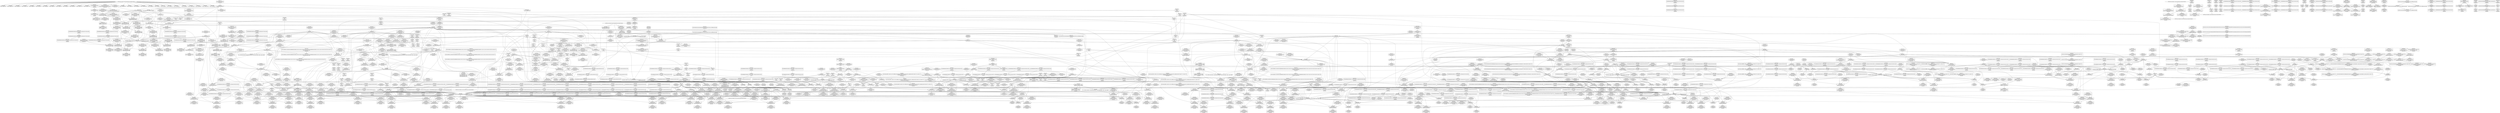 digraph {
	CE0x5939c00 [shape=record,shape=Mrecord,label="{CE0x5939c00|128:_i8*,_:_CRE_32,36_}"]
	CE0x5972730 [shape=record,shape=Mrecord,label="{CE0x5972730|COLLAPSED:_GCMRE___llvm_gcov_ctr134_internal_global_4_x_i64_zeroinitializer:_elem_0:default:}"]
	CE0x58c8b30 [shape=record,shape=Mrecord,label="{CE0x58c8b30|task_has_perm:tmp8|security/selinux/hooks.c,1525|*SummSource*}"]
	CE0x592c1b0 [shape=record,shape=Mrecord,label="{CE0x592c1b0|i64*_getelementptr_inbounds_(_4_x_i64_,_4_x_i64_*___llvm_gcov_ctr133,_i64_0,_i64_0)|*Constant*}"]
	CE0x59621b0 [shape=record,shape=Mrecord,label="{CE0x59621b0|rcu_lock_acquire:__here|*SummSink*}"]
	CE0x58d9470 [shape=record,shape=Mrecord,label="{CE0x58d9470|task_has_perm:tmp47|security/selinux/hooks.c,1526|*SummSink*}"]
	CE0x59754b0 [shape=record,shape=Mrecord,label="{CE0x59754b0|i64*_getelementptr_inbounds_(_4_x_i64_,_4_x_i64_*___llvm_gcov_ctr134,_i64_0,_i64_2)|*Constant*|*SummSink*}"]
	CE0x595e110 [shape=record,shape=Mrecord,label="{CE0x595e110|rcu_lock_acquire:tmp7|*SummSink*}"]
	CE0x5936e50 [shape=record,shape=Mrecord,label="{CE0x5936e50|__preempt_count_add:tmp5|./arch/x86/include/asm/preempt.h,72}"]
	CE0x58c0180 [shape=record,shape=Mrecord,label="{CE0x58c0180|i64_0|*Constant*}"]
	CE0x593c930 [shape=record,shape=Mrecord,label="{CE0x593c930|_call_void___rcu_read_unlock()_#10,_!dbg_!27734|include/linux/rcupdate.h,937|*SummSink*}"]
	CE0x5875500 [shape=record,shape=Mrecord,label="{CE0x5875500|task_has_perm:entry}"]
	CE0x5894630 [shape=record,shape=Mrecord,label="{CE0x5894630|selinux_ptrace_traceme:call2|security/selinux/hooks.c,1962|*SummSink*}"]
	CE0x58e17a0 [shape=record,shape=Mrecord,label="{CE0x58e17a0|i64_17|*Constant*|*SummSink*}"]
	CE0x5891110 [shape=record,shape=Mrecord,label="{CE0x5891110|get_current:bb|*SummSink*}"]
	CE0x592be90 [shape=record,shape=Mrecord,label="{CE0x592be90|rcu_read_unlock:if.end}"]
	CE0x58e1fc0 [shape=record,shape=Mrecord,label="{CE0x58e1fc0|task_has_perm:tmp41|security/selinux/hooks.c,1526|*SummSink*}"]
	CE0x5876db0 [shape=record,shape=Mrecord,label="{CE0x5876db0|task_has_perm:tmp16|security/selinux/hooks.c,1525|*SummSink*}"]
	CE0x5907bd0 [shape=record,shape=Mrecord,label="{CE0x5907bd0|__preempt_count_sub:val|Function::__preempt_count_sub&Arg::val::|*SummSource*}"]
	CE0x58cb1d0 [shape=record,shape=Mrecord,label="{CE0x58cb1d0|task_has_perm:tmp5|security/selinux/hooks.c,1525}"]
	CE0x58e0c40 [shape=record,shape=Mrecord,label="{CE0x58e0c40|task_has_perm:call16|security/selinux/hooks.c,1526|*SummSink*}"]
	CE0x58d5390 [shape=record,shape=Mrecord,label="{CE0x58d5390|task_has_perm:tmp14|security/selinux/hooks.c,1525}"]
	CE0x586f700 [shape=record,shape=Mrecord,label="{CE0x586f700|selinux_ptrace_traceme:bb|*SummSink*}"]
	CE0x589a8b0 [shape=record,shape=Mrecord,label="{CE0x589a8b0|rcu_read_lock:tmp9|include/linux/rcupdate.h,882|*SummSink*}"]
	CE0x5960640 [shape=record,shape=Mrecord,label="{CE0x5960640|i64*_getelementptr_inbounds_(_4_x_i64_,_4_x_i64_*___llvm_gcov_ctr133,_i64_0,_i64_2)|*Constant*|*SummSink*}"]
	CE0x58c1850 [shape=record,shape=Mrecord,label="{CE0x58c1850|i64*_getelementptr_inbounds_(_11_x_i64_,_11_x_i64_*___llvm_gcov_ctr127,_i64_0,_i64_1)|*Constant*}"]
	CE0x58751d0 [shape=record,shape=Mrecord,label="{CE0x58751d0|GLOBAL:__llvm_gcov_ctr137|Global_var:__llvm_gcov_ctr137|*SummSource*}"]
	CE0x58ba100 [shape=record,shape=Mrecord,label="{CE0x58ba100|rcu_read_lock:tmp14|include/linux/rcupdate.h,882}"]
	CE0x58877e0 [shape=record,shape=Mrecord,label="{CE0x58877e0|task_has_perm:tmp29|security/selinux/hooks.c,1525|*SummSink*}"]
	CE0x592bb90 [shape=record,shape=Mrecord,label="{CE0x592bb90|__preempt_count_add:do.body|*SummSink*}"]
	CE0x588d030 [shape=record,shape=Mrecord,label="{CE0x588d030|task_has_perm:tmp12|security/selinux/hooks.c,1525|*SummSource*}"]
	CE0x59026b0 [shape=record,shape=Mrecord,label="{CE0x59026b0|i32_0|*Constant*}"]
	CE0x5909ba0 [shape=record,shape=Mrecord,label="{CE0x5909ba0|i64*_getelementptr_inbounds_(_4_x_i64_,_4_x_i64_*___llvm_gcov_ctr130,_i64_0,_i64_3)|*Constant*|*SummSource*}"]
	CE0x58a4420 [shape=record,shape=Mrecord,label="{CE0x58a4420|rcu_read_lock:tobool1|include/linux/rcupdate.h,882}"]
	CE0x58e6ef0 [shape=record,shape=Mrecord,label="{CE0x58e6ef0|rcu_read_unlock:land.lhs.true2}"]
	CE0x587dd90 [shape=record,shape=Mrecord,label="{CE0x587dd90|selinux_ptrace_traceme:tmp2|security/selinux/hooks.c,1959|*SummSink*}"]
	CE0x59230c0 [shape=record,shape=Mrecord,label="{CE0x59230c0|i8*_getelementptr_inbounds_(_25_x_i8_,_25_x_i8_*_.str45,_i32_0,_i32_0)|*Constant*}"]
	CE0x5870c60 [shape=record,shape=Mrecord,label="{CE0x5870c60|selinux_ptrace_traceme:tobool|security/selinux/hooks.c,1959}"]
	CE0x58e2360 [shape=record,shape=Mrecord,label="{CE0x58e2360|task_has_perm:tmp42|security/selinux/hooks.c,1526|*SummSource*}"]
	CE0x5905510 [shape=record,shape=Mrecord,label="{CE0x5905510|rcu_lock_acquire:tmp2|*SummSink*}"]
	CE0x5891be0 [shape=record,shape=Mrecord,label="{CE0x5891be0|selinux_ptrace_traceme:entry}"]
	CE0x589fbf0 [shape=record,shape=Mrecord,label="{CE0x589fbf0|i64_1|*Constant*}"]
	CE0x5961ac0 [shape=record,shape=Mrecord,label="{CE0x5961ac0|i64*_getelementptr_inbounds_(_4_x_i64_,_4_x_i64_*___llvm_gcov_ctr133,_i64_0,_i64_1)|*Constant*}"]
	CE0x587e080 [shape=record,shape=Mrecord,label="{CE0x587e080|i64*_getelementptr_inbounds_(_2_x_i64_,_2_x_i64_*___llvm_gcov_ctr98,_i64_0,_i64_1)|*Constant*|*SummSink*}"]
	CE0x588b0d0 [shape=record,shape=Mrecord,label="{CE0x588b0d0|task_has_perm:tobool1|security/selinux/hooks.c,1525|*SummSource*}"]
	CE0x58a4e10 [shape=record,shape=Mrecord,label="{CE0x58a4e10|rcu_read_lock:tmp9|include/linux/rcupdate.h,882}"]
	CE0x587abb0 [shape=record,shape=Mrecord,label="{CE0x587abb0|%struct.task_struct*_(%struct.task_struct**)*_asm_movq_%gs:$_1:P_,$0_,_r,im,_dirflag_,_fpsr_,_flags_|*SummSource*}"]
	CE0x58d2ec0 [shape=record,shape=Mrecord,label="{CE0x58d2ec0|avc_has_perm:requested|Function::avc_has_perm&Arg::requested::}"]
	CE0x59130c0 [shape=record,shape=Mrecord,label="{CE0x59130c0|task_has_perm:tmp57|security/selinux/hooks.c,1526|*SummSink*}"]
	CE0x58760f0 [shape=record,shape=Mrecord,label="{CE0x58760f0|selinux_ptrace_traceme:tmp4|security/selinux/hooks.c,1959}"]
	CE0x58c1440 [shape=record,shape=Mrecord,label="{CE0x58c1440|task_has_perm:do.end22}"]
	CE0x5937240 [shape=record,shape=Mrecord,label="{CE0x5937240|rcu_read_unlock:tmp10|include/linux/rcupdate.h,933|*SummSink*}"]
	CE0x587e2b0 [shape=record,shape=Mrecord,label="{CE0x587e2b0|task_has_perm:tmp2|*SummSource*}"]
	CE0x588fb60 [shape=record,shape=Mrecord,label="{CE0x588fb60|COLLAPSED:_GCMRE___llvm_gcov_ctr98_internal_global_2_x_i64_zeroinitializer:_elem_0:default:}"]
	CE0x588b4d0 [shape=record,shape=Mrecord,label="{CE0x588b4d0|i64_5|*Constant*|*SummSource*}"]
	CE0x58c0c20 [shape=record,shape=Mrecord,label="{CE0x58c0c20|rcu_read_lock:entry|*SummSource*}"]
	CE0x58b5f20 [shape=record,shape=Mrecord,label="{CE0x58b5f20|task_has_perm:do.end|*SummSource*}"]
	CE0x589d160 [shape=record,shape=Mrecord,label="{CE0x589d160|_call_void_mcount()_#3}"]
	CE0x5874d00 [shape=record,shape=Mrecord,label="{CE0x5874d00|selinux_ptrace_traceme:parent|Function::selinux_ptrace_traceme&Arg::parent::}"]
	CE0x587e180 [shape=record,shape=Mrecord,label="{CE0x587e180|i64_2|*Constant*}"]
	CE0x58dc650 [shape=record,shape=Mrecord,label="{CE0x58dc650|i64*_getelementptr_inbounds_(_24_x_i64_,_24_x_i64_*___llvm_gcov_ctr138,_i64_0,_i64_23)|*Constant*}"]
	CE0x592bc90 [shape=record,shape=Mrecord,label="{CE0x592bc90|rcu_read_unlock:bb|*SummSource*}"]
	CE0x5907690 [shape=record,shape=Mrecord,label="{CE0x5907690|_call_void_mcount()_#3}"]
	CE0x58cc450 [shape=record,shape=Mrecord,label="{CE0x58cc450|i64*_getelementptr_inbounds_(_4_x_i64_,_4_x_i64_*___llvm_gcov_ctr128,_i64_0,_i64_3)|*Constant*|*SummSink*}"]
	CE0x58bcff0 [shape=record,shape=Mrecord,label="{CE0x58bcff0|i64*_getelementptr_inbounds_(_4_x_i64_,_4_x_i64_*___llvm_gcov_ctr128,_i64_0,_i64_3)|*Constant*|*SummSource*}"]
	CE0x5905170 [shape=record,shape=Mrecord,label="{CE0x5905170|__rcu_read_unlock:tmp2|*SummSource*}"]
	CE0x586f220 [shape=record,shape=Mrecord,label="{CE0x586f220|i64*_getelementptr_inbounds_(_6_x_i64_,_6_x_i64_*___llvm_gcov_ctr137,_i64_0,_i64_0)|*Constant*}"]
	CE0x597a190 [shape=record,shape=Mrecord,label="{CE0x597a190|_call_void_mcount()_#3}"]
	CE0x58db8e0 [shape=record,shape=Mrecord,label="{CE0x58db8e0|i64*_getelementptr_inbounds_(_24_x_i64_,_24_x_i64_*___llvm_gcov_ctr138,_i64_0,_i64_22)|*Constant*|*SummSink*}"]
	CE0x58897c0 [shape=record,shape=Mrecord,label="{CE0x58897c0|task_has_perm:tmp32|security/selinux/hooks.c,1526|*SummSource*}"]
	CE0x58bec60 [shape=record,shape=Mrecord,label="{CE0x58bec60|rcu_read_unlock:tmp6|include/linux/rcupdate.h,933}"]
	CE0x58dff10 [shape=record,shape=Mrecord,label="{CE0x58dff10|COLLAPSED:_GCMRE___llvm_gcov_ctr129_internal_global_4_x_i64_zeroinitializer:_elem_0:default:}"]
	CE0x58e5360 [shape=record,shape=Mrecord,label="{CE0x58e5360|i64*_getelementptr_inbounds_(_24_x_i64_,_24_x_i64_*___llvm_gcov_ctr138,_i64_0,_i64_8)|*Constant*|*SummSink*}"]
	CE0x595f540 [shape=record,shape=Mrecord,label="{CE0x595f540|__rcu_read_unlock:tmp1|*SummSource*}"]
	CE0x5928350 [shape=record,shape=Mrecord,label="{CE0x5928350|i64_1|*Constant*}"]
	CE0x58a3ff0 [shape=record,shape=Mrecord,label="{CE0x58a3ff0|0:_i8,_:_GCMR_rcu_read_lock.__warned_internal_global_i8_0,_section_.data.unlikely_,_align_1:_elem_0:default:}"]
	CE0x593c800 [shape=record,shape=Mrecord,label="{CE0x593c800|_call_void___rcu_read_unlock()_#10,_!dbg_!27734|include/linux/rcupdate.h,937|*SummSource*}"]
	CE0x5971710 [shape=record,shape=Mrecord,label="{CE0x5971710|rcu_lock_acquire:__here}"]
	CE0x58e9720 [shape=record,shape=Mrecord,label="{CE0x58e9720|rcu_read_lock:tmp3|*SummSink*}"]
	CE0x58cafa0 [shape=record,shape=Mrecord,label="{CE0x58cafa0|get_current:tmp2|*SummSink*}"]
	CE0x58dcc30 [shape=record,shape=Mrecord,label="{CE0x58dcc30|task_has_perm:tmp54|security/selinux/hooks.c,1526}"]
	CE0x590dfa0 [shape=record,shape=Mrecord,label="{CE0x590dfa0|i64*_getelementptr_inbounds_(_4_x_i64_,_4_x_i64_*___llvm_gcov_ctr134,_i64_0,_i64_1)|*Constant*|*SummSource*}"]
	CE0x58d4fe0 [shape=record,shape=Mrecord,label="{CE0x58d4fe0|task_has_perm:tmp7|security/selinux/hooks.c,1525|*SummSink*}"]
	CE0x5878b00 [shape=record,shape=Mrecord,label="{CE0x5878b00|task_has_perm:tmp13|security/selinux/hooks.c,1525}"]
	CE0x5914160 [shape=record,shape=Mrecord,label="{CE0x5914160|_ret_i32_%retval.0,_!dbg_!27728|security/selinux/avc.c,775}"]
	CE0x5929a60 [shape=record,shape=Mrecord,label="{CE0x5929a60|i64*_getelementptr_inbounds_(_11_x_i64_,_11_x_i64_*___llvm_gcov_ctr132,_i64_0,_i64_0)|*Constant*|*SummSink*}"]
	CE0x5891d20 [shape=record,shape=Mrecord,label="{CE0x5891d20|_ret_%struct.task_struct*_%tmp4,_!dbg_!27714|./arch/x86/include/asm/current.h,14|*SummSink*}"]
	CE0x590a300 [shape=record,shape=Mrecord,label="{CE0x590a300|i64*_getelementptr_inbounds_(_4_x_i64_,_4_x_i64_*___llvm_gcov_ctr135,_i64_0,_i64_3)|*Constant*|*SummSink*}"]
	CE0x58d3110 [shape=record,shape=Mrecord,label="{CE0x58d3110|avc_has_perm:requested|Function::avc_has_perm&Arg::requested::|*SummSink*}"]
	CE0x5908c20 [shape=record,shape=Mrecord,label="{CE0x5908c20|__preempt_count_sub:tmp3|*SummSource*}"]
	CE0x58be270 [shape=record,shape=Mrecord,label="{CE0x58be270|GLOBAL:__preempt_count_add|*Constant*|*SummSource*}"]
	CE0x592ccd0 [shape=record,shape=Mrecord,label="{CE0x592ccd0|rcu_read_unlock:if.then}"]
	CE0x58c3190 [shape=record,shape=Mrecord,label="{CE0x58c3190|_call_void___rcu_read_lock()_#10,_!dbg_!27710|include/linux/rcupdate.h,879|*SummSource*}"]
	CE0x592b810 [shape=record,shape=Mrecord,label="{CE0x592b810|__rcu_read_unlock:tmp7|include/linux/rcupdate.h,245|*SummSink*}"]
	CE0x5913f40 [shape=record,shape=Mrecord,label="{CE0x5913f40|_ret_void,_!dbg_!27735|include/linux/rcupdate.h,938|*SummSource*}"]
	CE0x590c2e0 [shape=record,shape=Mrecord,label="{CE0x590c2e0|i64*_getelementptr_inbounds_(_4_x_i64_,_4_x_i64_*___llvm_gcov_ctr135,_i64_0,_i64_2)|*Constant*}"]
	CE0x58e49c0 [shape=record,shape=Mrecord,label="{CE0x58e49c0|_call_void_mcount()_#3|*SummSink*}"]
	CE0x5880810 [shape=record,shape=Mrecord,label="{CE0x5880810|i64*_getelementptr_inbounds_(_24_x_i64_,_24_x_i64_*___llvm_gcov_ctr138,_i64_0,_i64_1)|*Constant*|*SummSource*}"]
	CE0x589d3c0 [shape=record,shape=Mrecord,label="{CE0x589d3c0|_call_void_rcu_lock_acquire(%struct.lockdep_map*_rcu_lock_map)_#10,_!dbg_!27711|include/linux/rcupdate.h,881|*SummSource*}"]
	CE0x5961d00 [shape=record,shape=Mrecord,label="{CE0x5961d00|rcu_lock_release:tmp1|*SummSink*}"]
	CE0x5908450 [shape=record,shape=Mrecord,label="{CE0x5908450|__preempt_count_add:tmp1|*SummSink*}"]
	CE0x59263d0 [shape=record,shape=Mrecord,label="{CE0x59263d0|rcu_read_lock:tmp22|include/linux/rcupdate.h,884}"]
	CE0x587c4e0 [shape=record,shape=Mrecord,label="{CE0x587c4e0|task_has_perm:land.lhs.true}"]
	CE0x58d2b80 [shape=record,shape=Mrecord,label="{CE0x58d2b80|avc_has_perm:tclass|Function::avc_has_perm&Arg::tclass::|*SummSource*}"]
	CE0x58daa70 [shape=record,shape=Mrecord,label="{CE0x58daa70|task_has_perm:tmp50|security/selinux/hooks.c,1526|*SummSink*}"]
	CE0x589b980 [shape=record,shape=Mrecord,label="{CE0x589b980|rcu_read_lock:tmp11|include/linux/rcupdate.h,882|*SummSource*}"]
	CE0x5925b80 [shape=record,shape=Mrecord,label="{CE0x5925b80|i32_883|*Constant*}"]
	CE0x58c5020 [shape=record,shape=Mrecord,label="{CE0x58c5020|GLOBAL:rcu_read_lock.__warned|Global_var:rcu_read_lock.__warned}"]
	CE0x5879470 [shape=record,shape=Mrecord,label="{CE0x5879470|task_has_perm:land.lhs.true|*SummSource*}"]
	CE0x58d4090 [shape=record,shape=Mrecord,label="{CE0x58d4090|task_has_perm:tmp19|security/selinux/hooks.c,1525|*SummSink*}"]
	CE0x59280e0 [shape=record,shape=Mrecord,label="{CE0x59280e0|rcu_read_unlock:tmp14|include/linux/rcupdate.h,933|*SummSource*}"]
	CE0x58ea8c0 [shape=record,shape=Mrecord,label="{CE0x58ea8c0|rcu_read_lock:tmp6|include/linux/rcupdate.h,882|*SummSink*}"]
	CE0x58d5910 [shape=record,shape=Mrecord,label="{CE0x58d5910|task_has_perm:tmp15|security/selinux/hooks.c,1525|*SummSink*}"]
	CE0x58d2530 [shape=record,shape=Mrecord,label="{CE0x58d2530|i16_2|*Constant*}"]
	CE0x58732b0 [shape=record,shape=Mrecord,label="{CE0x58732b0|task_has_perm:tsk2|Function::task_has_perm&Arg::tsk2::|*SummSource*}"]
	CE0x58dec70 [shape=record,shape=Mrecord,label="{CE0x58dec70|rcu_lock_release:tmp7}"]
	CE0x589dbe0 [shape=record,shape=Mrecord,label="{CE0x589dbe0|rcu_read_lock:if.end}"]
	CE0x59260c0 [shape=record,shape=Mrecord,label="{CE0x59260c0|i64*_getelementptr_inbounds_(_11_x_i64_,_11_x_i64_*___llvm_gcov_ctr127,_i64_0,_i64_10)|*Constant*|*SummSource*}"]
	CE0x590a670 [shape=record,shape=Mrecord,label="{CE0x590a670|i64*_getelementptr_inbounds_(_4_x_i64_,_4_x_i64_*___llvm_gcov_ctr128,_i64_0,_i64_1)|*Constant*|*SummSource*}"]
	CE0x58dda30 [shape=record,shape=Mrecord,label="{CE0x58dda30|task_has_perm:security24|security/selinux/hooks.c,1526|*SummSink*}"]
	CE0x5934d20 [shape=record,shape=Mrecord,label="{CE0x5934d20|i32_934|*Constant*|*SummSink*}"]
	CE0x587ed10 [shape=record,shape=Mrecord,label="{CE0x587ed10|_call_void_lockdep_rcu_suspicious(i8*_getelementptr_inbounds_(_25_x_i8_,_25_x_i8_*_.str3,_i32_0,_i32_0),_i32_1525,_i8*_getelementptr_inbounds_(_41_x_i8_,_41_x_i8_*_.str44,_i32_0,_i32_0))_#10,_!dbg_!27734|security/selinux/hooks.c,1525}"]
	CE0x5935470 [shape=record,shape=Mrecord,label="{CE0x5935470|i64*_getelementptr_inbounds_(_11_x_i64_,_11_x_i64_*___llvm_gcov_ctr132,_i64_0,_i64_9)|*Constant*|*SummSource*}"]
	CE0x58883f0 [shape=record,shape=Mrecord,label="{CE0x58883f0|i32_(i32,_i32,_i16,_i32,_%struct.common_audit_data*)*_bitcast_(i32_(i32,_i32,_i16,_i32,_%struct.common_audit_data.495*)*_avc_has_perm_to_i32_(i32,_i32,_i16,_i32,_%struct.common_audit_data*)*)|*Constant*}"]
	CE0x5925030 [shape=record,shape=Mrecord,label="{CE0x5925030|rcu_read_lock:tmp21|include/linux/rcupdate.h,884}"]
	CE0x58e1c90 [shape=record,shape=Mrecord,label="{CE0x58e1c90|i64_18|*Constant*|*SummSink*}"]
	CE0x58e3100 [shape=record,shape=Mrecord,label="{CE0x58e3100|task_has_perm:tmp38|security/selinux/hooks.c,1526}"]
	CE0x5887030 [shape=record,shape=Mrecord,label="{CE0x5887030|_ret_void,_!dbg_!27717|include/linux/rcupdate.h,240}"]
	CE0x59351e0 [shape=record,shape=Mrecord,label="{CE0x59351e0|i8*_getelementptr_inbounds_(_44_x_i8_,_44_x_i8_*_.str47,_i32_0,_i32_0)|*Constant*}"]
	CE0x5972a00 [shape=record,shape=Mrecord,label="{CE0x5972a00|__rcu_read_lock:tmp3|*SummSink*}"]
	CE0x5886180 [shape=record,shape=Mrecord,label="{CE0x5886180|rcu_read_unlock:tmp1|*SummSink*}"]
	CE0x5869ef0 [shape=record,shape=Mrecord,label="{CE0x5869ef0|task_has_perm:entry|*SummSource*}"]
	CE0x58d7430 [shape=record,shape=Mrecord,label="{CE0x58d7430|task_has_perm:tmp46|security/selinux/hooks.c,1526|*SummSink*}"]
	CE0x58d9020 [shape=record,shape=Mrecord,label="{CE0x58d9020|i64*_getelementptr_inbounds_(_24_x_i64_,_24_x_i64_*___llvm_gcov_ctr138,_i64_0,_i64_20)|*Constant*}"]
	CE0x59146b0 [shape=record,shape=Mrecord,label="{CE0x59146b0|_ret_i32_%retval.0,_!dbg_!27728|security/selinux/avc.c,775|*SummSource*}"]
	CE0x58cd6e0 [shape=record,shape=Mrecord,label="{CE0x58cd6e0|rcu_read_unlock:do.body|*SummSource*}"]
	CE0x5923c00 [shape=record,shape=Mrecord,label="{CE0x5923c00|i8*_getelementptr_inbounds_(_42_x_i8_,_42_x_i8_*_.str46,_i32_0,_i32_0)|*Constant*}"]
	CE0x5900e60 [shape=record,shape=Mrecord,label="{CE0x5900e60|GLOBAL:__rcu_read_unlock|*Constant*|*SummSink*}"]
	CE0x589e3e0 [shape=record,shape=Mrecord,label="{CE0x589e3e0|task_has_perm:tmp39|security/selinux/hooks.c,1526|*SummSink*}"]
	CE0x58a3bd0 [shape=record,shape=Mrecord,label="{CE0x58a3bd0|rcu_read_lock:tmp8|include/linux/rcupdate.h,882}"]
	CE0x5884e40 [shape=record,shape=Mrecord,label="{CE0x5884e40|GLOBAL:rcu_lock_acquire|*Constant*|*SummSink*}"]
	CE0x58a3310 [shape=record,shape=Mrecord,label="{CE0x58a3310|rcu_read_lock:do.body|*SummSource*}"]
	CE0x588a600 [shape=record,shape=Mrecord,label="{CE0x588a600|selinux_ptrace_traceme:tmp5|security/selinux/hooks.c,1959|*SummSink*}"]
	CE0x5890dd0 [shape=record,shape=Mrecord,label="{CE0x5890dd0|task_has_perm:perms|Function::task_has_perm&Arg::perms::|*SummSink*}"]
	CE0x58d2fa0 [shape=record,shape=Mrecord,label="{CE0x58d2fa0|avc_has_perm:requested|Function::avc_has_perm&Arg::requested::|*SummSource*}"]
	CE0x5927710 [shape=record,shape=Mrecord,label="{CE0x5927710|i64*_getelementptr_inbounds_(_4_x_i64_,_4_x_i64_*___llvm_gcov_ctr128,_i64_0,_i64_2)|*Constant*|*SummSink*}"]
	CE0x58d6530 [shape=record,shape=Mrecord,label="{CE0x58d6530|task_has_perm:tmp44|security/selinux/hooks.c,1526|*SummSink*}"]
	CE0x58db950 [shape=record,shape=Mrecord,label="{CE0x58db950|task_has_perm:tmp51|security/selinux/hooks.c,1526|*SummSink*}"]
	CE0x595cce0 [shape=record,shape=Mrecord,label="{CE0x595cce0|COLLAPSED:_GCMRE___llvm_gcov_ctr133_internal_global_4_x_i64_zeroinitializer:_elem_0:default:}"]
	CE0x595f5b0 [shape=record,shape=Mrecord,label="{CE0x595f5b0|__rcu_read_unlock:tmp1|*SummSink*}"]
	CE0x5990160 [shape=record,shape=Mrecord,label="{CE0x5990160|__preempt_count_sub:tmp7|./arch/x86/include/asm/preempt.h,78}"]
	CE0x589ff20 [shape=record,shape=Mrecord,label="{CE0x589ff20|i64*_getelementptr_inbounds_(_6_x_i64_,_6_x_i64_*___llvm_gcov_ctr137,_i64_0,_i64_3)|*Constant*|*SummSource*}"]
	CE0x5902300 [shape=record,shape=Mrecord,label="{CE0x5902300|__preempt_count_add:tmp6|./arch/x86/include/asm/preempt.h,73}"]
	CE0x590e780 [shape=record,shape=Mrecord,label="{CE0x590e780|i64*_getelementptr_inbounds_(_4_x_i64_,_4_x_i64_*___llvm_gcov_ctr133,_i64_0,_i64_1)|*Constant*|*SummSink*}"]
	CE0x59143d0 [shape=record,shape=Mrecord,label="{CE0x59143d0|avc_has_perm:auditdata|Function::avc_has_perm&Arg::auditdata::}"]
	CE0x5889350 [shape=record,shape=Mrecord,label="{CE0x5889350|i64_13|*Constant*|*SummSink*}"]
	CE0x58baff0 [shape=record,shape=Mrecord,label="{CE0x58baff0|rcu_read_lock:tmp16|include/linux/rcupdate.h,882|*SummSource*}"]
	CE0x5907f20 [shape=record,shape=Mrecord,label="{CE0x5907f20|_ret_void,_!dbg_!27720|./arch/x86/include/asm/preempt.h,78|*SummSource*}"]
	CE0x58aafe0 [shape=record,shape=Mrecord,label="{CE0x58aafe0|selinux_ptrace_traceme:tmp9|security/selinux/hooks.c,1962|*SummSink*}"]
	CE0x589c6f0 [shape=record,shape=Mrecord,label="{CE0x589c6f0|rcu_lock_acquire:tmp3|*SummSink*}"]
	CE0x5923cc0 [shape=record,shape=Mrecord,label="{CE0x5923cc0|i8*_getelementptr_inbounds_(_42_x_i8_,_42_x_i8_*_.str46,_i32_0,_i32_0)|*Constant*|*SummSource*}"]
	CE0x595f280 [shape=record,shape=Mrecord,label="{CE0x595f280|rcu_lock_release:__here|*SummSource*}"]
	CE0x5913830 [shape=record,shape=Mrecord,label="{CE0x5913830|rcu_read_unlock:entry}"]
	CE0x58cb160 [shape=record,shape=Mrecord,label="{CE0x58cb160|i64_2|*Constant*}"]
	CE0x58e3df0 [shape=record,shape=Mrecord,label="{CE0x58e3df0|task_has_perm:bb|*SummSink*}"]
	CE0x58c0ae0 [shape=record,shape=Mrecord,label="{CE0x58c0ae0|rcu_read_lock:do.end|*SummSource*}"]
	CE0x5879da0 [shape=record,shape=Mrecord,label="{CE0x5879da0|task_has_perm:tmp10|security/selinux/hooks.c,1525}"]
	CE0x597a010 [shape=record,shape=Mrecord,label="{CE0x597a010|rcu_lock_release:tmp3|*SummSource*}"]
	CE0x5929710 [shape=record,shape=Mrecord,label="{CE0x5929710|i64*_getelementptr_inbounds_(_11_x_i64_,_11_x_i64_*___llvm_gcov_ctr132,_i64_0,_i64_0)|*Constant*}"]
	CE0x5903340 [shape=record,shape=Mrecord,label="{CE0x5903340|_call_void_lock_release(%struct.lockdep_map*_%map,_i32_1,_i64_ptrtoint_(i8*_blockaddress(_rcu_lock_release,_%__here)_to_i64))_#10,_!dbg_!27716|include/linux/rcupdate.h,423|*SummSink*}"]
	CE0x5873ea0 [shape=record,shape=Mrecord,label="{CE0x5873ea0|i64*_getelementptr_inbounds_(_24_x_i64_,_24_x_i64_*___llvm_gcov_ctr138,_i64_0,_i64_10)|*Constant*|*SummSink*}"]
	CE0x5879fa0 [shape=record,shape=Mrecord,label="{CE0x5879fa0|task_has_perm:tmp10|security/selinux/hooks.c,1525|*SummSink*}"]
	CE0x592aa10 [shape=record,shape=Mrecord,label="{CE0x592aa10|rcu_read_unlock:land.lhs.true|*SummSink*}"]
	CE0x598a990 [shape=record,shape=Mrecord,label="{CE0x598a990|__preempt_count_sub:tmp4|./arch/x86/include/asm/preempt.h,77|*SummSink*}"]
	CE0x58e2f60 [shape=record,shape=Mrecord,label="{CE0x58e2f60|i64_15|*Constant*|*SummSource*}"]
	CE0x596fbf0 [shape=record,shape=Mrecord,label="{CE0x596fbf0|_call_void_asm_addl_$1,_%gs:$0_,_*m,ri,*m,_dirflag_,_fpsr_,_flags_(i32*___preempt_count,_i32_%val,_i32*___preempt_count)_#3,_!dbg_!27714,_!srcloc_!27717|./arch/x86/include/asm/preempt.h,72}"]
	CE0x595fa20 [shape=record,shape=Mrecord,label="{CE0x595fa20|rcu_lock_release:tmp3}"]
	CE0x590c1d0 [shape=record,shape=Mrecord,label="{CE0x590c1d0|_call_void_mcount()_#3|*SummSink*}"]
	CE0x58cfc70 [shape=record,shape=Mrecord,label="{CE0x58cfc70|rcu_read_unlock:tmp3}"]
	CE0x586f440 [shape=record,shape=Mrecord,label="{CE0x586f440|i64_2|*Constant*|*SummSource*}"]
	CE0x5882ed0 [shape=record,shape=Mrecord,label="{CE0x5882ed0|GLOBAL:__llvm_gcov_ctr132|Global_var:__llvm_gcov_ctr132}"]
	CE0x58bacd0 [shape=record,shape=Mrecord,label="{CE0x58bacd0|rcu_read_lock:tmp15|include/linux/rcupdate.h,882|*SummSink*}"]
	CE0x593ae00 [shape=record,shape=Mrecord,label="{CE0x593ae00|128:_i8*,_:_CRE_152,160_}"]
	CE0x590e420 [shape=record,shape=Mrecord,label="{CE0x590e420|rcu_lock_acquire:tmp5|include/linux/rcupdate.h,418|*SummSource*}"]
	CE0x5881780 [shape=record,shape=Mrecord,label="{CE0x5881780|i8*_getelementptr_inbounds_(_41_x_i8_,_41_x_i8_*_.str44,_i32_0,_i32_0)|*Constant*|*SummSource*}"]
	CE0x58c2770 [shape=record,shape=Mrecord,label="{CE0x58c2770|task_has_perm:do.end6|*SummSink*}"]
	CE0x595e210 [shape=record,shape=Mrecord,label="{CE0x595e210|i8*_undef|*Constant*}"]
	CE0x59034b0 [shape=record,shape=Mrecord,label="{CE0x59034b0|i32_1|*Constant*}"]
	CE0x58a64c0 [shape=record,shape=Mrecord,label="{CE0x58a64c0|task_has_perm:tmp6|security/selinux/hooks.c,1525}"]
	CE0x5882c30 [shape=record,shape=Mrecord,label="{CE0x5882c30|rcu_read_unlock:tmp4|include/linux/rcupdate.h,933|*SummSink*}"]
	CE0x5902900 [shape=record,shape=Mrecord,label="{CE0x5902900|GLOBAL:lock_acquire|*Constant*}"]
	CE0x5887490 [shape=record,shape=Mrecord,label="{CE0x5887490|__rcu_read_lock:tmp1|*SummSource*}"]
	CE0x58e0410 [shape=record,shape=Mrecord,label="{CE0x58e0410|i64*_getelementptr_inbounds_(_4_x_i64_,_4_x_i64_*___llvm_gcov_ctr134,_i64_0,_i64_0)|*Constant*|*SummSource*}"]
	CE0x598cea0 [shape=record,shape=Mrecord,label="{CE0x598cea0|__preempt_count_sub:tmp2}"]
	CE0x589da10 [shape=record,shape=Mrecord,label="{CE0x589da10|rcu_lock_release:indirectgoto|*SummSource*}"]
	CE0x58ba8d0 [shape=record,shape=Mrecord,label="{CE0x58ba8d0|rcu_read_lock:tmp15|include/linux/rcupdate.h,882}"]
	CE0x59144e0 [shape=record,shape=Mrecord,label="{CE0x59144e0|avc_has_perm:auditdata|Function::avc_has_perm&Arg::auditdata::|*SummSource*}"]
	CE0x5885780 [shape=record,shape=Mrecord,label="{CE0x5885780|rcu_read_unlock:tmp9|include/linux/rcupdate.h,933|*SummSource*}"]
	CE0x58e3bc0 [shape=record,shape=Mrecord,label="{CE0x58e3bc0|rcu_read_lock:tmp2}"]
	CE0x5898f60 [shape=record,shape=Mrecord,label="{CE0x5898f60|rcu_read_unlock:tobool|include/linux/rcupdate.h,933}"]
	CE0x590d030 [shape=record,shape=Mrecord,label="{CE0x590d030|i64*_getelementptr_inbounds_(_4_x_i64_,_4_x_i64_*___llvm_gcov_ctr134,_i64_0,_i64_3)|*Constant*|*SummSource*}"]
	CE0x58b41f0 [shape=record,shape=Mrecord,label="{CE0x58b41f0|i64*_getelementptr_inbounds_(_24_x_i64_,_24_x_i64_*___llvm_gcov_ctr138,_i64_0,_i64_11)|*Constant*|*SummSource*}"]
	CE0x5938f60 [shape=record,shape=Mrecord,label="{CE0x5938f60|__rcu_read_lock:tmp5|include/linux/rcupdate.h,239|*SummSource*}"]
	CE0x58d45f0 [shape=record,shape=Mrecord,label="{CE0x58d45f0|i8_1|*Constant*|*SummSink*}"]
	CE0x59273e0 [shape=record,shape=Mrecord,label="{CE0x59273e0|rcu_read_unlock:tmp}"]
	CE0x58e77a0 [shape=record,shape=Mrecord,label="{CE0x58e77a0|rcu_lock_acquire:entry|*SummSource*}"]
	CE0x5897ae0 [shape=record,shape=Mrecord,label="{CE0x5897ae0|get_current:bb|*SummSource*}"]
	CE0x5937fc0 [shape=record,shape=Mrecord,label="{CE0x5937fc0|rcu_read_unlock:tmp12|include/linux/rcupdate.h,933|*SummSink*}"]
	CE0x590a7a0 [shape=record,shape=Mrecord,label="{CE0x590a7a0|i64*_getelementptr_inbounds_(_4_x_i64_,_4_x_i64_*___llvm_gcov_ctr128,_i64_0,_i64_1)|*Constant*|*SummSink*}"]
	CE0x59092b0 [shape=record,shape=Mrecord,label="{CE0x59092b0|i64_ptrtoint_(i8*_blockaddress(_rcu_lock_acquire,_%__here)_to_i64)|*Constant*}"]
	CE0x5939b50 [shape=record,shape=Mrecord,label="{CE0x5939b50|128:_i8*,_:_CRE_28,32_}"]
	CE0x5911060 [shape=record,shape=Mrecord,label="{CE0x5911060|task_has_perm:tmp56|security/selinux/hooks.c,1526}"]
	CE0x587c680 [shape=record,shape=Mrecord,label="{CE0x587c680|task_has_perm:if.then}"]
	CE0x58a47e0 [shape=record,shape=Mrecord,label="{CE0x58a47e0|rcu_read_lock:tobool1|include/linux/rcupdate.h,882|*SummSource*}"]
	CE0x5886d40 [shape=record,shape=Mrecord,label="{CE0x5886d40|__rcu_read_lock:entry|*SummSink*}"]
	CE0x59054a0 [shape=record,shape=Mrecord,label="{CE0x59054a0|rcu_lock_acquire:tmp2|*SummSource*}"]
	CE0x5913570 [shape=record,shape=Mrecord,label="{CE0x5913570|_call_void_rcu_read_unlock()_#10,_!dbg_!27790|security/selinux/hooks.c,1527}"]
	CE0x58c15f0 [shape=record,shape=Mrecord,label="{CE0x58c15f0|task_has_perm:do.end22|*SummSink*}"]
	CE0x59088a0 [shape=record,shape=Mrecord,label="{CE0x59088a0|__rcu_read_lock:tmp1|*SummSink*}"]
	CE0x5898de0 [shape=record,shape=Mrecord,label="{CE0x5898de0|rcu_read_unlock:tmp4|include/linux/rcupdate.h,933}"]
	CE0x58797c0 [shape=record,shape=Mrecord,label="{CE0x58797c0|GLOBAL:get_current|*Constant*|*SummSource*}"]
	CE0x5928430 [shape=record,shape=Mrecord,label="{CE0x5928430|rcu_lock_release:tmp1|*SummSource*}"]
	CE0x58db830 [shape=record,shape=Mrecord,label="{CE0x58db830|i64*_getelementptr_inbounds_(_24_x_i64_,_24_x_i64_*___llvm_gcov_ctr138,_i64_0,_i64_22)|*Constant*|*SummSource*}"]
	CE0x5910f50 [shape=record,shape=Mrecord,label="{CE0x5910f50|task_has_perm:tmp55|security/selinux/hooks.c,1526|*SummSource*}"]
	CE0x58e42e0 [shape=record,shape=Mrecord,label="{CE0x58e42e0|rcu_read_unlock:tmp7|include/linux/rcupdate.h,933|*SummSink*}"]
	CE0x586f650 [shape=record,shape=Mrecord,label="{CE0x586f650|selinux_ptrace_traceme:tmp|*SummSink*}"]
	CE0x589fb80 [shape=record,shape=Mrecord,label="{CE0x589fb80|get_current:tmp|*SummSink*}"]
	CE0x58c60d0 [shape=record,shape=Mrecord,label="{CE0x58c60d0|i64_6|*Constant*|*SummSink*}"]
	CE0x5888980 [shape=record,shape=Mrecord,label="{CE0x5888980|avc_has_perm:entry}"]
	CE0x58bf660 [shape=record,shape=Mrecord,label="{CE0x58bf660|_call_void_asm_sideeffect_,_memory_,_dirflag_,_fpsr_,_flags_()_#3,_!dbg_!27714,_!srcloc_!27715|include/linux/rcupdate.h,239}"]
	CE0x59b3840 [shape=record,shape=Mrecord,label="{CE0x59b3840|COLLAPSED:_GCMRE___llvm_gcov_ctr135_internal_global_4_x_i64_zeroinitializer:_elem_0:default:}"]
	CE0x58b4310 [shape=record,shape=Mrecord,label="{CE0x58b4310|task_has_perm:tmp24|security/selinux/hooks.c,1525|*SummSink*}"]
	CE0x5972990 [shape=record,shape=Mrecord,label="{CE0x5972990|__rcu_read_lock:tmp3|*SummSource*}"]
	CE0x59270a0 [shape=record,shape=Mrecord,label="{CE0x59270a0|rcu_read_unlock:do.end|*SummSource*}"]
	CE0x5908660 [shape=record,shape=Mrecord,label="{CE0x5908660|__rcu_read_unlock:bb|*SummSource*}"]
	CE0x58e3270 [shape=record,shape=Mrecord,label="{CE0x58e3270|i64_16|*Constant*}"]
	CE0x592b500 [shape=record,shape=Mrecord,label="{CE0x592b500|__preempt_count_add:do.body}"]
	CE0x5967890 [shape=record,shape=Mrecord,label="{CE0x5967890|__rcu_read_unlock:bb}"]
	CE0x5881c60 [shape=record,shape=Mrecord,label="{CE0x5881c60|i64*_getelementptr_inbounds_(_24_x_i64_,_24_x_i64_*___llvm_gcov_ctr138,_i64_0,_i64_9)|*Constant*}"]
	CE0x58e3860 [shape=record,shape=Mrecord,label="{CE0x58e3860|task_has_perm:tmp37|security/selinux/hooks.c,1526|*SummSink*}"]
	CE0x58a3520 [shape=record,shape=Mrecord,label="{CE0x58a3520|rcu_read_lock:land.lhs.true}"]
	CE0x58bb2e0 [shape=record,shape=Mrecord,label="{CE0x58bb2e0|i64*_getelementptr_inbounds_(_11_x_i64_,_11_x_i64_*___llvm_gcov_ctr127,_i64_0,_i64_8)|*Constant*}"]
	CE0x5937660 [shape=record,shape=Mrecord,label="{CE0x5937660|__rcu_read_lock:tmp2|*SummSink*}"]
	CE0x58e1eb0 [shape=record,shape=Mrecord,label="{CE0x58e1eb0|task_has_perm:tmp41|security/selinux/hooks.c,1526|*SummSource*}"]
	CE0x58b6d30 [shape=record,shape=Mrecord,label="{CE0x58b6d30|task_has_perm:tmp35|security/selinux/hooks.c,1526|*SummSink*}"]
	CE0x5871ad0 [shape=record,shape=Mrecord,label="{CE0x5871ad0|selinux_ptrace_traceme:return|*SummSource*}"]
	CE0x58dcbc0 [shape=record,shape=Mrecord,label="{CE0x58dcbc0|task_has_perm:tmp53|security/selinux/hooks.c,1526|*SummSink*}"]
	CE0x596e8b0 [shape=record,shape=Mrecord,label="{CE0x596e8b0|i64*_getelementptr_inbounds_(_4_x_i64_,_4_x_i64_*___llvm_gcov_ctr129,_i64_0,_i64_2)|*Constant*|*SummSource*}"]
	CE0x5979ce0 [shape=record,shape=Mrecord,label="{CE0x5979ce0|__rcu_read_unlock:tmp6|include/linux/rcupdate.h,245|*SummSource*}"]
	CE0x58d8eb0 [shape=record,shape=Mrecord,label="{CE0x58d8eb0|task_has_perm:tmp47|security/selinux/hooks.c,1526}"]
	CE0x58dfdc0 [shape=record,shape=Mrecord,label="{CE0x58dfdc0|__rcu_read_unlock:do.body|*SummSource*}"]
	CE0x5932720 [shape=record,shape=Mrecord,label="{CE0x5932720|rcu_read_unlock:tmp21|include/linux/rcupdate.h,935|*SummSource*}"]
	CE0x59136a0 [shape=record,shape=Mrecord,label="{CE0x59136a0|_call_void_rcu_read_unlock()_#10,_!dbg_!27790|security/selinux/hooks.c,1527|*SummSource*}"]
	CE0x5906e70 [shape=record,shape=Mrecord,label="{CE0x5906e70|__preempt_count_add:tmp3|*SummSource*}"]
	CE0x58bdcd0 [shape=record,shape=Mrecord,label="{CE0x58bdcd0|rcu_lock_acquire:map|Function::rcu_lock_acquire&Arg::map::|*SummSource*}"]
	CE0x5869400 [shape=record,shape=Mrecord,label="{CE0x5869400|task_has_perm:security|security/selinux/hooks.c,1525|*SummSource*}"]
	CE0x58817f0 [shape=record,shape=Mrecord,label="{CE0x58817f0|i8*_getelementptr_inbounds_(_41_x_i8_,_41_x_i8_*_.str44,_i32_0,_i32_0)|*Constant*|*SummSink*}"]
	CE0x5961440 [shape=record,shape=Mrecord,label="{CE0x5961440|rcu_lock_release:bb|*SummSource*}"]
	CE0x58d8730 [shape=record,shape=Mrecord,label="{CE0x58d8730|i32_1526|*Constant*|*SummSource*}"]
	CE0x58a6530 [shape=record,shape=Mrecord,label="{CE0x58a6530|task_has_perm:tmp6|security/selinux/hooks.c,1525|*SummSource*}"]
	CE0x58bcab0 [shape=record,shape=Mrecord,label="{CE0x58bcab0|i8*_getelementptr_inbounds_(_25_x_i8_,_25_x_i8_*_.str45,_i32_0,_i32_0)|*Constant*|*SummSink*}"]
	CE0x59023e0 [shape=record,shape=Mrecord,label="{CE0x59023e0|__preempt_count_add:tmp6|./arch/x86/include/asm/preempt.h,73|*SummSink*}"]
	CE0x590ec10 [shape=record,shape=Mrecord,label="{CE0x590ec10|_call_void_lock_acquire(%struct.lockdep_map*_%map,_i32_0,_i32_0,_i32_2,_i32_0,_%struct.lockdep_map*_null,_i64_ptrtoint_(i8*_blockaddress(_rcu_lock_acquire,_%__here)_to_i64))_#10,_!dbg_!27716|include/linux/rcupdate.h,418|*SummSource*}"]
	CE0x58714a0 [shape=record,shape=Mrecord,label="{CE0x58714a0|selinux_ptrace_traceme:return|*SummSink*}"]
	CE0x592a750 [shape=record,shape=Mrecord,label="{CE0x592a750|rcu_read_unlock:land.lhs.true}"]
	CE0x5972640 [shape=record,shape=Mrecord,label="{CE0x5972640|__rcu_read_unlock:tmp1}"]
	CE0x587a750 [shape=record,shape=Mrecord,label="{CE0x587a750|task_has_perm:tobool|security/selinux/hooks.c,1525|*SummSource*}"]
	CE0x586fe90 [shape=record,shape=Mrecord,label="{CE0x586fe90|128:_i8*,_:_CRE_0,4_}"]
	CE0x589c110 [shape=record,shape=Mrecord,label="{CE0x589c110|rcu_read_lock:call3|include/linux/rcupdate.h,882}"]
	CE0x5939330 [shape=record,shape=Mrecord,label="{CE0x5939330|rcu_read_unlock:tmp11|include/linux/rcupdate.h,933|*SummSource*}"]
	CE0x58ca810 [shape=record,shape=Mrecord,label="{CE0x58ca810|task_has_perm:tmp32|security/selinux/hooks.c,1526}"]
	CE0x595f340 [shape=record,shape=Mrecord,label="{CE0x595f340|rcu_lock_release:__here|*SummSink*}"]
	CE0x58e3450 [shape=record,shape=Mrecord,label="{CE0x58e3450|i64_16|*Constant*|*SummSource*}"]
	CE0x58c96c0 [shape=record,shape=Mrecord,label="{CE0x58c96c0|task_has_perm:tmp18|security/selinux/hooks.c,1525|*SummSource*}"]
	CE0x588d290 [shape=record,shape=Mrecord,label="{CE0x588d290|get_current:tmp3}"]
	CE0x5924340 [shape=record,shape=Mrecord,label="{CE0x5924340|i64*_getelementptr_inbounds_(_11_x_i64_,_11_x_i64_*___llvm_gcov_ctr127,_i64_0,_i64_9)|*Constant*|*SummSink*}"]
	CE0x589c800 [shape=record,shape=Mrecord,label="{CE0x589c800|_call_void_mcount()_#3}"]
	CE0x589cfa0 [shape=record,shape=Mrecord,label="{CE0x589cfa0|rcu_read_unlock:tmp3|*SummSource*}"]
	CE0x58b7370 [shape=record,shape=Mrecord,label="{CE0x58b7370|GLOBAL:task_has_perm.__warned48|Global_var:task_has_perm.__warned48|*SummSink*}"]
	CE0x58c8cb0 [shape=record,shape=Mrecord,label="{CE0x58c8cb0|task_has_perm:tmp8|security/selinux/hooks.c,1525|*SummSink*}"]
	CE0x58955d0 [shape=record,shape=Mrecord,label="{CE0x58955d0|i32_128|*Constant*|*SummSource*}"]
	CE0x58a21f0 [shape=record,shape=Mrecord,label="{CE0x58a21f0|rcu_read_lock:land.lhs.true|*SummSource*}"]
	CE0x589b0a0 [shape=record,shape=Mrecord,label="{CE0x589b0a0|rcu_read_unlock:tmp13|include/linux/rcupdate.h,933}"]
	CE0x5877ce0 [shape=record,shape=Mrecord,label="{CE0x5877ce0|i64*_getelementptr_inbounds_(_6_x_i64_,_6_x_i64_*___llvm_gcov_ctr137,_i64_0,_i64_0)|*Constant*|*SummSink*}"]
	CE0x5979e60 [shape=record,shape=Mrecord,label="{CE0x5979e60|__rcu_read_unlock:tmp6|include/linux/rcupdate.h,245|*SummSink*}"]
	CE0x58e84e0 [shape=record,shape=Mrecord,label="{CE0x58e84e0|task_has_perm:do.end20}"]
	CE0x598f6e0 [shape=record,shape=Mrecord,label="{CE0x598f6e0|__preempt_count_add:tmp4|./arch/x86/include/asm/preempt.h,72|*SummSource*}"]
	CE0x588adc0 [shape=record,shape=Mrecord,label="{CE0x588adc0|GLOBAL:cap_ptrace_traceme|*Constant*|*SummSource*}"]
	CE0x58a31d0 [shape=record,shape=Mrecord,label="{CE0x58a31d0|rcu_read_lock:bb|*SummSink*}"]
	CE0x597ad80 [shape=record,shape=Mrecord,label="{CE0x597ad80|GLOBAL:__preempt_count|Global_var:__preempt_count}"]
	CE0x587d610 [shape=record,shape=Mrecord,label="{CE0x587d610|i64*_getelementptr_inbounds_(_2_x_i64_,_2_x_i64_*___llvm_gcov_ctr98,_i64_0,_i64_1)|*Constant*}"]
	CE0x58ca0a0 [shape=record,shape=Mrecord,label="{CE0x58ca0a0|4:_i32,_:_CRE_4,8_|*MultipleSource*|security/selinux/hooks.c,1525|security/selinux/hooks.c,1525|security/selinux/hooks.c,1525}"]
	CE0x58a2260 [shape=record,shape=Mrecord,label="{CE0x58a2260|rcu_read_lock:land.lhs.true|*SummSink*}"]
	CE0x5910ee0 [shape=record,shape=Mrecord,label="{CE0x5910ee0|task_has_perm:tmp55|security/selinux/hooks.c,1526}"]
	CE0x58b4500 [shape=record,shape=Mrecord,label="{CE0x58b4500|task_has_perm:tmp25|security/selinux/hooks.c,1525|*SummSource*}"]
	CE0x58d70b0 [shape=record,shape=Mrecord,label="{CE0x58d70b0|i64*_getelementptr_inbounds_(_24_x_i64_,_24_x_i64_*___llvm_gcov_ctr138,_i64_0,_i64_19)|*Constant*|*SummSink*}"]
	CE0x58ba1d0 [shape=record,shape=Mrecord,label="{CE0x58ba1d0|rcu_read_lock:tmp13|include/linux/rcupdate.h,882|*SummSource*}"]
	CE0x587c860 [shape=record,shape=Mrecord,label="{CE0x587c860|task_has_perm:do.end}"]
	CE0x59037d0 [shape=record,shape=Mrecord,label="{CE0x59037d0|GLOBAL:lock_release|*Constant*|*SummSource*}"]
	CE0x58ce540 [shape=record,shape=Mrecord,label="{CE0x58ce540|rcu_lock_acquire:tmp4|include/linux/rcupdate.h,418|*SummSource*}"]
	CE0x58e8d20 [shape=record,shape=Mrecord,label="{CE0x58e8d20|rcu_read_lock:tmp5|include/linux/rcupdate.h,882|*SummSource*}"]
	CE0x58e2b10 [shape=record,shape=Mrecord,label="{CE0x58e2b10|task_has_perm:tobool14|security/selinux/hooks.c,1526|*SummSource*}"]
	CE0x58698e0 [shape=record,shape=Mrecord,label="{CE0x58698e0|task_has_perm:tmp29|security/selinux/hooks.c,1525}"]
	CE0x58e3530 [shape=record,shape=Mrecord,label="{CE0x58e3530|i64_16|*Constant*|*SummSink*}"]
	CE0x5924900 [shape=record,shape=Mrecord,label="{CE0x5924900|rcu_read_lock:tmp19|include/linux/rcupdate.h,882}"]
	CE0x587ade0 [shape=record,shape=Mrecord,label="{CE0x587ade0|GLOBAL:current_task|Global_var:current_task|*SummSource*}"]
	CE0x58e57b0 [shape=record,shape=Mrecord,label="{CE0x58e57b0|__rcu_read_unlock:tmp3|*SummSource*}"]
	CE0x58bc7c0 [shape=record,shape=Mrecord,label="{CE0x58bc7c0|_call_void_lockdep_rcu_suspicious(i8*_getelementptr_inbounds_(_25_x_i8_,_25_x_i8_*_.str45,_i32_0,_i32_0),_i32_883,_i8*_getelementptr_inbounds_(_42_x_i8_,_42_x_i8_*_.str46,_i32_0,_i32_0))_#10,_!dbg_!27728|include/linux/rcupdate.h,882}"]
	CE0x5913d60 [shape=record,shape=Mrecord,label="{CE0x5913d60|_ret_void,_!dbg_!27735|include/linux/rcupdate.h,938}"]
	CE0x58711e0 [shape=record,shape=Mrecord,label="{CE0x58711e0|GLOBAL:__llvm_gcov_ctr137|Global_var:__llvm_gcov_ctr137}"]
	CE0x587a220 [shape=record,shape=Mrecord,label="{CE0x587a220|get_current:tmp3|*SummSource*}"]
	CE0x5989dc0 [shape=record,shape=Mrecord,label="{CE0x5989dc0|_call_void_asm_sideeffect_,_memory_,_dirflag_,_fpsr_,_flags_()_#3,_!dbg_!27711,_!srcloc_!27714|include/linux/rcupdate.h,244}"]
	CE0x593b670 [shape=record,shape=Mrecord,label="{CE0x593b670|GLOBAL:rcu_lock_release|*Constant*}"]
	CE0x59139f0 [shape=record,shape=Mrecord,label="{CE0x59139f0|GLOBAL:rcu_read_unlock|*Constant*|*SummSink*}"]
	CE0x59314b0 [shape=record,shape=Mrecord,label="{CE0x59314b0|rcu_read_unlock:tmp18|include/linux/rcupdate.h,933|*SummSource*}"]
	CE0x58c6eb0 [shape=record,shape=Mrecord,label="{CE0x58c6eb0|GLOBAL:__rcu_read_lock|*Constant*|*SummSource*}"]
	CE0x59082e0 [shape=record,shape=Mrecord,label="{CE0x59082e0|i64*_getelementptr_inbounds_(_4_x_i64_,_4_x_i64_*___llvm_gcov_ctr134,_i64_0,_i64_2)|*Constant*}"]
	CE0x58cd350 [shape=record,shape=Mrecord,label="{CE0x58cd350|task_has_perm:real_cred|security/selinux/hooks.c,1525}"]
	CE0x58742a0 [shape=record,shape=Mrecord,label="{CE0x58742a0|task_has_perm:tmp23|security/selinux/hooks.c,1525|*SummSink*}"]
	CE0x5930ae0 [shape=record,shape=Mrecord,label="{CE0x5930ae0|i64*_getelementptr_inbounds_(_4_x_i64_,_4_x_i64_*___llvm_gcov_ctr130,_i64_0,_i64_1)|*Constant*|*SummSource*}"]
	CE0x5914720 [shape=record,shape=Mrecord,label="{CE0x5914720|_ret_i32_%retval.0,_!dbg_!27728|security/selinux/avc.c,775|*SummSink*}"]
	CE0x58e89b0 [shape=record,shape=Mrecord,label="{CE0x58e89b0|GLOBAL:__llvm_gcov_ctr127|Global_var:__llvm_gcov_ctr127|*SummSource*}"]
	CE0x589d010 [shape=record,shape=Mrecord,label="{CE0x589d010|rcu_read_unlock:tmp3|*SummSink*}"]
	"CONST[source:0(mediator),value:0(static)][purpose:{operation}][SnkIdx:3]"
	CE0x586c450 [shape=record,shape=Mrecord,label="{CE0x586c450|selinux_ptrace_traceme:tmp5|security/selinux/hooks.c,1959|*SummSource*}"]
	CE0x5930fa0 [shape=record,shape=Mrecord,label="{CE0x5930fa0|rcu_read_unlock:tmp17|include/linux/rcupdate.h,933|*SummSource*}"]
	CE0x586ab20 [shape=record,shape=Mrecord,label="{CE0x586ab20|i64*_getelementptr_inbounds_(_6_x_i64_,_6_x_i64_*___llvm_gcov_ctr137,_i64_0,_i64_0)|*Constant*|*SummSource*}"]
	CE0x5877f10 [shape=record,shape=Mrecord,label="{CE0x5877f10|selinux_ptrace_traceme:entry|*SummSource*}"]
	CE0x58caf30 [shape=record,shape=Mrecord,label="{CE0x58caf30|get_current:tmp2|*SummSource*}"]
	CE0x58d84e0 [shape=record,shape=Mrecord,label="{CE0x58d84e0|i32_1526|*Constant*}"]
	CE0x588e090 [shape=record,shape=Mrecord,label="{CE0x588e090|_ret_i32_%call26,_!dbg_!27792|security/selinux/hooks.c,1528|*SummSink*}"]
	CE0x5870870 [shape=record,shape=Mrecord,label="{CE0x5870870|128:_i8*,_:_CRE_4,8_}"]
	CE0x58b7430 [shape=record,shape=Mrecord,label="{CE0x58b7430|i64_3|*Constant*}"]
	CE0x58d3670 [shape=record,shape=Mrecord,label="{CE0x58d3670|task_has_perm:tobool1|security/selinux/hooks.c,1525}"]
	CE0x58e5af0 [shape=record,shape=Mrecord,label="{CE0x58e5af0|i64*_getelementptr_inbounds_(_24_x_i64_,_24_x_i64_*___llvm_gcov_ctr138,_i64_0,_i64_9)|*Constant*|*SummSink*}"]
	CE0x5873df0 [shape=record,shape=Mrecord,label="{CE0x5873df0|i64*_getelementptr_inbounds_(_24_x_i64_,_24_x_i64_*___llvm_gcov_ctr138,_i64_0,_i64_10)|*Constant*|*SummSource*}"]
	CE0x5878fa0 [shape=record,shape=Mrecord,label="{CE0x5878fa0|task_has_perm:call3|security/selinux/hooks.c,1525}"]
	CE0x58bc940 [shape=record,shape=Mrecord,label="{CE0x58bc940|_call_void_lockdep_rcu_suspicious(i8*_getelementptr_inbounds_(_25_x_i8_,_25_x_i8_*_.str45,_i32_0,_i32_0),_i32_883,_i8*_getelementptr_inbounds_(_42_x_i8_,_42_x_i8_*_.str46,_i32_0,_i32_0))_#10,_!dbg_!27728|include/linux/rcupdate.h,882|*SummSource*}"]
	CE0x596e310 [shape=record,shape=Mrecord,label="{CE0x596e310|__preempt_count_sub:do.end|*SummSource*}"]
	CE0x598cf80 [shape=record,shape=Mrecord,label="{CE0x598cf80|__preempt_count_sub:tmp2|*SummSink*}"]
	CE0x593b350 [shape=record,shape=Mrecord,label="{CE0x593b350|i32_0|*Constant*|*SummSink*}"]
	CE0x587e990 [shape=record,shape=Mrecord,label="{CE0x587e990|COLLAPSED:_GCMRE_current_task_external_global_%struct.task_struct*:_elem_0:default:}"]
	CE0x58e7020 [shape=record,shape=Mrecord,label="{CE0x58e7020|rcu_read_unlock:land.lhs.true2|*SummSource*}"]
	CE0x58709a0 [shape=record,shape=Mrecord,label="{CE0x58709a0|selinux_ptrace_traceme:call|security/selinux/hooks.c,1958|*SummSource*}"]
	CE0x5870070 [shape=record,shape=Mrecord,label="{CE0x5870070|i64_0|*Constant*|*SummSink*}"]
	CE0x5922730 [shape=record,shape=Mrecord,label="{CE0x5922730|i64_1|*Constant*}"]
	CE0x58e3750 [shape=record,shape=Mrecord,label="{CE0x58e3750|task_has_perm:tmp37|security/selinux/hooks.c,1526|*SummSource*}"]
	CE0x58e9810 [shape=record,shape=Mrecord,label="{CE0x58e9810|_call_void_mcount()_#3}"]
	CE0x58da240 [shape=record,shape=Mrecord,label="{CE0x58da240|task_has_perm:tmp49|security/selinux/hooks.c,1526|*SummSource*}"]
	CE0x58ddd90 [shape=record,shape=Mrecord,label="{CE0x58ddd90|task_has_perm:tmp36|security/selinux/hooks.c,1526}"]
	CE0x58bdf20 [shape=record,shape=Mrecord,label="{CE0x58bdf20|rcu_read_lock:call|include/linux/rcupdate.h,882}"]
	CE0x58b6720 [shape=record,shape=Mrecord,label="{CE0x58b6720|task_has_perm:tmp34|security/selinux/hooks.c,1526|*SummSource*}"]
	CE0x586c3e0 [shape=record,shape=Mrecord,label="{CE0x586c3e0|selinux_ptrace_traceme:tmp5|security/selinux/hooks.c,1959}"]
	CE0x591d1c0 [shape=record,shape=Mrecord,label="{CE0x591d1c0|__preempt_count_sub:tmp5|./arch/x86/include/asm/preempt.h,77}"]
	CE0x586dd00 [shape=record,shape=Mrecord,label="{CE0x586dd00|selinux_ptrace_traceme:if.then|*SummSink*}"]
	CE0x5897190 [shape=record,shape=Mrecord,label="{CE0x5897190|i64*_getelementptr_inbounds_(_24_x_i64_,_24_x_i64_*___llvm_gcov_ctr138,_i64_0,_i64_1)|*Constant*|*SummSink*}"]
	CE0x588b940 [shape=record,shape=Mrecord,label="{CE0x588b940|GLOBAL:rcu_lock_map|Global_var:rcu_lock_map|*SummSink*}"]
	CE0x5891560 [shape=record,shape=Mrecord,label="{CE0x5891560|i64*_getelementptr_inbounds_(_2_x_i64_,_2_x_i64_*___llvm_gcov_ctr98,_i64_0,_i64_0)|*Constant*|*SummSink*}"]
	CE0x5939d60 [shape=record,shape=Mrecord,label="{CE0x5939d60|128:_i8*,_:_CRE_40,44_}"]
	CE0x5966c10 [shape=record,shape=Mrecord,label="{CE0x5966c10|__preempt_count_add:tmp|*SummSink*}"]
	CE0x5890d30 [shape=record,shape=Mrecord,label="{CE0x5890d30|task_has_perm:perms|Function::task_has_perm&Arg::perms::|*SummSource*}"]
	CE0x58c2930 [shape=record,shape=Mrecord,label="{CE0x58c2930|_ret_void,_!dbg_!27719|./arch/x86/include/asm/preempt.h,73}"]
	CE0x588e910 [shape=record,shape=Mrecord,label="{CE0x588e910|i64*_getelementptr_inbounds_(_6_x_i64_,_6_x_i64_*___llvm_gcov_ctr137,_i64_0,_i64_5)|*Constant*}"]
	CE0x58aae00 [shape=record,shape=Mrecord,label="{CE0x58aae00|selinux_ptrace_traceme:tmp9|security/selinux/hooks.c,1962}"]
	CE0x5935bc0 [shape=record,shape=Mrecord,label="{CE0x5935bc0|rcu_read_unlock:tmp19|include/linux/rcupdate.h,933}"]
	CE0x58e0020 [shape=record,shape=Mrecord,label="{CE0x58e0020|i64*_getelementptr_inbounds_(_4_x_i64_,_4_x_i64_*___llvm_gcov_ctr134,_i64_0,_i64_0)|*Constant*}"]
	CE0x58d9400 [shape=record,shape=Mrecord,label="{CE0x58d9400|i64*_getelementptr_inbounds_(_24_x_i64_,_24_x_i64_*___llvm_gcov_ctr138,_i64_0,_i64_20)|*Constant*|*SummSink*}"]
	CE0x58bd680 [shape=record,shape=Mrecord,label="{CE0x58bd680|rcu_read_lock:do.body}"]
	CE0x58a4540 [shape=record,shape=Mrecord,label="{CE0x58a4540|rcu_read_lock:tmp8|include/linux/rcupdate.h,882|*SummSink*}"]
	CE0x592cdb0 [shape=record,shape=Mrecord,label="{CE0x592cdb0|rcu_read_unlock:if.then|*SummSource*}"]
	CE0x58cbdf0 [shape=record,shape=Mrecord,label="{CE0x58cbdf0|GLOBAL:__rcu_read_lock|*Constant*}"]
	CE0x586ac70 [shape=record,shape=Mrecord,label="{CE0x586ac70|_call_void_mcount()_#3|*SummSource*}"]
	CE0x593a140 [shape=record,shape=Mrecord,label="{CE0x593a140|128:_i8*,_:_CRE_56,64_}"]
	CE0x58ccd30 [shape=record,shape=Mrecord,label="{CE0x58ccd30|_ret_void,_!dbg_!27717|include/linux/rcupdate.h,419}"]
	CE0x5960050 [shape=record,shape=Mrecord,label="{CE0x5960050|void_(i32*,_i32,_i32*)*_asm_addl_$1,_%gs:$0_,_*m,ri,*m,_dirflag_,_fpsr_,_flags_}"]
	CE0x59279a0 [shape=record,shape=Mrecord,label="{CE0x59279a0|i64*_getelementptr_inbounds_(_4_x_i64_,_4_x_i64_*___llvm_gcov_ctr128,_i64_0,_i64_2)|*Constant*|*SummSource*}"]
	CE0x595e480 [shape=record,shape=Mrecord,label="{CE0x595e480|i8*_undef|*Constant*|*SummSource*}"]
	CE0x59356c0 [shape=record,shape=Mrecord,label="{CE0x59356c0|i64*_getelementptr_inbounds_(_11_x_i64_,_11_x_i64_*___llvm_gcov_ctr132,_i64_0,_i64_9)|*Constant*|*SummSink*}"]
	CE0x5926f30 [shape=record,shape=Mrecord,label="{CE0x5926f30|rcu_read_unlock:do.end}"]
	CE0x58e4780 [shape=record,shape=Mrecord,label="{CE0x58e4780|_ret_void,_!dbg_!27719|./arch/x86/include/asm/preempt.h,73|*SummSource*}"]
	CE0x590eba0 [shape=record,shape=Mrecord,label="{CE0x590eba0|_call_void_lock_acquire(%struct.lockdep_map*_%map,_i32_0,_i32_0,_i32_2,_i32_0,_%struct.lockdep_map*_null,_i64_ptrtoint_(i8*_blockaddress(_rcu_lock_acquire,_%__here)_to_i64))_#10,_!dbg_!27716|include/linux/rcupdate.h,418}"]
	CE0x586d7e0 [shape=record,shape=Mrecord,label="{CE0x586d7e0|GLOBAL:__llvm_gcov_ctr137|Global_var:__llvm_gcov_ctr137|*SummSink*}"]
	CE0x58ca660 [shape=record,shape=Mrecord,label="{CE0x58ca660|i64_14|*Constant*|*SummSource*}"]
	CE0x58e2650 [shape=record,shape=Mrecord,label="{CE0x58e2650|task_has_perm:tmp43|security/selinux/hooks.c,1526}"]
	CE0x5901150 [shape=record,shape=Mrecord,label="{CE0x5901150|__rcu_read_unlock:entry|*SummSource*}"]
	CE0x5882b10 [shape=record,shape=Mrecord,label="{CE0x5882b10|task_has_perm:tmp26|security/selinux/hooks.c,1525|*SummSource*}"]
	CE0x587e320 [shape=record,shape=Mrecord,label="{CE0x587e320|task_has_perm:tmp2|*SummSink*}"]
	CE0x59b3260 [shape=record,shape=Mrecord,label="{CE0x59b3260|__preempt_count_add:bb|*SummSink*}"]
	CE0x5870280 [shape=record,shape=Mrecord,label="{CE0x5870280|selinux_ptrace_traceme:call|security/selinux/hooks.c,1958|*SummSink*}"]
	CE0x58db9c0 [shape=record,shape=Mrecord,label="{CE0x58db9c0|task_has_perm:tmp52|security/selinux/hooks.c,1526}"]
	CE0x586ae80 [shape=record,shape=Mrecord,label="{CE0x586ae80|i64_2|*Constant*|*SummSink*}"]
	CE0x592c000 [shape=record,shape=Mrecord,label="{CE0x592c000|rcu_read_unlock:if.end|*SummSource*}"]
	CE0x58ea790 [shape=record,shape=Mrecord,label="{CE0x58ea790|rcu_read_lock:tmp6|include/linux/rcupdate.h,882|*SummSource*}"]
	CE0x5970f20 [shape=record,shape=Mrecord,label="{CE0x5970f20|__preempt_count_sub:sub|./arch/x86/include/asm/preempt.h,77}"]
	CE0x59019c0 [shape=record,shape=Mrecord,label="{CE0x59019c0|__rcu_read_lock:bb|*SummSource*}"]
	CE0x5906be0 [shape=record,shape=Mrecord,label="{CE0x5906be0|__preempt_count_add:tmp2|*SummSink*}"]
	CE0x59306d0 [shape=record,shape=Mrecord,label="{CE0x59306d0|i64*_getelementptr_inbounds_(_11_x_i64_,_11_x_i64_*___llvm_gcov_ctr132,_i64_0,_i64_8)|*Constant*|*SummSink*}"]
	CE0x586a4d0 [shape=record,shape=Mrecord,label="{CE0x586a4d0|128:_i8*,_:_CRE_8,16_}"]
	CE0x5901950 [shape=record,shape=Mrecord,label="{CE0x5901950|__rcu_read_lock:bb}"]
	CE0x58ad320 [shape=record,shape=Mrecord,label="{CE0x58ad320|GLOBAL:get_current|*Constant*}"]
	CE0x5967770 [shape=record,shape=Mrecord,label="{CE0x5967770|_call_void_asm_sideeffect_,_memory_,_dirflag_,_fpsr_,_flags_()_#3,_!dbg_!27711,_!srcloc_!27714|include/linux/rcupdate.h,244|*SummSource*}"]
	CE0x58c5900 [shape=record,shape=Mrecord,label="{CE0x58c5900|_call_void___rcu_read_lock()_#10,_!dbg_!27710|include/linux/rcupdate.h,879|*SummSink*}"]
	CE0x592cea0 [shape=record,shape=Mrecord,label="{CE0x592cea0|rcu_read_unlock:if.then|*SummSink*}"]
	CE0x5907cc0 [shape=record,shape=Mrecord,label="{CE0x5907cc0|__preempt_count_sub:val|Function::__preempt_count_sub&Arg::val::|*SummSink*}"]
	CE0x5926170 [shape=record,shape=Mrecord,label="{CE0x5926170|i64*_getelementptr_inbounds_(_11_x_i64_,_11_x_i64_*___llvm_gcov_ctr127,_i64_0,_i64_10)|*Constant*|*SummSink*}"]
	CE0x5908b30 [shape=record,shape=Mrecord,label="{CE0x5908b30|__preempt_count_sub:tmp3}"]
	CE0x58c4a50 [shape=record,shape=Mrecord,label="{CE0x58c4a50|_call_void_mcount()_#3|*SummSource*}"]
	CE0x596d8d0 [shape=record,shape=Mrecord,label="{CE0x596d8d0|i64*_getelementptr_inbounds_(_4_x_i64_,_4_x_i64_*___llvm_gcov_ctr129,_i64_0,_i64_2)|*Constant*}"]
	CE0x58772b0 [shape=record,shape=Mrecord,label="{CE0x58772b0|task_has_perm:tmp17|security/selinux/hooks.c,1525|*SummSink*}"]
	CE0x589ac50 [shape=record,shape=Mrecord,label="{CE0x589ac50|rcu_read_lock:tmp10|include/linux/rcupdate.h,882|*SummSource*}"]
	CE0x592f640 [shape=record,shape=Mrecord,label="{CE0x592f640|rcu_read_unlock:tmp15|include/linux/rcupdate.h,933}"]
	CE0x58697b0 [shape=record,shape=Mrecord,label="{CE0x58697b0|task_has_perm:tmp28|security/selinux/hooks.c,1525|*SummSink*}"]
	CE0x595dec0 [shape=record,shape=Mrecord,label="{CE0x595dec0|rcu_lock_acquire:tmp7}"]
	CE0x58eaa30 [shape=record,shape=Mrecord,label="{CE0x58eaa30|rcu_read_lock:tmp7|include/linux/rcupdate.h,882}"]
	CE0x5886110 [shape=record,shape=Mrecord,label="{CE0x5886110|rcu_read_unlock:tmp1|*SummSource*}"]
	CE0x59048e0 [shape=record,shape=Mrecord,label="{CE0x59048e0|i64*_getelementptr_inbounds_(_4_x_i64_,_4_x_i64_*___llvm_gcov_ctr133,_i64_0,_i64_3)|*Constant*|*SummSink*}"]
	CE0x597a520 [shape=record,shape=Mrecord,label="{CE0x597a520|__preempt_count_sub:entry|*SummSink*}"]
	CE0x5886420 [shape=record,shape=Mrecord,label="{CE0x5886420|i64*_getelementptr_inbounds_(_11_x_i64_,_11_x_i64_*___llvm_gcov_ctr132,_i64_0,_i64_1)|*Constant*}"]
	CE0x58bfcf0 [shape=record,shape=Mrecord,label="{CE0x58bfcf0|GLOBAL:__llvm_gcov_ctr132|Global_var:__llvm_gcov_ctr132|*SummSource*}"]
	CE0x59274c0 [shape=record,shape=Mrecord,label="{CE0x59274c0|rcu_read_unlock:tmp|*SummSource*}"]
	CE0x59a2150 [shape=record,shape=Mrecord,label="{CE0x59a2150|__preempt_count_sub:tmp5|./arch/x86/include/asm/preempt.h,77|*SummSink*}"]
	CE0x588b650 [shape=record,shape=Mrecord,label="{CE0x588b650|i64_5|*Constant*|*SummSink*}"]
	CE0x587cd40 [shape=record,shape=Mrecord,label="{CE0x587cd40|task_has_perm:land.lhs.true13|*SummSink*}"]
	CE0x58cc8d0 [shape=record,shape=Mrecord,label="{CE0x58cc8d0|task_has_perm:do.body10|*SummSink*}"]
	CE0x588e8a0 [shape=record,shape=Mrecord,label="{CE0x588e8a0|selinux_ptrace_traceme:retval.0|*SummSource*}"]
	CE0x5931bc0 [shape=record,shape=Mrecord,label="{CE0x5931bc0|_call_void_lockdep_rcu_suspicious(i8*_getelementptr_inbounds_(_25_x_i8_,_25_x_i8_*_.str45,_i32_0,_i32_0),_i32_934,_i8*_getelementptr_inbounds_(_44_x_i8_,_44_x_i8_*_.str47,_i32_0,_i32_0))_#10,_!dbg_!27726|include/linux/rcupdate.h,933|*SummSink*}"]
	CE0x58cd8a0 [shape=record,shape=Mrecord,label="{CE0x58cd8a0|task_has_perm:if.end}"]
	CE0x58e9680 [shape=record,shape=Mrecord,label="{CE0x58e9680|rcu_read_lock:tmp3|*SummSource*}"]
	CE0x58a3a60 [shape=record,shape=Mrecord,label="{CE0x58a3a60|GLOBAL:rcu_read_lock.__warned|Global_var:rcu_read_lock.__warned|*SummSink*}"]
	CE0x58e7600 [shape=record,shape=Mrecord,label="{CE0x58e7600|GLOBAL:rcu_lock_acquire|*Constant*|*SummSource*}"]
	CE0x589b700 [shape=record,shape=Mrecord,label="{CE0x589b700|rcu_read_lock:tmp11|include/linux/rcupdate.h,882}"]
	CE0x58bb8e0 [shape=record,shape=Mrecord,label="{CE0x58bb8e0|i64*_getelementptr_inbounds_(_11_x_i64_,_11_x_i64_*___llvm_gcov_ctr127,_i64_0,_i64_8)|*Constant*|*SummSink*}"]
	CE0x58a1f10 [shape=record,shape=Mrecord,label="{CE0x58a1f10|__preempt_count_sub:tmp7|./arch/x86/include/asm/preempt.h,78|*SummSink*}"]
	CE0x58cbce0 [shape=record,shape=Mrecord,label="{CE0x58cbce0|_call_void_mcount()_#3|*SummSink*}"]
	CE0x590bc10 [shape=record,shape=Mrecord,label="{CE0x590bc10|__preempt_count_sub:tmp1|*SummSink*}"]
	CE0x5887e00 [shape=record,shape=Mrecord,label="{CE0x5887e00|i32_1|*Constant*|*SummSink*}"]
	CE0x5908db0 [shape=record,shape=Mrecord,label="{CE0x5908db0|%struct.lockdep_map*_null|*Constant*}"]
	CE0x595e0a0 [shape=record,shape=Mrecord,label="{CE0x595e0a0|rcu_lock_acquire:tmp7|*SummSource*}"]
	CE0x5888e40 [shape=record,shape=Mrecord,label="{CE0x5888e40|avc_has_perm:ssid|Function::avc_has_perm&Arg::ssid::}"]
	CE0x58c2070 [shape=record,shape=Mrecord,label="{CE0x58c2070|rcu_read_lock:tmp|*SummSource*}"]
	CE0x592d4f0 [shape=record,shape=Mrecord,label="{CE0x592d4f0|rcu_read_unlock:tmp8|include/linux/rcupdate.h,933|*SummSink*}"]
	CE0x5975010 [shape=record,shape=Mrecord,label="{CE0x5975010|void_(i32*,_i32,_i32*)*_asm_addl_$1,_%gs:$0_,_*m,ri,*m,_dirflag_,_fpsr_,_flags_|*SummSink*}"]
	CE0x587f010 [shape=record,shape=Mrecord,label="{CE0x587f010|i8*_getelementptr_inbounds_(_25_x_i8_,_25_x_i8_*_.str3,_i32_0,_i32_0)|*Constant*|*SummSource*}"]
	CE0x5903ed0 [shape=record,shape=Mrecord,label="{CE0x5903ed0|i64*_getelementptr_inbounds_(_4_x_i64_,_4_x_i64_*___llvm_gcov_ctr133,_i64_0,_i64_3)|*Constant*}"]
	CE0x59261e0 [shape=record,shape=Mrecord,label="{CE0x59261e0|rcu_read_lock:tmp21|include/linux/rcupdate.h,884|*SummSink*}"]
	CE0x5930f30 [shape=record,shape=Mrecord,label="{CE0x5930f30|rcu_read_unlock:tmp17|include/linux/rcupdate.h,933}"]
	CE0x596e560 [shape=record,shape=Mrecord,label="{CE0x596e560|__preempt_count_sub:tmp6|./arch/x86/include/asm/preempt.h,78|*SummSource*}"]
	CE0x58e8cb0 [shape=record,shape=Mrecord,label="{CE0x58e8cb0|rcu_read_lock:tmp5|include/linux/rcupdate.h,882}"]
	CE0x593af10 [shape=record,shape=Mrecord,label="{CE0x593af10|128:_i8*,_:_CRE_160,168_}"]
	CE0x5933720 [shape=record,shape=Mrecord,label="{CE0x5933720|_call_void_rcu_lock_release(%struct.lockdep_map*_rcu_lock_map)_#10,_!dbg_!27733|include/linux/rcupdate.h,935}"]
	CE0x58dee50 [shape=record,shape=Mrecord,label="{CE0x58dee50|rcu_lock_release:tmp7|*SummSource*}"]
	CE0x58d1eb0 [shape=record,shape=Mrecord,label="{CE0x58d1eb0|avc_has_perm:ssid|Function::avc_has_perm&Arg::ssid::|*SummSource*}"]
	CE0x587de00 [shape=record,shape=Mrecord,label="{CE0x587de00|i64*_getelementptr_inbounds_(_2_x_i64_,_2_x_i64_*___llvm_gcov_ctr98,_i64_0,_i64_1)|*Constant*|*SummSource*}"]
	CE0x5886f10 [shape=record,shape=Mrecord,label="{CE0x5886f10|_call_void_rcu_lock_acquire(%struct.lockdep_map*_rcu_lock_map)_#10,_!dbg_!27711|include/linux/rcupdate.h,881}"]
	CE0x590e2a0 [shape=record,shape=Mrecord,label="{CE0x590e2a0|rcu_lock_acquire:tmp5|include/linux/rcupdate.h,418}"]
	CE0x593a470 [shape=record,shape=Mrecord,label="{CE0x593a470|128:_i8*,_:_CRE_80,88_}"]
	CE0x595dc40 [shape=record,shape=Mrecord,label="{CE0x595dc40|rcu_lock_acquire:tmp6|*SummSink*}"]
	CE0x58c43d0 [shape=record,shape=Mrecord,label="{CE0x58c43d0|rcu_read_lock:tmp|*SummSink*}"]
	CE0x589ee50 [shape=record,shape=Mrecord,label="{CE0x589ee50|GLOBAL:lockdep_rcu_suspicious|*Constant*}"]
	CE0x58ba760 [shape=record,shape=Mrecord,label="{CE0x58ba760|rcu_read_lock:tmp14|include/linux/rcupdate.h,882|*SummSink*}"]
	CE0x58c9bc0 [shape=record,shape=Mrecord,label="{CE0x58c9bc0|task_has_perm:tmp19|security/selinux/hooks.c,1525|*SummSource*}"]
	CE0x59674e0 [shape=record,shape=Mrecord,label="{CE0x59674e0|__rcu_read_unlock:tmp5|include/linux/rcupdate.h,244|*SummSink*}"]
	CE0x58e6de0 [shape=record,shape=Mrecord,label="{CE0x58e6de0|rcu_read_unlock:if.end|*SummSink*}"]
	CE0x587ac20 [shape=record,shape=Mrecord,label="{CE0x587ac20|%struct.task_struct*_(%struct.task_struct**)*_asm_movq_%gs:$_1:P_,$0_,_r,im,_dirflag_,_fpsr_,_flags_|*SummSink*}"]
	CE0x597b240 [shape=record,shape=Mrecord,label="{CE0x597b240|i64*_getelementptr_inbounds_(_4_x_i64_,_4_x_i64_*___llvm_gcov_ctr133,_i64_0,_i64_2)|*Constant*}"]
	CE0x59b11a0 [shape=record,shape=Mrecord,label="{CE0x59b11a0|i64*_getelementptr_inbounds_(_4_x_i64_,_4_x_i64_*___llvm_gcov_ctr135,_i64_0,_i64_0)|*Constant*|*SummSource*}"]
	CE0x58e5980 [shape=record,shape=Mrecord,label="{CE0x58e5980|i64_1|*Constant*}"]
	CE0x5905430 [shape=record,shape=Mrecord,label="{CE0x5905430|rcu_lock_acquire:tmp2}"]
	CE0x5903760 [shape=record,shape=Mrecord,label="{CE0x5903760|GLOBAL:lock_release|*Constant*}"]
	CE0x5960480 [shape=record,shape=Mrecord,label="{CE0x5960480|i64*_getelementptr_inbounds_(_4_x_i64_,_4_x_i64_*___llvm_gcov_ctr133,_i64_0,_i64_2)|*Constant*|*SummSource*}"]
	CE0x595d0b0 [shape=record,shape=Mrecord,label="{CE0x595d0b0|i64*_getelementptr_inbounds_(_4_x_i64_,_4_x_i64_*___llvm_gcov_ctr130,_i64_0,_i64_2)|*Constant*|*SummSink*}"]
	CE0x595dbd0 [shape=record,shape=Mrecord,label="{CE0x595dbd0|rcu_lock_acquire:tmp6|*SummSource*}"]
	CE0x590c890 [shape=record,shape=Mrecord,label="{CE0x590c890|i64*_getelementptr_inbounds_(_4_x_i64_,_4_x_i64_*___llvm_gcov_ctr135,_i64_0,_i64_1)|*Constant*}"]
	CE0x58cb8c0 [shape=record,shape=Mrecord,label="{CE0x58cb8c0|_call_void_mcount()_#3|*SummSink*}"]
	CE0x5884990 [shape=record,shape=Mrecord,label="{CE0x5884990|task_has_perm:tmp1|*SummSink*}"]
	CE0x5890cc0 [shape=record,shape=Mrecord,label="{CE0x5890cc0|_ret_i32_%call26,_!dbg_!27792|security/selinux/hooks.c,1528}"]
	CE0x58e14e0 [shape=record,shape=Mrecord,label="{CE0x58e14e0|task_has_perm:tobool17|security/selinux/hooks.c,1526|*SummSink*}"]
	CE0x58e8b20 [shape=record,shape=Mrecord,label="{CE0x58e8b20|GLOBAL:__llvm_gcov_ctr127|Global_var:__llvm_gcov_ctr127|*SummSink*}"]
	CE0x5935f20 [shape=record,shape=Mrecord,label="{CE0x5935f20|rcu_read_unlock:tmp20|include/linux/rcupdate.h,933}"]
	CE0x58ad2b0 [shape=record,shape=Mrecord,label="{CE0x58ad2b0|selinux_ptrace_traceme:call1|security/selinux/hooks.c,1962}"]
	CE0x58b3f10 [shape=record,shape=Mrecord,label="{CE0x58b3f10|task_has_perm:tmp24|security/selinux/hooks.c,1525|*SummSource*}"]
	CE0x58a2ab0 [shape=record,shape=Mrecord,label="{CE0x58a2ab0|rcu_lock_acquire:entry}"]
	CE0x5924ec0 [shape=record,shape=Mrecord,label="{CE0x5924ec0|rcu_read_lock:tmp20|include/linux/rcupdate.h,882|*SummSink*}"]
	CE0x58b7870 [shape=record,shape=Mrecord,label="{CE0x58b7870|i64_0|*Constant*}"]
	CE0x5901c50 [shape=record,shape=Mrecord,label="{CE0x5901c50|__rcu_read_lock:bb|*SummSink*}"]
	CE0x58da5c0 [shape=record,shape=Mrecord,label="{CE0x58da5c0|i64*_getelementptr_inbounds_(_24_x_i64_,_24_x_i64_*___llvm_gcov_ctr138,_i64_0,_i64_21)|*Constant*|*SummSource*}"]
	CE0x58c5580 [shape=record,shape=Mrecord,label="{CE0x58c5580|_call_void_mcount()_#3|*SummSink*}"]
	CE0x596ef20 [shape=record,shape=Mrecord,label="{CE0x596ef20|__rcu_read_lock:do.end|*SummSink*}"]
	CE0x5871b80 [shape=record,shape=Mrecord,label="{CE0x5871b80|_ret_%struct.task_struct*_%tmp4,_!dbg_!27714|./arch/x86/include/asm/current.h,14}"]
	CE0x6a91fb0 [shape=record,shape=Mrecord,label="{CE0x6a91fb0|i64*_getelementptr_inbounds_(_6_x_i64_,_6_x_i64_*___llvm_gcov_ctr137,_i64_0,_i64_4)|*Constant*|*SummSink*}"]
	CE0x58cc1a0 [shape=record,shape=Mrecord,label="{CE0x58cc1a0|i32_77|*Constant*|*SummSink*}"]
	"CONST[source:0(mediator),value:2(dynamic)][purpose:{object}][SnkIdx:2]"
	CE0x58bed80 [shape=record,shape=Mrecord,label="{CE0x58bed80|rcu_read_unlock:tmp6|include/linux/rcupdate.h,933|*SummSource*}"]
	CE0x5910a80 [shape=record,shape=Mrecord,label="{CE0x5910a80|i64*_getelementptr_inbounds_(_4_x_i64_,_4_x_i64_*___llvm_gcov_ctr130,_i64_0,_i64_0)|*Constant*|*SummSink*}"]
	CE0x593acf0 [shape=record,shape=Mrecord,label="{CE0x593acf0|128:_i8*,_:_CRE_144,152_}"]
	CE0x58d7190 [shape=record,shape=Mrecord,label="{CE0x58d7190|task_has_perm:tmp46|security/selinux/hooks.c,1526}"]
	CE0x597af10 [shape=record,shape=Mrecord,label="{CE0x597af10|GLOBAL:__preempt_count|Global_var:__preempt_count|*SummSink*}"]
	CE0x58c38c0 [shape=record,shape=Mrecord,label="{CE0x58c38c0|task_has_perm:call11|security/selinux/hooks.c,1526|*SummSource*}"]
	CE0x587e240 [shape=record,shape=Mrecord,label="{CE0x587e240|task_has_perm:tmp2}"]
	CE0x598bce0 [shape=record,shape=Mrecord,label="{CE0x598bce0|i64*_getelementptr_inbounds_(_4_x_i64_,_4_x_i64_*___llvm_gcov_ctr135,_i64_0,_i64_1)|*Constant*|*SummSource*}"]
	CE0x58c1e00 [shape=record,shape=Mrecord,label="{CE0x58c1e00|GLOBAL:rcu_read_lock|*Constant*|*SummSource*}"]
	CE0x589cbc0 [shape=record,shape=Mrecord,label="{CE0x589cbc0|i64*_getelementptr_inbounds_(_11_x_i64_,_11_x_i64_*___llvm_gcov_ctr127,_i64_0,_i64_0)|*Constant*|*SummSink*}"]
	CE0x58e5f20 [shape=record,shape=Mrecord,label="{CE0x58e5f20|task_has_perm:tmp20|security/selinux/hooks.c,1525}"]
	CE0x5933790 [shape=record,shape=Mrecord,label="{CE0x5933790|_call_void_rcu_lock_release(%struct.lockdep_map*_rcu_lock_map)_#10,_!dbg_!27733|include/linux/rcupdate.h,935|*SummSource*}"]
	CE0x58e9520 [shape=record,shape=Mrecord,label="{CE0x58e9520|task_has_perm:tobool|security/selinux/hooks.c,1525}"]
	CE0x58c0810 [shape=record,shape=Mrecord,label="{CE0x58c0810|rcu_read_unlock:tmp2|*SummSource*}"]
	CE0x4faf070 [shape=record,shape=Mrecord,label="{CE0x4faf070|selinux_ptrace_traceme:tmp7|security/selinux/hooks.c,1960|*SummSource*}"]
	CE0x589e8c0 [shape=record,shape=Mrecord,label="{CE0x589e8c0|task_has_perm:tmp40|security/selinux/hooks.c,1526|*SummSink*}"]
	CE0x59618a0 [shape=record,shape=Mrecord,label="{CE0x59618a0|__rcu_read_unlock:tmp4|include/linux/rcupdate.h,244|*SummSource*}"]
	CE0x58bcde0 [shape=record,shape=Mrecord,label="{CE0x58bcde0|_call_void_lockdep_rcu_suspicious(i8*_getelementptr_inbounds_(_25_x_i8_,_25_x_i8_*_.str45,_i32_0,_i32_0),_i32_883,_i8*_getelementptr_inbounds_(_42_x_i8_,_42_x_i8_*_.str46,_i32_0,_i32_0))_#10,_!dbg_!27728|include/linux/rcupdate.h,882|*SummSink*}"]
	CE0x589c5a0 [shape=record,shape=Mrecord,label="{CE0x589c5a0|rcu_read_lock:call3|include/linux/rcupdate.h,882|*SummSink*}"]
	CE0x59399f0 [shape=record,shape=Mrecord,label="{CE0x59399f0|128:_i8*,_:_CRE_20,24_}"]
	CE0x587cf90 [shape=record,shape=Mrecord,label="{CE0x587cf90|task_has_perm:if.end19|*SummSink*}"]
	CE0x5885200 [shape=record,shape=Mrecord,label="{CE0x5885200|_call_void_rcu_read_lock()_#10,_!dbg_!27714|security/selinux/hooks.c,1524|*SummSink*}"]
	CE0x5937c10 [shape=record,shape=Mrecord,label="{CE0x5937c10|__rcu_read_lock:tmp|*SummSource*}"]
	CE0x58b6c00 [shape=record,shape=Mrecord,label="{CE0x58b6c00|task_has_perm:tmp35|security/selinux/hooks.c,1526|*SummSource*}"]
	CE0x59ac8d0 [shape=record,shape=Mrecord,label="{CE0x59ac8d0|_call_void_asm_addl_$1,_%gs:$0_,_*m,ri,*m,_dirflag_,_fpsr_,_flags_(i32*___preempt_count,_i32_%sub,_i32*___preempt_count)_#3,_!dbg_!27717,_!srcloc_!27718|./arch/x86/include/asm/preempt.h,77}"]
	CE0x58c6740 [shape=record,shape=Mrecord,label="{CE0x58c6740|rcu_read_lock:land.lhs.true2|*SummSink*}"]
	CE0x59283c0 [shape=record,shape=Mrecord,label="{CE0x59283c0|rcu_lock_release:tmp1}"]
	CE0x5913c80 [shape=record,shape=Mrecord,label="{CE0x5913c80|task_has_perm:call26|security/selinux/hooks.c,1528}"]
	CE0x59755d0 [shape=record,shape=Mrecord,label="{CE0x59755d0|__rcu_read_lock:do.end}"]
	CE0x5961130 [shape=record,shape=Mrecord,label="{CE0x5961130|rcu_lock_release:tmp5|include/linux/rcupdate.h,423|*SummSink*}"]
	CE0x58c7f00 [shape=record,shape=Mrecord,label="{CE0x58c7f00|rcu_read_lock:tmp1|*SummSink*}"]
	CE0x5932a00 [shape=record,shape=Mrecord,label="{CE0x5932a00|i64*_getelementptr_inbounds_(_11_x_i64_,_11_x_i64_*___llvm_gcov_ctr132,_i64_0,_i64_10)|*Constant*|*SummSource*}"]
	CE0x5885a00 [shape=record,shape=Mrecord,label="{CE0x5885a00|task_has_perm:call3|security/selinux/hooks.c,1525|*SummSink*}"]
	CE0x593c790 [shape=record,shape=Mrecord,label="{CE0x593c790|_call_void___rcu_read_unlock()_#10,_!dbg_!27734|include/linux/rcupdate.h,937}"]
	CE0x587e5a0 [shape=record,shape=Mrecord,label="{CE0x587e5a0|task_has_perm:tmp3}"]
	CE0x588be50 [shape=record,shape=Mrecord,label="{CE0x588be50|task_has_perm:land.lhs.true15|*SummSink*}"]
	CE0x58c0010 [shape=record,shape=Mrecord,label="{CE0x58c0010|rcu_read_lock:tmp4|include/linux/rcupdate.h,882}"]
	CE0x5899900 [shape=record,shape=Mrecord,label="{CE0x5899900|rcu_read_lock:call|include/linux/rcupdate.h,882|*SummSource*}"]
	CE0x58c5300 [shape=record,shape=Mrecord,label="{CE0x58c5300|GLOBAL:rcu_read_lock.__warned|Global_var:rcu_read_lock.__warned|*SummSource*}"]
	CE0x58a8b60 [shape=record,shape=Mrecord,label="{CE0x58a8b60|selinux_ptrace_traceme:tmp8|security/selinux/hooks.c,1962|*SummSink*}"]
	CE0x586f9c0 [shape=record,shape=Mrecord,label="{CE0x586f9c0|i64_1|*Constant*|*SummSource*}"]
	CE0x588dfb0 [shape=record,shape=Mrecord,label="{CE0x588dfb0|_ret_i32_%call26,_!dbg_!27792|security/selinux/hooks.c,1528|*SummSource*}"]
	CE0x593b240 [shape=record,shape=Mrecord,label="{CE0x593b240|i32_0|*Constant*|*SummSource*}"]
	CE0x58c3750 [shape=record,shape=Mrecord,label="{CE0x58c3750|task_has_perm:call11|security/selinux/hooks.c,1526}"]
	CE0x58b75d0 [shape=record,shape=Mrecord,label="{CE0x58b75d0|i64_3|*Constant*|*SummSource*}"]
	CE0x58692c0 [shape=record,shape=Mrecord,label="{CE0x58692c0|task_has_perm:tmp28|security/selinux/hooks.c,1525}"]
	CE0x5930430 [shape=record,shape=Mrecord,label="{CE0x5930430|i64*_getelementptr_inbounds_(_11_x_i64_,_11_x_i64_*___llvm_gcov_ctr132,_i64_0,_i64_8)|*Constant*|*SummSource*}"]
	CE0x5901f70 [shape=record,shape=Mrecord,label="{CE0x5901f70|rcu_lock_acquire:tmp|*SummSource*}"]
	CE0x58cec40 [shape=record,shape=Mrecord,label="{CE0x58cec40|task_has_perm:call|security/selinux/hooks.c,1525}"]
	CE0x58e5f90 [shape=record,shape=Mrecord,label="{CE0x58e5f90|task_has_perm:tmp20|security/selinux/hooks.c,1525|*SummSource*}"]
	CE0x58e2810 [shape=record,shape=Mrecord,label="{CE0x58e2810|task_has_perm:tmp36|security/selinux/hooks.c,1526|*SummSink*}"]
	CE0x58e2a80 [shape=record,shape=Mrecord,label="{CE0x58e2a80|task_has_perm:tobool14|security/selinux/hooks.c,1526}"]
	CE0x58dbce0 [shape=record,shape=Mrecord,label="{CE0x58dbce0|task_has_perm:tmp52|security/selinux/hooks.c,1526|*SummSink*}"]
	CE0x5869740 [shape=record,shape=Mrecord,label="{CE0x5869740|task_has_perm:tmp28|security/selinux/hooks.c,1525|*SummSource*}"]
	CE0x58bbfd0 [shape=record,shape=Mrecord,label="{CE0x58bbfd0|rcu_read_lock:tmp18|include/linux/rcupdate.h,882}"]
	CE0x58c2f90 [shape=record,shape=Mrecord,label="{CE0x58c2f90|_ret_void,_!dbg_!27735|include/linux/rcupdate.h,884|*SummSink*}"]
	CE0x58cb960 [shape=record,shape=Mrecord,label="{CE0x58cb960|get_current:tmp4|./arch/x86/include/asm/current.h,14}"]
	CE0x5870e70 [shape=record,shape=Mrecord,label="{CE0x5870e70|selinux_ptrace_traceme:bb}"]
	CE0x58e3f00 [shape=record,shape=Mrecord,label="{CE0x58e3f00|task_has_perm:do.body21}"]
	CE0x5908e90 [shape=record,shape=Mrecord,label="{CE0x5908e90|__rcu_read_unlock:tmp3|*SummSink*}"]
	CE0x58e8ed0 [shape=record,shape=Mrecord,label="{CE0x58e8ed0|rcu_read_unlock:tmp1}"]
	CE0x593a360 [shape=record,shape=Mrecord,label="{CE0x593a360|128:_i8*,_:_CRE_72,80_}"]
	CE0x58d5a80 [shape=record,shape=Mrecord,label="{CE0x58d5a80|task_has_perm:tmp16|security/selinux/hooks.c,1525}"]
	CE0x58ce2d0 [shape=record,shape=Mrecord,label="{CE0x58ce2d0|rcu_lock_release:tmp2}"]
	CE0x58cc9c0 [shape=record,shape=Mrecord,label="{CE0x58cc9c0|task_has_perm:if.then18}"]
	CE0x5908e20 [shape=record,shape=Mrecord,label="{CE0x5908e20|%struct.lockdep_map*_null|*Constant*|*SummSource*}"]
	CE0x5872940 [shape=record,shape=Mrecord,label="{CE0x5872940|_call_void_mcount()_#3|*SummSink*}"]
	CE0x58d4af0 [shape=record,shape=Mrecord,label="{CE0x58d4af0|rcu_read_unlock:tobool|include/linux/rcupdate.h,933|*SummSink*}"]
	CE0x58837c0 [shape=record,shape=Mrecord,label="{CE0x58837c0|i32_128|*Constant*|*SummSink*}"]
	CE0x596ee90 [shape=record,shape=Mrecord,label="{CE0x596ee90|__rcu_read_lock:do.end|*SummSource*}"]
	CE0x58c5510 [shape=record,shape=Mrecord,label="{CE0x58c5510|_call_void_mcount()_#3|*SummSource*}"]
	CE0x589b590 [shape=record,shape=Mrecord,label="{CE0x589b590|rcu_read_lock:tmp10|include/linux/rcupdate.h,882|*SummSink*}"]
	CE0x598f750 [shape=record,shape=Mrecord,label="{CE0x598f750|__preempt_count_add:tmp4|./arch/x86/include/asm/preempt.h,72|*SummSink*}"]
	CE0x58c6820 [shape=record,shape=Mrecord,label="{CE0x58c6820|rcu_read_lock:if.then|*SummSource*}"]
	CE0x58c4ac0 [shape=record,shape=Mrecord,label="{CE0x58c4ac0|_call_void_mcount()_#3|*SummSink*}"]
	CE0x588d9c0 [shape=record,shape=Mrecord,label="{CE0x588d9c0|task_has_perm:tmp22|security/selinux/hooks.c,1525|*SummSource*}"]
	CE0x5869330 [shape=record,shape=Mrecord,label="{CE0x5869330|task_has_perm:security|security/selinux/hooks.c,1525}"]
	CE0x59338c0 [shape=record,shape=Mrecord,label="{CE0x59338c0|_call_void_rcu_lock_release(%struct.lockdep_map*_rcu_lock_map)_#10,_!dbg_!27733|include/linux/rcupdate.h,935|*SummSink*}"]
	CE0x5898080 [shape=record,shape=Mrecord,label="{CE0x5898080|i64*_getelementptr_inbounds_(_4_x_i64_,_4_x_i64_*___llvm_gcov_ctr130,_i64_0,_i64_2)|*Constant*|*SummSource*}"]
	CE0x586fa70 [shape=record,shape=Mrecord,label="{CE0x586fa70|selinux_ptrace_traceme:if.end|*SummSource*}"]
	CE0x5879900 [shape=record,shape=Mrecord,label="{CE0x5879900|get_current:entry}"]
	CE0x58b7700 [shape=record,shape=Mrecord,label="{CE0x58b7700|i64_3|*Constant*|*SummSink*}"]
	CE0x5878e30 [shape=record,shape=Mrecord,label="{CE0x5878e30|task_has_perm:tmp13|security/selinux/hooks.c,1525|*SummSink*}"]
	CE0x58eafa0 [shape=record,shape=Mrecord,label="{CE0x58eafa0|i32_1525|*Constant*|*SummSource*}"]
	CE0x58d5560 [shape=record,shape=Mrecord,label="{CE0x58d5560|task_has_perm:tmp14|security/selinux/hooks.c,1525|*SummSink*}"]
	CE0x58e9f10 [shape=record,shape=Mrecord,label="{CE0x58e9f10|i64*_getelementptr_inbounds_(_4_x_i64_,_4_x_i64_*___llvm_gcov_ctr128,_i64_0,_i64_0)|*Constant*|*SummSink*}"]
	CE0x5969e10 [shape=record,shape=Mrecord,label="{CE0x5969e10|__preempt_count_add:bb|*SummSource*}"]
	CE0x597b0b0 [shape=record,shape=Mrecord,label="{CE0x597b0b0|_call_void_mcount()_#3|*SummSource*}"]
	CE0x58d4840 [shape=record,shape=Mrecord,label="{CE0x58d4840|rcu_read_unlock:tobool|include/linux/rcupdate.h,933|*SummSource*}"]
	CE0x5906cb0 [shape=record,shape=Mrecord,label="{CE0x5906cb0|__preempt_count_add:tmp3}"]
	CE0x5960fc0 [shape=record,shape=Mrecord,label="{CE0x5960fc0|rcu_lock_release:tmp5|include/linux/rcupdate.h,423|*SummSource*}"]
	CE0x58be3d0 [shape=record,shape=Mrecord,label="{CE0x58be3d0|__preempt_count_add:entry|*SummSource*}"]
	CE0x58dfe30 [shape=record,shape=Mrecord,label="{CE0x58dfe30|__rcu_read_unlock:do.body|*SummSink*}"]
	CE0x5885b70 [shape=record,shape=Mrecord,label="{CE0x5885b70|task_has_perm:tobool4|security/selinux/hooks.c,1525}"]
	CE0x58e0380 [shape=record,shape=Mrecord,label="{CE0x58e0380|__preempt_count_add:tmp}"]
	CE0x5880160 [shape=record,shape=Mrecord,label="{CE0x5880160|task_has_perm:tmp3|*SummSink*}"]
	CE0x58c24f0 [shape=record,shape=Mrecord,label="{CE0x58c24f0|task_has_perm:do.end6}"]
	CE0x588bf90 [shape=record,shape=Mrecord,label="{CE0x588bf90|selinux_ptrace_traceme:tmp4|security/selinux/hooks.c,1959|*SummSource*}"]
	CE0x58b5b10 [shape=record,shape=Mrecord,label="{CE0x58b5b10|__preempt_count_add:entry}"]
	CE0x5877590 [shape=record,shape=Mrecord,label="{CE0x5877590|get_current:tmp4|./arch/x86/include/asm/current.h,14|*SummSink*}"]
	CE0x587ed80 [shape=record,shape=Mrecord,label="{CE0x587ed80|_call_void_lockdep_rcu_suspicious(i8*_getelementptr_inbounds_(_25_x_i8_,_25_x_i8_*_.str3,_i32_0,_i32_0),_i32_1525,_i8*_getelementptr_inbounds_(_41_x_i8_,_41_x_i8_*_.str44,_i32_0,_i32_0))_#10,_!dbg_!27734|security/selinux/hooks.c,1525|*SummSource*}"]
	CE0x5914f70 [shape=record,shape=Mrecord,label="{CE0x5914f70|rcu_read_lock:land.lhs.true2}"]
	CE0x593bac0 [shape=record,shape=Mrecord,label="{CE0x593bac0|GLOBAL:rcu_lock_release|*Constant*|*SummSource*}"]
	CE0x58d94e0 [shape=record,shape=Mrecord,label="{CE0x58d94e0|task_has_perm:tmp48|security/selinux/hooks.c,1526}"]
	CE0x58c75c0 [shape=record,shape=Mrecord,label="{CE0x58c75c0|rcu_lock_acquire:indirectgoto|*SummSource*}"]
	CE0x58c0ee0 [shape=record,shape=Mrecord,label="{CE0x58c0ee0|rcu_read_lock:entry|*SummSink*}"]
	CE0x59093f0 [shape=record,shape=Mrecord,label="{CE0x59093f0|i64_ptrtoint_(i8*_blockaddress(_rcu_lock_acquire,_%__here)_to_i64)|*Constant*|*SummSource*}"]
	CE0x586f5a0 [shape=record,shape=Mrecord,label="{CE0x586f5a0|i64_0|*Constant*|*SummSource*}"]
	CE0x586aa20 [shape=record,shape=Mrecord,label="{CE0x586aa20|selinux_ptrace_traceme:bb|*SummSource*}"]
	CE0x58d4b60 [shape=record,shape=Mrecord,label="{CE0x58d4b60|rcu_read_unlock:tmp4|include/linux/rcupdate.h,933|*SummSource*}"]
	CE0x59282c0 [shape=record,shape=Mrecord,label="{CE0x59282c0|rcu_lock_release:tmp|*SummSink*}"]
	CE0x592a580 [shape=record,shape=Mrecord,label="{CE0x592a580|void_(i32*,_i32,_i32*)*_asm_addl_$1,_%gs:$0_,_*m,ri,*m,_dirflag_,_fpsr_,_flags_}"]
	CE0x587edf0 [shape=record,shape=Mrecord,label="{CE0x587edf0|_call_void_lockdep_rcu_suspicious(i8*_getelementptr_inbounds_(_25_x_i8_,_25_x_i8_*_.str3,_i32_0,_i32_0),_i32_1525,_i8*_getelementptr_inbounds_(_41_x_i8_,_41_x_i8_*_.str44,_i32_0,_i32_0))_#10,_!dbg_!27734|security/selinux/hooks.c,1525|*SummSink*}"]
	CE0x58892e0 [shape=record,shape=Mrecord,label="{CE0x58892e0|i64_13|*Constant*|*SummSource*}"]
	CE0x5989fb0 [shape=record,shape=Mrecord,label="{CE0x5989fb0|__rcu_read_unlock:tmp5|include/linux/rcupdate.h,244|*SummSource*}"]
	CE0x587c7f0 [shape=record,shape=Mrecord,label="{CE0x587c7f0|task_has_perm:if.then|*SummSink*}"]
	CE0x58cf960 [shape=record,shape=Mrecord,label="{CE0x58cf960|rcu_read_unlock:tmp2|*SummSink*}"]
	CE0x592d900 [shape=record,shape=Mrecord,label="{CE0x592d900|i64*_getelementptr_inbounds_(_4_x_i64_,_4_x_i64_*___llvm_gcov_ctr128,_i64_0,_i64_2)|*Constant*}"]
	CE0x5939060 [shape=record,shape=Mrecord,label="{CE0x5939060|rcu_read_unlock:tmp11|include/linux/rcupdate.h,933}"]
	CE0x58dcaa0 [shape=record,shape=Mrecord,label="{CE0x58dcaa0|i64*_getelementptr_inbounds_(_24_x_i64_,_24_x_i64_*___llvm_gcov_ctr138,_i64_0,_i64_23)|*Constant*|*SummSource*}"]
	CE0x5899f50 [shape=record,shape=Mrecord,label="{CE0x5899f50|GLOBAL:rcu_read_unlock.__warned|Global_var:rcu_read_unlock.__warned|*SummSource*}"]
	CE0x58bf2e0 [shape=record,shape=Mrecord,label="{CE0x58bf2e0|rcu_read_lock:tobool|include/linux/rcupdate.h,882|*SummSink*}"]
	CE0x5970bd0 [shape=record,shape=Mrecord,label="{CE0x5970bd0|__preempt_count_add:bb}"]
	CE0x59677e0 [shape=record,shape=Mrecord,label="{CE0x59677e0|_call_void_asm_sideeffect_,_memory_,_dirflag_,_fpsr_,_flags_()_#3,_!dbg_!27711,_!srcloc_!27714|include/linux/rcupdate.h,244|*SummSink*}"]
	CE0x58dfae0 [shape=record,shape=Mrecord,label="{CE0x58dfae0|__preempt_count_add:tmp4|./arch/x86/include/asm/preempt.h,72}"]
	CE0x589d8f0 [shape=record,shape=Mrecord,label="{CE0x589d8f0|rcu_lock_release:indirectgoto}"]
	CE0x5972840 [shape=record,shape=Mrecord,label="{CE0x5972840|__rcu_read_lock:tmp3}"]
	CE0x58c6240 [shape=record,shape=Mrecord,label="{CE0x58c6240|task_has_perm:tmp15|security/selinux/hooks.c,1525}"]
	CE0x5901e90 [shape=record,shape=Mrecord,label="{CE0x5901e90|rcu_lock_acquire:tmp}"]
	CE0x5897990 [shape=record,shape=Mrecord,label="{CE0x5897990|i64*_getelementptr_inbounds_(_2_x_i64_,_2_x_i64_*___llvm_gcov_ctr98,_i64_0,_i64_0)|*Constant*|*SummSource*}"]
	CE0x5938130 [shape=record,shape=Mrecord,label="{CE0x5938130|rcu_read_unlock:call3|include/linux/rcupdate.h,933}"]
	"CONST[source:0(mediator),value:2(dynamic)][purpose:{object}][SnkIdx:1]"
	CE0x58895f0 [shape=record,shape=Mrecord,label="{CE0x58895f0|i64_14|*Constant*}"]
	CE0x593bd30 [shape=record,shape=Mrecord,label="{CE0x593bd30|rcu_lock_release:entry|*SummSink*}"]
	CE0x58b4930 [shape=record,shape=Mrecord,label="{CE0x58b4930|i64*_getelementptr_inbounds_(_24_x_i64_,_24_x_i64_*___llvm_gcov_ctr138,_i64_0,_i64_12)|*Constant*|*SummSink*}"]
	CE0x58d9370 [shape=record,shape=Mrecord,label="{CE0x58d9370|i64*_getelementptr_inbounds_(_24_x_i64_,_24_x_i64_*___llvm_gcov_ctr138,_i64_0,_i64_20)|*Constant*|*SummSource*}"]
	CE0x5913780 [shape=record,shape=Mrecord,label="{CE0x5913780|_call_void_rcu_read_unlock()_#10,_!dbg_!27790|security/selinux/hooks.c,1527|*SummSink*}"]
	CE0x592a8e0 [shape=record,shape=Mrecord,label="{CE0x592a8e0|rcu_read_unlock:land.lhs.true|*SummSource*}"]
	CE0x58dcf50 [shape=record,shape=Mrecord,label="{CE0x58dcf50|task_has_perm:tmp54|security/selinux/hooks.c,1526|*SummSink*}"]
	CE0x58824d0 [shape=record,shape=Mrecord,label="{CE0x58824d0|task_has_perm:tmp26|security/selinux/hooks.c,1525}"]
	CE0x58d1df0 [shape=record,shape=Mrecord,label="{CE0x58d1df0|_ret_void,_!dbg_!27735|include/linux/rcupdate.h,938|*SummSink*}"]
	CE0x586a6b0 [shape=record,shape=Mrecord,label="{CE0x586a6b0|selinux_ptrace_traceme:tmp2|security/selinux/hooks.c,1959|*SummSource*}"]
	CE0x5875070 [shape=record,shape=Mrecord,label="{CE0x5875070|selinux_ptrace_traceme:tmp2|security/selinux/hooks.c,1959}"]
	CE0x58947c0 [shape=record,shape=Mrecord,label="{CE0x58947c0|GLOBAL:task_has_perm|*Constant*|*SummSource*}"]
	CE0x58788c0 [shape=record,shape=Mrecord,label="{CE0x58788c0|selinux_ptrace_traceme:tmp3|security/selinux/hooks.c,1959|*SummSink*}"]
	CE0x592bd80 [shape=record,shape=Mrecord,label="{CE0x592bd80|rcu_read_unlock:bb|*SummSink*}"]
	CE0x596fec0 [shape=record,shape=Mrecord,label="{CE0x596fec0|_call_void_mcount()_#3|*SummSource*}"]
	CE0x597b120 [shape=record,shape=Mrecord,label="{CE0x597b120|_call_void_mcount()_#3|*SummSink*}"]
	CE0x592c0a0 [shape=record,shape=Mrecord,label="{CE0x592c0a0|rcu_lock_release:indirectgoto|*SummSink*}"]
	CE0x58cd240 [shape=record,shape=Mrecord,label="{CE0x58cd240|task_has_perm:real_cred|security/selinux/hooks.c,1525|*SummSink*}"]
	CE0x587a350 [shape=record,shape=Mrecord,label="{CE0x587a350|_call_void_mcount()_#3}"]
	CE0x586a120 [shape=record,shape=Mrecord,label="{CE0x586a120|task_has_perm:tsk1|Function::task_has_perm&Arg::tsk1::}"]
	CE0x586a190 [shape=record,shape=Mrecord,label="{CE0x586a190|task_has_perm:tsk1|Function::task_has_perm&Arg::tsk1::|*SummSource*}"]
	CE0x5971470 [shape=record,shape=Mrecord,label="{CE0x5971470|i64*_getelementptr_inbounds_(_4_x_i64_,_4_x_i64_*___llvm_gcov_ctr135,_i64_0,_i64_1)|*Constant*|*SummSink*}"]
	CE0x58b9f90 [shape=record,shape=Mrecord,label="{CE0x58b9f90|rcu_read_lock:tmp13|include/linux/rcupdate.h,882}"]
	CE0x5877bc0 [shape=record,shape=Mrecord,label="{CE0x5877bc0|i64*_getelementptr_inbounds_(_6_x_i64_,_6_x_i64_*___llvm_gcov_ctr137,_i64_0,_i64_5)|*Constant*|*SummSink*}"]
	CE0x58c08d0 [shape=record,shape=Mrecord,label="{CE0x58c08d0|rcu_read_lock:if.end|*SummSink*}"]
	CE0x598fd60 [shape=record,shape=Mrecord,label="{CE0x598fd60|__preempt_count_add:do.end|*SummSink*}"]
	CE0x58d44c0 [shape=record,shape=Mrecord,label="{CE0x58d44c0|i8_1|*Constant*|*SummSource*}"]
	CE0x58c8170 [shape=record,shape=Mrecord,label="{CE0x58c8170|GLOBAL:task_has_perm.__warned|Global_var:task_has_perm.__warned|*SummSink*}"]
	CE0x5925460 [shape=record,shape=Mrecord,label="{CE0x5925460|i64*_getelementptr_inbounds_(_11_x_i64_,_11_x_i64_*___llvm_gcov_ctr127,_i64_0,_i64_10)|*Constant*}"]
	CE0x589dfa0 [shape=record,shape=Mrecord,label="{CE0x589dfa0|task_has_perm:tmp39|security/selinux/hooks.c,1526}"]
	CE0x5926570 [shape=record,shape=Mrecord,label="{CE0x5926570|rcu_read_lock:tmp22|include/linux/rcupdate.h,884|*SummSource*}"]
	CE0x58b9e10 [shape=record,shape=Mrecord,label="{CE0x58b9e10|i64_7|*Constant*}"]
	CE0x58e0db0 [shape=record,shape=Mrecord,label="{CE0x58e0db0|i64_17|*Constant*}"]
	CE0x58a24b0 [shape=record,shape=Mrecord,label="{CE0x58a24b0|i64*_getelementptr_inbounds_(_11_x_i64_,_11_x_i64_*___llvm_gcov_ctr127,_i64_0,_i64_0)|*Constant*|*SummSource*}"]
	CE0x58a00b0 [shape=record,shape=Mrecord,label="{CE0x58a00b0|get_current:tmp1}"]
	CE0x592d270 [shape=record,shape=Mrecord,label="{CE0x592d270|rcu_lock_acquire:tmp1|*SummSource*}"]
	CE0x58e85b0 [shape=record,shape=Mrecord,label="{CE0x58e85b0|task_has_perm:do.end20|*SummSource*}"]
	CE0x58eb130 [shape=record,shape=Mrecord,label="{CE0x58eb130|i32_1525|*Constant*|*SummSink*}"]
	CE0x5903d70 [shape=record,shape=Mrecord,label="{CE0x5903d70|i64_ptrtoint_(i8*_blockaddress(_rcu_lock_release,_%__here)_to_i64)|*Constant*|*SummSource*}"]
	CE0x58ba2a0 [shape=record,shape=Mrecord,label="{CE0x58ba2a0|rcu_read_lock:tmp13|include/linux/rcupdate.h,882|*SummSink*}"]
	CE0x58daf10 [shape=record,shape=Mrecord,label="{CE0x58daf10|task_has_perm:tmp51|security/selinux/hooks.c,1526}"]
	CE0x58844a0 [shape=record,shape=Mrecord,label="{CE0x58844a0|_call_void_asm_sideeffect_,_memory_,_dirflag_,_fpsr_,_flags_()_#3,_!dbg_!27714,_!srcloc_!27715|include/linux/rcupdate.h,239|*SummSource*}"]
	CE0x58d5830 [shape=record,shape=Mrecord,label="{CE0x58d5830|task_has_perm:tmp15|security/selinux/hooks.c,1525|*SummSource*}"]
	CE0x58e9d00 [shape=record,shape=Mrecord,label="{CE0x58e9d00|task_has_perm:land.lhs.true2|*SummSink*}"]
	CE0x58cc860 [shape=record,shape=Mrecord,label="{CE0x58cc860|task_has_perm:do.body10|*SummSource*}"]
	CE0x5908f50 [shape=record,shape=Mrecord,label="{CE0x5908f50|_call_void_mcount()_#3}"]
	CE0x58b5e20 [shape=record,shape=Mrecord,label="{CE0x58b5e20|i32_1|*Constant*}"]
	CE0x592d780 [shape=record,shape=Mrecord,label="{CE0x592d780|rcu_read_unlock:tobool1|include/linux/rcupdate.h,933|*SummSource*}"]
	CE0x5873f10 [shape=record,shape=Mrecord,label="{CE0x5873f10|task_has_perm:tmp22|security/selinux/hooks.c,1525|*SummSink*}"]
	CE0x58c41a0 [shape=record,shape=Mrecord,label="{CE0x58c41a0|task_has_perm:tobool12|security/selinux/hooks.c,1526}"]
	CE0x58cb640 [shape=record,shape=Mrecord,label="{CE0x58cb640|GLOBAL:__llvm_gcov_ctr138|Global_var:__llvm_gcov_ctr138}"]
	CE0x58c9080 [shape=record,shape=Mrecord,label="{CE0x58c9080|GLOBAL:task_has_perm.__warned|Global_var:task_has_perm.__warned|*SummSource*}"]
	CE0x5889dd0 [shape=record,shape=Mrecord,label="{CE0x5889dd0|task_has_perm:tmp33|security/selinux/hooks.c,1526|*SummSink*}"]
	CE0x5912f50 [shape=record,shape=Mrecord,label="{CE0x5912f50|task_has_perm:tmp57|security/selinux/hooks.c,1526|*SummSource*}"]
	CE0x58730b0 [shape=record,shape=Mrecord,label="{CE0x58730b0|task_has_perm:tsk2|Function::task_has_perm&Arg::tsk2::}"]
	CE0x58d7120 [shape=record,shape=Mrecord,label="{CE0x58d7120|task_has_perm:tmp45|security/selinux/hooks.c,1526|*SummSink*}"]
	CE0x58e9e10 [shape=record,shape=Mrecord,label="{CE0x58e9e10|task_has_perm:do.body5}"]
	CE0x593b020 [shape=record,shape=Mrecord,label="{CE0x593b020|128:_i8*,_:_CRE_168,176_}"]
	CE0x59b36d0 [shape=record,shape=Mrecord,label="{CE0x59b36d0|i64*_getelementptr_inbounds_(_4_x_i64_,_4_x_i64_*___llvm_gcov_ctr129,_i64_0,_i64_0)|*Constant*|*SummSource*}"]
	CE0x592fdf0 [shape=record,shape=Mrecord,label="{CE0x592fdf0|rcu_read_unlock:tmp16|include/linux/rcupdate.h,933|*SummSource*}"]
	CE0x588bb20 [shape=record,shape=Mrecord,label="{CE0x588bb20|task_has_perm:do.end20|*SummSink*}"]
	CE0x58cd670 [shape=record,shape=Mrecord,label="{CE0x58cd670|rcu_read_unlock:do.body}"]
	CE0x5903a30 [shape=record,shape=Mrecord,label="{CE0x5903a30|GLOBAL:lock_release|*Constant*|*SummSink*}"]
	CE0x59325b0 [shape=record,shape=Mrecord,label="{CE0x59325b0|i64*_getelementptr_inbounds_(_11_x_i64_,_11_x_i64_*___llvm_gcov_ctr132,_i64_0,_i64_10)|*Constant*}"]
	CE0x598a3c0 [shape=record,shape=Mrecord,label="{CE0x598a3c0|_call_void_asm_addl_$1,_%gs:$0_,_*m,ri,*m,_dirflag_,_fpsr_,_flags_(i32*___preempt_count,_i32_%sub,_i32*___preempt_count)_#3,_!dbg_!27717,_!srcloc_!27718|./arch/x86/include/asm/preempt.h,77|*SummSource*}"]
	CE0x59031a0 [shape=record,shape=Mrecord,label="{CE0x59031a0|_call_void_lock_release(%struct.lockdep_map*_%map,_i32_1,_i64_ptrtoint_(i8*_blockaddress(_rcu_lock_release,_%__here)_to_i64))_#10,_!dbg_!27716|include/linux/rcupdate.h,423}"]
	CE0x5937e90 [shape=record,shape=Mrecord,label="{CE0x5937e90|rcu_read_unlock:tmp12|include/linux/rcupdate.h,933|*SummSource*}"]
	CE0x587db30 [shape=record,shape=Mrecord,label="{CE0x587db30|i64_0|*Constant*}"]
	CE0x58b4a10 [shape=record,shape=Mrecord,label="{CE0x58b4a10|task_has_perm:tmp27|security/selinux/hooks.c,1525}"]
	CE0x593a690 [shape=record,shape=Mrecord,label="{CE0x593a690|128:_i8*,_:_CRE_96,104_}"]
	CE0x5924d40 [shape=record,shape=Mrecord,label="{CE0x5924d40|rcu_read_lock:tmp20|include/linux/rcupdate.h,882|*SummSource*}"]
	CE0x58c2b50 [shape=record,shape=Mrecord,label="{CE0x58c2b50|__preempt_count_add:val|Function::__preempt_count_add&Arg::val::|*SummSink*}"]
	CE0x58db550 [shape=record,shape=Mrecord,label="{CE0x58db550|task_has_perm:tmp51|security/selinux/hooks.c,1526|*SummSource*}"]
	CE0x5885140 [shape=record,shape=Mrecord,label="{CE0x5885140|_call_void_rcu_read_lock()_#10,_!dbg_!27714|security/selinux/hooks.c,1524|*SummSource*}"]
	CE0x5921f90 [shape=record,shape=Mrecord,label="{CE0x5921f90|__preempt_count_add:tmp7|./arch/x86/include/asm/preempt.h,73}"]
	CE0x58d7900 [shape=record,shape=Mrecord,label="{CE0x58d7900|_call_void_lockdep_rcu_suspicious(i8*_getelementptr_inbounds_(_25_x_i8_,_25_x_i8_*_.str3,_i32_0,_i32_0),_i32_1526,_i8*_getelementptr_inbounds_(_41_x_i8_,_41_x_i8_*_.str44,_i32_0,_i32_0))_#10,_!dbg_!27771|security/selinux/hooks.c,1526}"]
	CE0x58da8d0 [shape=record,shape=Mrecord,label="{CE0x58da8d0|task_has_perm:tmp50|security/selinux/hooks.c,1526|*SummSource*}"]
	CE0x58dd3f0 [shape=record,shape=Mrecord,label="{CE0x58dd3f0|COLLAPSED:_CMRE:_elem_0::|security/selinux/hooks.c,1526}"]
	CE0x588e200 [shape=record,shape=Mrecord,label="{CE0x588e200|selinux_ptrace_traceme:retval.0}"]
	CE0x5883380 [shape=record,shape=Mrecord,label="{CE0x5883380|i64_1|*Constant*}"]
	CE0x58ce4d0 [shape=record,shape=Mrecord,label="{CE0x58ce4d0|rcu_lock_acquire:tmp4|include/linux/rcupdate.h,418}"]
	CE0x58dcdb0 [shape=record,shape=Mrecord,label="{CE0x58dcdb0|task_has_perm:tmp54|security/selinux/hooks.c,1526|*SummSource*}"]
	CE0x5921c30 [shape=record,shape=Mrecord,label="{CE0x5921c30|_call_void_mcount()_#3}"]
	CE0x598cc90 [shape=record,shape=Mrecord,label="{CE0x598cc90|i64*_getelementptr_inbounds_(_4_x_i64_,_4_x_i64_*___llvm_gcov_ctr129,_i64_0,_i64_1)|*Constant*}"]
	CE0x5929c70 [shape=record,shape=Mrecord,label="{CE0x5929c70|__rcu_read_lock:tmp4|include/linux/rcupdate.h,239|*SummSink*}"]
	CE0x5925bf0 [shape=record,shape=Mrecord,label="{CE0x5925bf0|i32_883|*Constant*|*SummSource*}"]
	CE0x5872d80 [shape=record,shape=Mrecord,label="{CE0x5872d80|get_current:entry|*SummSink*}"]
	CE0x587d900 [shape=record,shape=Mrecord,label="{CE0x587d900|selinux_ptrace_traceme:parent|Function::selinux_ptrace_traceme&Arg::parent::|*SummSink*}"]
	CE0x5921b70 [shape=record,shape=Mrecord,label="{CE0x5921b70|__preempt_count_sub:tmp3|*SummSink*}"]
	CE0x59011c0 [shape=record,shape=Mrecord,label="{CE0x59011c0|__rcu_read_unlock:entry|*SummSink*}"]
	CE0x58bd810 [shape=record,shape=Mrecord,label="{CE0x58bd810|GLOBAL:rcu_read_unlock.__warned|Global_var:rcu_read_unlock.__warned|*SummSink*}"]
	CE0x58dfbb0 [shape=record,shape=Mrecord,label="{CE0x58dfbb0|__rcu_read_unlock:do.body}"]
	CE0x5907f90 [shape=record,shape=Mrecord,label="{CE0x5907f90|_ret_void,_!dbg_!27720|./arch/x86/include/asm/preempt.h,78|*SummSink*}"]
	CE0x5877650 [shape=record,shape=Mrecord,label="{CE0x5877650|%struct.task_struct*_(%struct.task_struct**)*_asm_movq_%gs:$_1:P_,$0_,_r,im,_dirflag_,_fpsr_,_flags_}"]
	"CONST[source:2(external),value:2(dynamic)][purpose:{object}][SrcIdx:3]"
	CE0x58c1210 [shape=record,shape=Mrecord,label="{CE0x58c1210|rcu_read_unlock:tmp10|include/linux/rcupdate.h,933|*SummSource*}"]
	CE0x590a080 [shape=record,shape=Mrecord,label="{CE0x590a080|GLOBAL:__preempt_count|Global_var:__preempt_count}"]
	CE0x59291a0 [shape=record,shape=Mrecord,label="{CE0x59291a0|rcu_read_unlock:tmp5|include/linux/rcupdate.h,933|*SummSink*}"]
	CE0x58d33c0 [shape=record,shape=Mrecord,label="{CE0x58d33c0|avc_has_perm:auditdata|Function::avc_has_perm&Arg::auditdata::|*SummSink*}"]
	CE0x5876230 [shape=record,shape=Mrecord,label="{CE0x5876230|_call_void_mcount()_#3|*SummSource*}"]
	CE0x58c1e70 [shape=record,shape=Mrecord,label="{CE0x58c1e70|GLOBAL:rcu_read_lock|*Constant*|*SummSink*}"]
	CE0x588ba50 [shape=record,shape=Mrecord,label="{CE0x588ba50|rcu_lock_acquire:map|Function::rcu_lock_acquire&Arg::map::}"]
	CE0x588cc30 [shape=record,shape=Mrecord,label="{CE0x588cc30|task_has_perm:tmp11|security/selinux/hooks.c,1525|*SummSink*}"]
	CE0x58e1240 [shape=record,shape=Mrecord,label="{CE0x58e1240|task_has_perm:tobool17|security/selinux/hooks.c,1526}"]
	CE0x58948a0 [shape=record,shape=Mrecord,label="{CE0x58948a0|GLOBAL:task_has_perm|*Constant*|*SummSink*}"]
	CE0x58d7000 [shape=record,shape=Mrecord,label="{CE0x58d7000|i64*_getelementptr_inbounds_(_24_x_i64_,_24_x_i64_*___llvm_gcov_ctr138,_i64_0,_i64_19)|*Constant*|*SummSource*}"]
	CE0x589dc90 [shape=record,shape=Mrecord,label="{CE0x589dc90|rcu_read_lock:if.end|*SummSource*}"]
	CE0x598ba90 [shape=record,shape=Mrecord,label="{CE0x598ba90|i64*_getelementptr_inbounds_(_4_x_i64_,_4_x_i64_*___llvm_gcov_ctr135,_i64_0,_i64_2)|*Constant*|*SummSource*}"]
	CE0x596e5d0 [shape=record,shape=Mrecord,label="{CE0x596e5d0|__preempt_count_sub:tmp6|./arch/x86/include/asm/preempt.h,78|*SummSink*}"]
	CE0x58b42a0 [shape=record,shape=Mrecord,label="{CE0x58b42a0|i64*_getelementptr_inbounds_(_24_x_i64_,_24_x_i64_*___llvm_gcov_ctr138,_i64_0,_i64_11)|*Constant*|*SummSink*}"]
	CE0x58e92d0 [shape=record,shape=Mrecord,label="{CE0x58e92d0|task_has_perm:call|security/selinux/hooks.c,1525|*SummSink*}"]
	CE0x5911c50 [shape=record,shape=Mrecord,label="{CE0x5911c50|task_has_perm:sid25|security/selinux/hooks.c,1526|*SummSource*}"]
	CE0x586f910 [shape=record,shape=Mrecord,label="{CE0x586f910|selinux_ptrace_traceme:tobool|security/selinux/hooks.c,1959|*SummSource*}"]
	CE0x58e7ee0 [shape=record,shape=Mrecord,label="{CE0x58e7ee0|_call_void___preempt_count_sub(i32_1)_#10,_!dbg_!27715|include/linux/rcupdate.h,244}"]
	CE0x58860a0 [shape=record,shape=Mrecord,label="{CE0x58860a0|i64_6|*Constant*}"]
	CE0x58774f0 [shape=record,shape=Mrecord,label="{CE0x58774f0|get_current:tmp4|./arch/x86/include/asm/current.h,14|*SummSource*}"]
	CE0x588d160 [shape=record,shape=Mrecord,label="{CE0x588d160|task_has_perm:tmp12|security/selinux/hooks.c,1525|*SummSink*}"]
	CE0x5902370 [shape=record,shape=Mrecord,label="{CE0x5902370|__preempt_count_add:tmp6|./arch/x86/include/asm/preempt.h,73|*SummSource*}"]
	CE0x5960990 [shape=record,shape=Mrecord,label="{CE0x5960990|rcu_lock_release:tmp4|include/linux/rcupdate.h,423|*SummSource*}"]
	CE0x58bbc60 [shape=record,shape=Mrecord,label="{CE0x58bbc60|rcu_read_lock:tmp17|include/linux/rcupdate.h,882}"]
	CE0x5879970 [shape=record,shape=Mrecord,label="{CE0x5879970|get_current:entry|*SummSource*}"]
	CE0x58ad390 [shape=record,shape=Mrecord,label="{CE0x58ad390|selinux_ptrace_traceme:call1|security/selinux/hooks.c,1962|*SummSource*}"]
	CE0x5971a40 [shape=record,shape=Mrecord,label="{CE0x5971a40|rcu_lock_acquire:bb|*SummSource*}"]
	CE0x596fc60 [shape=record,shape=Mrecord,label="{CE0x596fc60|_call_void_asm_addl_$1,_%gs:$0_,_*m,ri,*m,_dirflag_,_fpsr_,_flags_(i32*___preempt_count,_i32_%val,_i32*___preempt_count)_#3,_!dbg_!27714,_!srcloc_!27717|./arch/x86/include/asm/preempt.h,72|*SummSource*}"]
	CE0x58b58d0 [shape=record,shape=Mrecord,label="{CE0x58b58d0|task_has_perm:do.body|*SummSource*}"]
	CE0x590d630 [shape=record,shape=Mrecord,label="{CE0x590d630|i64*_getelementptr_inbounds_(_4_x_i64_,_4_x_i64_*___llvm_gcov_ctr129,_i64_0,_i64_3)|*Constant*|*SummSink*}"]
	CE0x58aaf70 [shape=record,shape=Mrecord,label="{CE0x58aaf70|selinux_ptrace_traceme:tmp9|security/selinux/hooks.c,1962|*SummSource*}"]
	CE0x5873d00 [shape=record,shape=Mrecord,label="{CE0x5873d00|i32_2|*Constant*|*SummSink*}"]
	CE0x59090a0 [shape=record,shape=Mrecord,label="{CE0x59090a0|%struct.lockdep_map*_null|*Constant*|*SummSink*}"]
	CE0x58de1f0 [shape=record,shape=Mrecord,label="{CE0x58de1f0|0:_i8,_:_GCMR_task_has_perm.__warned48_internal_global_i8_0,_section_.data.unlikely_,_align_1:_elem_0:default:}"]
	CE0x5929b90 [shape=record,shape=Mrecord,label="{CE0x5929b90|__rcu_read_lock:tmp4|include/linux/rcupdate.h,239}"]
	CE0x588b880 [shape=record,shape=Mrecord,label="{CE0x588b880|GLOBAL:rcu_lock_map|Global_var:rcu_lock_map|*SummSource*}"]
	CE0x58a4870 [shape=record,shape=Mrecord,label="{CE0x58a4870|rcu_read_lock:tobool1|include/linux/rcupdate.h,882|*SummSink*}"]
	CE0x590e600 [shape=record,shape=Mrecord,label="{CE0x590e600|i64*_getelementptr_inbounds_(_4_x_i64_,_4_x_i64_*___llvm_gcov_ctr133,_i64_0,_i64_1)|*Constant*|*SummSource*}"]
	CE0x58cd420 [shape=record,shape=Mrecord,label="{CE0x58cd420|task_has_perm:real_cred|security/selinux/hooks.c,1525|*SummSource*}"]
	CE0x58a6640 [shape=record,shape=Mrecord,label="{CE0x58a6640|task_has_perm:tmp7|security/selinux/hooks.c,1525}"]
	CE0x58da0d0 [shape=record,shape=Mrecord,label="{CE0x58da0d0|i64*_getelementptr_inbounds_(_24_x_i64_,_24_x_i64_*___llvm_gcov_ctr138,_i64_0,_i64_21)|*Constant*}"]
	CE0x58c1700 [shape=record,shape=Mrecord,label="{CE0x58c1700|task_has_perm:bb}"]
	CE0x5923d30 [shape=record,shape=Mrecord,label="{CE0x5923d30|i8*_getelementptr_inbounds_(_42_x_i8_,_42_x_i8_*_.str46,_i32_0,_i32_0)|*Constant*|*SummSink*}"]
	CE0x5937ba0 [shape=record,shape=Mrecord,label="{CE0x5937ba0|__rcu_read_lock:tmp}"]
	CE0x593c4e0 [shape=record,shape=Mrecord,label="{CE0x593c4e0|_ret_void,_!dbg_!27717|include/linux/rcupdate.h,424|*SummSource*}"]
	CE0x58b6080 [shape=record,shape=Mrecord,label="{CE0x58b6080|task_has_perm:land.lhs.true13}"]
	CE0x592fa40 [shape=record,shape=Mrecord,label="{CE0x592fa40|rcu_read_unlock:tmp15|include/linux/rcupdate.h,933|*SummSink*}"]
	CE0x587ce00 [shape=record,shape=Mrecord,label="{CE0x587ce00|task_has_perm:if.end19}"]
	CE0x593a9c0 [shape=record,shape=Mrecord,label="{CE0x593a9c0|128:_i8*,_:_CRE_120,128_}"]
	CE0x58d6ce0 [shape=record,shape=Mrecord,label="{CE0x58d6ce0|task_has_perm:tmp45|security/selinux/hooks.c,1526|*SummSource*}"]
	CE0x5879d00 [shape=record,shape=Mrecord,label="{CE0x5879d00|i64_4|*Constant*|*SummSink*}"]
	CE0x587d570 [shape=record,shape=Mrecord,label="{CE0x587d570|get_current:tmp1|*SummSource*}"]
	CE0x58a4c90 [shape=record,shape=Mrecord,label="{CE0x58a4c90|i64_4|*Constant*}"]
	CE0x5924b30 [shape=record,shape=Mrecord,label="{CE0x5924b30|rcu_read_lock:tmp20|include/linux/rcupdate.h,882}"]
	CE0x58800c0 [shape=record,shape=Mrecord,label="{CE0x58800c0|task_has_perm:tmp3|*SummSource*}"]
	CE0x5898ff0 [shape=record,shape=Mrecord,label="{CE0x5898ff0|rcu_read_lock:call|include/linux/rcupdate.h,882|*SummSink*}"]
	CE0x58bbcd0 [shape=record,shape=Mrecord,label="{CE0x58bbcd0|rcu_read_lock:tmp17|include/linux/rcupdate.h,882|*SummSource*}"]
	CE0x589ea30 [shape=record,shape=Mrecord,label="{CE0x589ea30|task_has_perm:call16|security/selinux/hooks.c,1526}"]
	CE0x587e800 [shape=record,shape=Mrecord,label="{CE0x587e800|GLOBAL:current_task|Global_var:current_task|*SummSink*}"]
	CE0x58a4240 [shape=record,shape=Mrecord,label="{CE0x58a4240|rcu_read_lock:tmp8|include/linux/rcupdate.h,882|*SummSource*}"]
	CE0x587a290 [shape=record,shape=Mrecord,label="{CE0x587a290|get_current:tmp3|*SummSink*}"]
	CE0x592ac40 [shape=record,shape=Mrecord,label="{CE0x592ac40|__rcu_read_lock:tmp5|include/linux/rcupdate.h,239|*SummSink*}"]
	CE0x59369c0 [shape=record,shape=Mrecord,label="{CE0x59369c0|__preempt_count_sub:entry|*SummSource*}"]
	CE0x58cb350 [shape=record,shape=Mrecord,label="{CE0x58cb350|task_has_perm:tmp5|security/selinux/hooks.c,1525|*SummSink*}"]
	CE0x58c9650 [shape=record,shape=Mrecord,label="{CE0x58c9650|task_has_perm:tmp18|security/selinux/hooks.c,1525}"]
	CE0x5872fa0 [shape=record,shape=Mrecord,label="{CE0x5872fa0|task_has_perm:tsk1|Function::task_has_perm&Arg::tsk1::|*SummSink*}"]
	CE0x5911960 [shape=record,shape=Mrecord,label="{CE0x5911960|task_has_perm:sid25|security/selinux/hooks.c,1526}"]
	CE0x58cd970 [shape=record,shape=Mrecord,label="{CE0x58cd970|task_has_perm:if.end|*SummSource*}"]
	CE0x58d5f20 [shape=record,shape=Mrecord,label="{CE0x58d5f20|task_has_perm:tmp43|security/selinux/hooks.c,1526|*SummSource*}"]
	CE0x58d2010 [shape=record,shape=Mrecord,label="{CE0x58d2010|avc_has_perm:tsid|Function::avc_has_perm&Arg::tsid::}"]
	CE0x589ae00 [shape=record,shape=Mrecord,label="{CE0x589ae00|rcu_read_unlock:call3|include/linux/rcupdate.h,933|*SummSource*}"]
	CE0x5903c00 [shape=record,shape=Mrecord,label="{CE0x5903c00|i64_ptrtoint_(i8*_blockaddress(_rcu_lock_release,_%__here)_to_i64)|*Constant*}"]
	CE0x586afe0 [shape=record,shape=Mrecord,label="{CE0x586afe0|selinux_ptrace_traceme:if.then}"]
	CE0x592c930 [shape=record,shape=Mrecord,label="{CE0x592c930|__rcu_read_lock:tmp7|include/linux/rcupdate.h,240|*SummSource*}"]
	CE0x58b69c0 [shape=record,shape=Mrecord,label="{CE0x58b69c0|task_has_perm:tmp35|security/selinux/hooks.c,1526}"]
	CE0x58898d0 [shape=record,shape=Mrecord,label="{CE0x58898d0|task_has_perm:tmp32|security/selinux/hooks.c,1526|*SummSink*}"]
	CE0x58e1730 [shape=record,shape=Mrecord,label="{CE0x58e1730|i64_17|*Constant*|*SummSource*}"]
	CE0x589bfa0 [shape=record,shape=Mrecord,label="{CE0x589bfa0|rcu_read_lock:tmp12|include/linux/rcupdate.h,882|*SummSink*}"]
	CE0x589a150 [shape=record,shape=Mrecord,label="{CE0x589a150|GLOBAL:__preempt_count_sub|*Constant*}"]
	CE0x58a67b0 [shape=record,shape=Mrecord,label="{CE0x58a67b0|task_has_perm:tmp6|security/selinux/hooks.c,1525|*SummSink*}"]
	CE0x58ccaf0 [shape=record,shape=Mrecord,label="{CE0x58ccaf0|task_has_perm:if.then18|*SummSource*}"]
	CE0x595cec0 [shape=record,shape=Mrecord,label="{CE0x595cec0|i64*_getelementptr_inbounds_(_4_x_i64_,_4_x_i64_*___llvm_gcov_ctr133,_i64_0,_i64_0)|*Constant*|*SummSource*}"]
	CE0x5935ce0 [shape=record,shape=Mrecord,label="{CE0x5935ce0|rcu_read_unlock:tmp19|include/linux/rcupdate.h,933|*SummSource*}"]
	CE0x596eb70 [shape=record,shape=Mrecord,label="{CE0x596eb70|i64*_getelementptr_inbounds_(_4_x_i64_,_4_x_i64_*___llvm_gcov_ctr134,_i64_0,_i64_1)|*Constant*}"]
	CE0x58dbb40 [shape=record,shape=Mrecord,label="{CE0x58dbb40|task_has_perm:tmp52|security/selinux/hooks.c,1526|*SummSource*}"]
	CE0x58d89f0 [shape=record,shape=Mrecord,label="{CE0x58d89f0|i32_1526|*Constant*|*SummSink*}"]
	CE0x590caa0 [shape=record,shape=Mrecord,label="{CE0x590caa0|i64*_getelementptr_inbounds_(_4_x_i64_,_4_x_i64_*___llvm_gcov_ctr135,_i64_0,_i64_3)|*Constant*}"]
	CE0x5886610 [shape=record,shape=Mrecord,label="{CE0x5886610|_ret_void,_!dbg_!27717|include/linux/rcupdate.h,240|*SummSource*}"]
	CE0x58c9d50 [shape=record,shape=Mrecord,label="{CE0x58c9d50|rcu_read_unlock:call|include/linux/rcupdate.h,933|*SummSink*}"]
	CE0x58b5700 [shape=record,shape=Mrecord,label="{CE0x58b5700|task_has_perm:do.body21|*SummSink*}"]
	CE0x58cce80 [shape=record,shape=Mrecord,label="{CE0x58cce80|_ret_void,_!dbg_!27717|include/linux/rcupdate.h,419|*SummSource*}"]
	CE0x5939cb0 [shape=record,shape=Mrecord,label="{CE0x5939cb0|128:_i8*,_:_CRE_36,40_}"]
	CE0x59312a0 [shape=record,shape=Mrecord,label="{CE0x59312a0|rcu_read_unlock:tmp18|include/linux/rcupdate.h,933}"]
	CE0x58ea2b0 [shape=record,shape=Mrecord,label="{CE0x58ea2b0|rcu_read_lock:tmp6|include/linux/rcupdate.h,882}"]
	CE0x5888a80 [shape=record,shape=Mrecord,label="{CE0x5888a80|avc_has_perm:entry|*SummSource*}"]
	CE0x595f1c0 [shape=record,shape=Mrecord,label="{CE0x595f1c0|rcu_lock_release:__here}"]
	CE0x58dcb50 [shape=record,shape=Mrecord,label="{CE0x58dcb50|i64*_getelementptr_inbounds_(_24_x_i64_,_24_x_i64_*___llvm_gcov_ctr138,_i64_0,_i64_23)|*Constant*|*SummSink*}"]
	CE0x5979c70 [shape=record,shape=Mrecord,label="{CE0x5979c70|__rcu_read_unlock:tmp6|include/linux/rcupdate.h,245}"]
	CE0x58e0120 [shape=record,shape=Mrecord,label="{CE0x58e0120|i64*_getelementptr_inbounds_(_4_x_i64_,_4_x_i64_*___llvm_gcov_ctr129,_i64_0,_i64_0)|*Constant*|*SummSink*}"]
	CE0x596e2a0 [shape=record,shape=Mrecord,label="{CE0x596e2a0|__preempt_count_sub:bb|*SummSink*}"]
	CE0x5930090 [shape=record,shape=Mrecord,label="{CE0x5930090|i64*_getelementptr_inbounds_(_11_x_i64_,_11_x_i64_*___llvm_gcov_ctr132,_i64_0,_i64_8)|*Constant*}"]
	CE0x58b4d30 [shape=record,shape=Mrecord,label="{CE0x58b4d30|task_has_perm:tmp27|security/selinux/hooks.c,1525|*SummSink*}"]
	CE0x58dd790 [shape=record,shape=Mrecord,label="{CE0x58dd790|task_has_perm:security24|security/selinux/hooks.c,1526}"]
	CE0x5924970 [shape=record,shape=Mrecord,label="{CE0x5924970|rcu_read_lock:tmp19|include/linux/rcupdate.h,882|*SummSource*}"]
	CE0x5908720 [shape=record,shape=Mrecord,label="{CE0x5908720|i64*_getelementptr_inbounds_(_4_x_i64_,_4_x_i64_*___llvm_gcov_ctr128,_i64_0,_i64_1)|*Constant*}"]
	CE0x586a0b0 [shape=record,shape=Mrecord,label="{CE0x586a0b0|task_has_perm:entry|*SummSink*}"]
	CE0x5903210 [shape=record,shape=Mrecord,label="{CE0x5903210|_call_void_lock_release(%struct.lockdep_map*_%map,_i32_1,_i64_ptrtoint_(i8*_blockaddress(_rcu_lock_release,_%__here)_to_i64))_#10,_!dbg_!27716|include/linux/rcupdate.h,423|*SummSource*}"]
	CE0x58e8330 [shape=record,shape=Mrecord,label="{CE0x58e8330|task_has_perm:do.body5|*SummSource*}"]
	CE0x58c82e0 [shape=record,shape=Mrecord,label="{CE0x58c82e0|task_has_perm:tmp9|security/selinux/hooks.c,1525}"]
	CE0x592d710 [shape=record,shape=Mrecord,label="{CE0x592d710|rcu_read_unlock:tobool1|include/linux/rcupdate.h,933}"]
	CE0x58d66a0 [shape=record,shape=Mrecord,label="{CE0x58d66a0|task_has_perm:tmp45|security/selinux/hooks.c,1526}"]
	CE0x58bfe90 [shape=record,shape=Mrecord,label="{CE0x58bfe90|i64_2|*Constant*}"]
	CE0x5914900 [shape=record,shape=Mrecord,label="{CE0x5914900|rcu_read_lock:land.lhs.true2|*SummSource*}"]
	CE0x5872100 [shape=record,shape=Mrecord,label="{CE0x5872100|selinux_ptrace_traceme:return}"]
	CE0x59111d0 [shape=record,shape=Mrecord,label="{CE0x59111d0|task_has_perm:tmp55|security/selinux/hooks.c,1526|*SummSink*}"]
	CE0x5929130 [shape=record,shape=Mrecord,label="{CE0x5929130|rcu_read_unlock:tmp5|include/linux/rcupdate.h,933|*SummSource*}"]
	CE0x59b0f90 [shape=record,shape=Mrecord,label="{CE0x59b0f90|i64*_getelementptr_inbounds_(_4_x_i64_,_4_x_i64_*___llvm_gcov_ctr135,_i64_0,_i64_0)|*Constant*}"]
	CE0x597a630 [shape=record,shape=Mrecord,label="{CE0x597a630|_ret_void,_!dbg_!27720|./arch/x86/include/asm/preempt.h,78}"]
	CE0x58d7f40 [shape=record,shape=Mrecord,label="{CE0x58d7f40|task_has_perm:tmp47|security/selinux/hooks.c,1526|*SummSource*}"]
	CE0x5889c50 [shape=record,shape=Mrecord,label="{CE0x5889c50|task_has_perm:tmp33|security/selinux/hooks.c,1526|*SummSource*}"]
	CE0x586ffc0 [shape=record,shape=Mrecord,label="{CE0x586ffc0|selinux_ptrace_traceme:tmp1|*SummSource*}"]
	CE0x5877a20 [shape=record,shape=Mrecord,label="{CE0x5877a20|i64*_getelementptr_inbounds_(_6_x_i64_,_6_x_i64_*___llvm_gcov_ctr137,_i64_0,_i64_5)|*Constant*|*SummSource*}"]
	CE0x5877180 [shape=record,shape=Mrecord,label="{CE0x5877180|task_has_perm:tmp17|security/selinux/hooks.c,1525|*SummSource*}"]
	CE0x592a180 [shape=record,shape=Mrecord,label="{CE0x592a180|rcu_read_unlock:tmp7|include/linux/rcupdate.h,933}"]
	CE0x58d6b70 [shape=record,shape=Mrecord,label="{CE0x58d6b70|i64*_getelementptr_inbounds_(_24_x_i64_,_24_x_i64_*___llvm_gcov_ctr138,_i64_0,_i64_19)|*Constant*}"]
	CE0x58df3f0 [shape=record,shape=Mrecord,label="{CE0x58df3f0|__rcu_read_unlock:do.end|*SummSink*}"]
	CE0x58d3890 [shape=record,shape=Mrecord,label="{CE0x58d3890|task_has_perm:tmp9|security/selinux/hooks.c,1525|*SummSink*}"]
	CE0x5902cd0 [shape=record,shape=Mrecord,label="{CE0x5902cd0|GLOBAL:lock_acquire|*Constant*|*SummSource*}"]
	CE0x589c420 [shape=record,shape=Mrecord,label="{CE0x589c420|rcu_read_lock:call3|include/linux/rcupdate.h,882|*SummSource*}"]
	CE0x593bfe0 [shape=record,shape=Mrecord,label="{CE0x593bfe0|rcu_lock_release:map|Function::rcu_lock_release&Arg::map::|*SummSource*}"]
	CE0x58d61c0 [shape=record,shape=Mrecord,label="{CE0x58d61c0|task_has_perm:tmp44|security/selinux/hooks.c,1526}"]
	CE0x595ee50 [shape=record,shape=Mrecord,label="{CE0x595ee50|rcu_lock_release:bb}"]
	CE0x58a49e0 [shape=record,shape=Mrecord,label="{CE0x58a49e0|i64_5|*Constant*}"]
	CE0x58d5150 [shape=record,shape=Mrecord,label="{CE0x58d5150|task_has_perm:tmp8|security/selinux/hooks.c,1525}"]
	CE0x58e6460 [shape=record,shape=Mrecord,label="{CE0x58e6460|task_has_perm:tmp21|security/selinux/hooks.c,1525|*SummSink*}"]
	CE0x58e2c80 [shape=record,shape=Mrecord,label="{CE0x58e2c80|task_has_perm:tobool14|security/selinux/hooks.c,1526|*SummSink*}"]
	CE0x58d2710 [shape=record,shape=Mrecord,label="{CE0x58d2710|i16_2|*Constant*|*SummSource*}"]
	CE0x587c610 [shape=record,shape=Mrecord,label="{CE0x587c610|task_has_perm:land.lhs.true|*SummSink*}"]
	CE0x58cac50 [shape=record,shape=Mrecord,label="{CE0x58cac50|task_has_perm:real_cred9|security/selinux/hooks.c,1526}"]
	CE0x58cda60 [shape=record,shape=Mrecord,label="{CE0x58cda60|task_has_perm:if.end|*SummSink*}"]
	CE0x595d980 [shape=record,shape=Mrecord,label="{CE0x595d980|rcu_lock_acquire:tmp6}"]
	CE0x58e3630 [shape=record,shape=Mrecord,label="{CE0x58e3630|task_has_perm:tmp37|security/selinux/hooks.c,1526}"]
	CE0x5936100 [shape=record,shape=Mrecord,label="{CE0x5936100|rcu_read_unlock:tmp20|include/linux/rcupdate.h,933|*SummSource*}"]
	CE0x58b4880 [shape=record,shape=Mrecord,label="{CE0x58b4880|i64*_getelementptr_inbounds_(_24_x_i64_,_24_x_i64_*___llvm_gcov_ctr138,_i64_0,_i64_12)|*Constant*|*SummSource*}"]
	CE0x59342b0 [shape=record,shape=Mrecord,label="{CE0x59342b0|i8*_getelementptr_inbounds_(_44_x_i8_,_44_x_i8_*_.str47,_i32_0,_i32_0)|*Constant*|*SummSource*}"]
	CE0x58c2d50 [shape=record,shape=Mrecord,label="{CE0x58c2d50|_ret_void,_!dbg_!27735|include/linux/rcupdate.h,884}"]
	CE0x5890bc0 [shape=record,shape=Mrecord,label="{CE0x5890bc0|task_has_perm:perms|Function::task_has_perm&Arg::perms::}"]
	CE0x58766b0 [shape=record,shape=Mrecord,label="{CE0x58766b0|selinux_ptrace_traceme:tmp11|security/selinux/hooks.c,1963}"]
	CE0x58cab20 [shape=record,shape=Mrecord,label="{CE0x58cab20|task_has_perm:tmp31|*LoadInst*|security/selinux/hooks.c,1526}"]
	CE0x5931750 [shape=record,shape=Mrecord,label="{CE0x5931750|_call_void_lockdep_rcu_suspicious(i8*_getelementptr_inbounds_(_25_x_i8_,_25_x_i8_*_.str45,_i32_0,_i32_0),_i32_934,_i8*_getelementptr_inbounds_(_44_x_i8_,_44_x_i8_*_.str47,_i32_0,_i32_0))_#10,_!dbg_!27726|include/linux/rcupdate.h,933}"]
	CE0x5887a10 [shape=record,shape=Mrecord,label="{CE0x5887a10|i32_1|*Constant*}"]
	CE0x592d170 [shape=record,shape=Mrecord,label="{CE0x592d170|rcu_lock_acquire:tmp|*SummSink*}"]
	CE0x5935400 [shape=record,shape=Mrecord,label="{CE0x5935400|i64*_getelementptr_inbounds_(_11_x_i64_,_11_x_i64_*___llvm_gcov_ctr132,_i64_0,_i64_9)|*Constant*}"]
	CE0x588cda0 [shape=record,shape=Mrecord,label="{CE0x588cda0|task_has_perm:tmp12|security/selinux/hooks.c,1525}"]
	CE0x58cc790 [shape=record,shape=Mrecord,label="{CE0x58cc790|__rcu_read_lock:tmp6|include/linux/rcupdate.h,240|*SummSource*}"]
	CE0x58e3d20 [shape=record,shape=Mrecord,label="{CE0x58e3d20|task_has_perm:bb|*SummSource*}"]
	CE0x5874100 [shape=record,shape=Mrecord,label="{CE0x5874100|task_has_perm:tmp23|security/selinux/hooks.c,1525|*SummSource*}"]
	CE0x58da670 [shape=record,shape=Mrecord,label="{CE0x58da670|i64*_getelementptr_inbounds_(_24_x_i64_,_24_x_i64_*___llvm_gcov_ctr138,_i64_0,_i64_21)|*Constant*|*SummSink*}"]
	CE0x7631ae0 [shape=record,shape=Mrecord,label="{CE0x7631ae0|selinux_ptrace_traceme:tmp6|security/selinux/hooks.c,1960}"]
	CE0x587c3c0 [shape=record,shape=Mrecord,label="{CE0x587c3c0|selinux_ptrace_traceme:call2|security/selinux/hooks.c,1962}"]
	CE0x58e65c0 [shape=record,shape=Mrecord,label="{CE0x58e65c0|rcu_read_lock:tmp2|*SummSource*}"]
	CE0x587bd50 [shape=record,shape=Mrecord,label="{CE0x587bd50|task_has_perm:security|security/selinux/hooks.c,1525|*SummSink*}"]
	CE0x58cb7c0 [shape=record,shape=Mrecord,label="{CE0x58cb7c0|_call_void_mcount()_#3|*SummSource*}"]
	CE0x58ca560 [shape=record,shape=Mrecord,label="{CE0x58ca560|task_has_perm:tmp30|security/selinux/hooks.c,1525|*SummSink*}"]
	CE0x58953f0 [shape=record,shape=Mrecord,label="{CE0x58953f0|task_has_perm:tsk2|Function::task_has_perm&Arg::tsk2::|*SummSink*}"]
	"CONST[source:0(mediator),value:2(dynamic)][purpose:{subject}][SnkIdx:0]"
	CE0x59368c0 [shape=record,shape=Mrecord,label="{CE0x59368c0|GLOBAL:__preempt_count_sub|*Constant*|*SummSink*}"]
	CE0x58975f0 [shape=record,shape=Mrecord,label="{CE0x58975f0|selinux_ptrace_traceme:tmp10|security/selinux/hooks.c,1963|*SummSource*}"]
	CE0x58e0b10 [shape=record,shape=Mrecord,label="{CE0x58e0b10|task_has_perm:call16|security/selinux/hooks.c,1526|*SummSource*}"]
	CE0x59b33d0 [shape=record,shape=Mrecord,label="{CE0x59b33d0|__preempt_count_sub:tmp1}"]
	CE0x58e4450 [shape=record,shape=Mrecord,label="{CE0x58e4450|GLOBAL:rcu_read_unlock.__warned|Global_var:rcu_read_unlock.__warned}"]
	CE0x58c1550 [shape=record,shape=Mrecord,label="{CE0x58c1550|task_has_perm:do.end22|*SummSource*}"]
	CE0x59a56c0 [shape=record,shape=Mrecord,label="{CE0x59a56c0|__preempt_count_add:tmp1|*SummSource*}"]
	CE0x5960a00 [shape=record,shape=Mrecord,label="{CE0x5960a00|rcu_lock_release:tmp4|include/linux/rcupdate.h,423|*SummSink*}"]
	CE0x592b6a0 [shape=record,shape=Mrecord,label="{CE0x592b6a0|__rcu_read_unlock:tmp7|include/linux/rcupdate.h,245|*SummSource*}"]
	CE0x58a61e0 [shape=record,shape=Mrecord,label="{CE0x58a61e0|GLOBAL:__llvm_gcov_ctr138|Global_var:__llvm_gcov_ctr138|*SummSource*}"]
	CE0x58ce3b0 [shape=record,shape=Mrecord,label="{CE0x58ce3b0|rcu_lock_release:tmp2|*SummSink*}"]
	CE0x5934950 [shape=record,shape=Mrecord,label="{CE0x5934950|i32_934|*Constant*|*SummSource*}"]
	CE0x5876330 [shape=record,shape=Mrecord,label="{CE0x5876330|_call_void_mcount()_#3|*SummSink*}"]
	CE0x5939940 [shape=record,shape=Mrecord,label="{CE0x5939940|128:_i8*,_:_CRE_16,20_}"]
	CE0x5900ff0 [shape=record,shape=Mrecord,label="{CE0x5900ff0|__rcu_read_unlock:entry}"]
	CE0x5871080 [shape=record,shape=Mrecord,label="{CE0x5871080|selinux_ptrace_traceme:call|security/selinux/hooks.c,1958}"]
	CE0x5894830 [shape=record,shape=Mrecord,label="{CE0x5894830|GLOBAL:task_has_perm|*Constant*}"]
	CE0x5881cd0 [shape=record,shape=Mrecord,label="{CE0x5881cd0|i64*_getelementptr_inbounds_(_24_x_i64_,_24_x_i64_*___llvm_gcov_ctr138,_i64_0,_i64_9)|*Constant*|*SummSource*}"]
	CE0x58e4950 [shape=record,shape=Mrecord,label="{CE0x58e4950|_call_void_mcount()_#3|*SummSource*}"]
	CE0x598a510 [shape=record,shape=Mrecord,label="{CE0x598a510|_call_void_asm_addl_$1,_%gs:$0_,_*m,ri,*m,_dirflag_,_fpsr_,_flags_(i32*___preempt_count,_i32_%sub,_i32*___preempt_count)_#3,_!dbg_!27717,_!srcloc_!27718|./arch/x86/include/asm/preempt.h,77|*SummSink*}"]
	CE0x589f130 [shape=record,shape=Mrecord,label="{CE0x589f130|GLOBAL:lockdep_rcu_suspicious|*Constant*|*SummSink*}"]
	CE0x5876f50 [shape=record,shape=Mrecord,label="{CE0x5876f50|task_has_perm:tmp17|security/selinux/hooks.c,1525}"]
	CE0x5895000 [shape=record,shape=Mrecord,label="{CE0x5895000|i64*_getelementptr_inbounds_(_24_x_i64_,_24_x_i64_*___llvm_gcov_ctr138,_i64_0,_i64_0)|*Constant*|*SummSource*}"]
	CE0x58c4540 [shape=record,shape=Mrecord,label="{CE0x58c4540|rcu_read_lock:tmp1|*SummSource*}"]
	CE0x5899680 [shape=record,shape=Mrecord,label="{CE0x5899680|COLLAPSED:_GCMRE___llvm_gcov_ctr128_internal_global_4_x_i64_zeroinitializer:_elem_0:default:}"]
	CE0x5876940 [shape=record,shape=Mrecord,label="{CE0x5876940|selinux_ptrace_traceme:tmp11|security/selinux/hooks.c,1963|*SummSink*}"]
	CE0x586a2c0 [shape=record,shape=Mrecord,label="{CE0x586a2c0|selinux_ptrace_traceme:if.then|*SummSource*}"]
	CE0x5914070 [shape=record,shape=Mrecord,label="{CE0x5914070|%struct.common_audit_data*_null|*Constant*|*SummSink*}"]
	CE0x593c3f0 [shape=record,shape=Mrecord,label="{CE0x593c3f0|_ret_void,_!dbg_!27717|include/linux/rcupdate.h,424}"]
	CE0x58b5600 [shape=record,shape=Mrecord,label="{CE0x58b5600|__rcu_read_lock:tmp7|include/linux/rcupdate.h,240}"]
	CE0x588b160 [shape=record,shape=Mrecord,label="{CE0x588b160|task_has_perm:tobool1|security/selinux/hooks.c,1525|*SummSink*}"]
	CE0x59081f0 [shape=record,shape=Mrecord,label="{CE0x59081f0|_call_void_mcount()_#3|*SummSink*}"]
	CE0x58b9a10 [shape=record,shape=Mrecord,label="{CE0x58b9a10|i64_6|*Constant*}"]
	CE0x589db40 [shape=record,shape=Mrecord,label="{CE0x589db40|rcu_read_lock:if.then|*SummSink*}"]
	CE0x58a1d50 [shape=record,shape=Mrecord,label="{CE0x58a1d50|__preempt_count_sub:tmp7|./arch/x86/include/asm/preempt.h,78|*SummSource*}"]
	CE0x58eaad0 [shape=record,shape=Mrecord,label="{CE0x58eaad0|i8*_getelementptr_inbounds_(_25_x_i8_,_25_x_i8_*_.str3,_i32_0,_i32_0)|*Constant*|*SummSink*}"]
	CE0x58c9cb0 [shape=record,shape=Mrecord,label="{CE0x58c9cb0|rcu_read_unlock:call|include/linux/rcupdate.h,933|*SummSource*}"]
	CE0x5923490 [shape=record,shape=Mrecord,label="{CE0x5923490|i8*_getelementptr_inbounds_(_25_x_i8_,_25_x_i8_*_.str45,_i32_0,_i32_0)|*Constant*|*SummSource*}"]
	CE0x586a600 [shape=record,shape=Mrecord,label="{CE0x586a600|selinux_ptrace_traceme:tmp|*SummSource*}"]
	CE0x589bb00 [shape=record,shape=Mrecord,label="{CE0x589bb00|rcu_read_lock:tmp11|include/linux/rcupdate.h,882|*SummSink*}"]
	CE0x58829a0 [shape=record,shape=Mrecord,label="{CE0x58829a0|i64*_getelementptr_inbounds_(_24_x_i64_,_24_x_i64_*___llvm_gcov_ctr138,_i64_0,_i64_12)|*Constant*}"]
	CE0x5909550 [shape=record,shape=Mrecord,label="{CE0x5909550|i64_ptrtoint_(i8*_blockaddress(_rcu_lock_acquire,_%__here)_to_i64)|*Constant*|*SummSink*}"]
	CE0x589e790 [shape=record,shape=Mrecord,label="{CE0x589e790|task_has_perm:tmp40|security/selinux/hooks.c,1526|*SummSource*}"]
	CE0x58bf7e0 [shape=record,shape=Mrecord,label="{CE0x58bf7e0|_call_void_asm_sideeffect_,_memory_,_dirflag_,_fpsr_,_flags_()_#3,_!dbg_!27714,_!srcloc_!27715|include/linux/rcupdate.h,239|*SummSink*}"]
	CE0x5881680 [shape=record,shape=Mrecord,label="{CE0x5881680|i8*_getelementptr_inbounds_(_41_x_i8_,_41_x_i8_*_.str44,_i32_0,_i32_0)|*Constant*}"]
	CE0x5925d70 [shape=record,shape=Mrecord,label="{CE0x5925d70|i32_883|*Constant*|*SummSink*}"]
	CE0x5906b70 [shape=record,shape=Mrecord,label="{CE0x5906b70|__preempt_count_add:tmp2|*SummSource*}"]
	CE0x5876420 [shape=record,shape=Mrecord,label="{CE0x5876420|GLOBAL:rcu_read_lock|*Constant*}"]
	CE0x58cc720 [shape=record,shape=Mrecord,label="{CE0x58cc720|__rcu_read_lock:tmp6|include/linux/rcupdate.h,240}"]
	CE0x589d430 [shape=record,shape=Mrecord,label="{CE0x589d430|_call_void_rcu_lock_acquire(%struct.lockdep_map*_rcu_lock_map)_#10,_!dbg_!27711|include/linux/rcupdate.h,881|*SummSink*}"]
	CE0x58c0970 [shape=record,shape=Mrecord,label="{CE0x58c0970|rcu_read_lock:do.end}"]
	CE0x59b1440 [shape=record,shape=Mrecord,label="{CE0x59b1440|i64*_getelementptr_inbounds_(_4_x_i64_,_4_x_i64_*___llvm_gcov_ctr135,_i64_0,_i64_0)|*Constant*|*SummSink*}"]
	CE0x58a4f80 [shape=record,shape=Mrecord,label="{CE0x58a4f80|rcu_read_lock:tmp10|include/linux/rcupdate.h,882}"]
	CE0x592c310 [shape=record,shape=Mrecord,label="{CE0x592c310|i64*_getelementptr_inbounds_(_4_x_i64_,_4_x_i64_*___llvm_gcov_ctr133,_i64_0,_i64_0)|*Constant*|*SummSink*}"]
	CE0x590da60 [shape=record,shape=Mrecord,label="{CE0x590da60|_call_void_mcount()_#3|*SummSource*}"]
	CE0x5975300 [shape=record,shape=Mrecord,label="{CE0x5975300|i64*_getelementptr_inbounds_(_4_x_i64_,_4_x_i64_*___llvm_gcov_ctr134,_i64_0,_i64_2)|*Constant*|*SummSource*}"]
	CE0x5961830 [shape=record,shape=Mrecord,label="{CE0x5961830|__rcu_read_unlock:tmp4|include/linux/rcupdate.h,244}"]
	CE0x590ecf0 [shape=record,shape=Mrecord,label="{CE0x590ecf0|_call_void_lock_acquire(%struct.lockdep_map*_%map,_i32_0,_i32_0,_i32_2,_i32_0,_%struct.lockdep_map*_null,_i64_ptrtoint_(i8*_blockaddress(_rcu_lock_acquire,_%__here)_to_i64))_#10,_!dbg_!27716|include/linux/rcupdate.h,418|*SummSink*}"]
	CE0x5970eb0 [shape=record,shape=Mrecord,label="{CE0x5970eb0|i32_0|*Constant*}"]
	CE0x7383850 [shape=record,shape=Mrecord,label="{CE0x7383850|selinux_ptrace_traceme:tmp7|security/selinux/hooks.c,1960}"]
	CE0x596d840 [shape=record,shape=Mrecord,label="{CE0x596d840|__preempt_count_sub:do.body|*SummSource*}"]
	CE0x593b130 [shape=record,shape=Mrecord,label="{CE0x593b130|i32_0|*Constant*}"]
	CE0x597aea0 [shape=record,shape=Mrecord,label="{CE0x597aea0|i64*_getelementptr_inbounds_(_4_x_i64_,_4_x_i64_*___llvm_gcov_ctr129,_i64_0,_i64_3)|*Constant*}"]
	CE0x5897510 [shape=record,shape=Mrecord,label="{CE0x5897510|selinux_ptrace_traceme:tmp10|security/selinux/hooks.c,1963|*SummSink*}"]
	CE0x5886a10 [shape=record,shape=Mrecord,label="{CE0x5886a10|task_has_perm:tmp}"]
	CE0x58d2290 [shape=record,shape=Mrecord,label="{CE0x58d2290|avc_has_perm:tsid|Function::avc_has_perm&Arg::tsid::|*SummSource*}"]
	CE0x5969ee0 [shape=record,shape=Mrecord,label="{CE0x5969ee0|__preempt_count_sub:tmp1|*SummSource*}"]
	CE0x5938de0 [shape=record,shape=Mrecord,label="{CE0x5938de0|__rcu_read_lock:tmp5|include/linux/rcupdate.h,239}"]
	CE0x58b7240 [shape=record,shape=Mrecord,label="{CE0x58b7240|GLOBAL:task_has_perm.__warned48|Global_var:task_has_perm.__warned48|*SummSource*}"]
	CE0x589d830 [shape=record,shape=Mrecord,label="{CE0x589d830|rcu_lock_release:bb|*SummSink*}"]
	CE0x5926a00 [shape=record,shape=Mrecord,label="{CE0x5926a00|rcu_read_lock:tmp22|include/linux/rcupdate.h,884|*SummSink*}"]
	CE0x595d750 [shape=record,shape=Mrecord,label="{CE0x595d750|rcu_lock_acquire:bb|*SummSink*}"]
	CE0x58eae00 [shape=record,shape=Mrecord,label="{CE0x58eae00|i32_1525|*Constant*}"]
	CE0x58bb5f0 [shape=record,shape=Mrecord,label="{CE0x58bb5f0|i64*_getelementptr_inbounds_(_11_x_i64_,_11_x_i64_*___llvm_gcov_ctr127,_i64_0,_i64_8)|*Constant*|*SummSource*}"]
	CE0x5869d90 [shape=record,shape=Mrecord,label="{CE0x5869d90|task_has_perm:sid|security/selinux/hooks.c,1525|*SummSink*}"]
	CE0x5873f80 [shape=record,shape=Mrecord,label="{CE0x5873f80|task_has_perm:tmp23|security/selinux/hooks.c,1525}"]
	CE0x5936280 [shape=record,shape=Mrecord,label="{CE0x5936280|rcu_read_unlock:tmp20|include/linux/rcupdate.h,933|*SummSink*}"]
	CE0x5911660 [shape=record,shape=Mrecord,label="{CE0x5911660|task_has_perm:tmp56|security/selinux/hooks.c,1526|*SummSource*}"]
	CE0x587a880 [shape=record,shape=Mrecord,label="{CE0x587a880|task_has_perm:tobool|security/selinux/hooks.c,1525|*SummSink*}"]
	CE0x5904870 [shape=record,shape=Mrecord,label="{CE0x5904870|rcu_lock_release:tmp6}"]
	CE0x58c4d30 [shape=record,shape=Mrecord,label="{CE0x58c4d30|rcu_read_lock:tmp7|include/linux/rcupdate.h,882|*SummSource*}"]
	CE0x58c99c0 [shape=record,shape=Mrecord,label="{CE0x58c99c0|task_has_perm:tmp19|security/selinux/hooks.c,1525}"]
	CE0x5906b00 [shape=record,shape=Mrecord,label="{CE0x5906b00|__preempt_count_add:tmp2}"]
	CE0x59acbe0 [shape=record,shape=Mrecord,label="{CE0x59acbe0|__preempt_count_sub:sub|./arch/x86/include/asm/preempt.h,77|*SummSink*}"]
	CE0x58ea420 [shape=record,shape=Mrecord,label="{CE0x58ea420|rcu_read_lock:tmp5|include/linux/rcupdate.h,882|*SummSink*}"]
	CE0x5889110 [shape=record,shape=Mrecord,label="{CE0x5889110|task_has_perm:tobool12|security/selinux/hooks.c,1526|*SummSink*}"]
	CE0x587c6f0 [shape=record,shape=Mrecord,label="{CE0x587c6f0|task_has_perm:if.then|*SummSource*}"]
	CE0x587f650 [shape=record,shape=Mrecord,label="{CE0x587f650|get_current:bb}"]
	CE0x590d550 [shape=record,shape=Mrecord,label="{CE0x590d550|i64*_getelementptr_inbounds_(_4_x_i64_,_4_x_i64_*___llvm_gcov_ctr129,_i64_0,_i64_3)|*Constant*|*SummSource*}"]
	CE0x5879c30 [shape=record,shape=Mrecord,label="{CE0x5879c30|i64_4|*Constant*|*SummSource*}"]
	CE0x58b57f0 [shape=record,shape=Mrecord,label="{CE0x58b57f0|task_has_perm:do.body}"]
	CE0x58bf3b0 [shape=record,shape=Mrecord,label="{CE0x58bf3b0|rcu_read_lock:tobool|include/linux/rcupdate.h,882|*SummSource*}"]
	CE0x598a8b0 [shape=record,shape=Mrecord,label="{CE0x598a8b0|__preempt_count_sub:tmp4|./arch/x86/include/asm/preempt.h,77}"]
	CE0x593a580 [shape=record,shape=Mrecord,label="{CE0x593a580|128:_i8*,_:_CRE_88,89_}"]
	CE0x5873860 [shape=record,shape=Mrecord,label="{CE0x5873860|i32_2|*Constant*|*SummSource*}"]
	CE0x590ceb0 [shape=record,shape=Mrecord,label="{CE0x590ceb0|i64*_getelementptr_inbounds_(_4_x_i64_,_4_x_i64_*___llvm_gcov_ctr134,_i64_0,_i64_3)|*Constant*}"]
	CE0x5933a30 [shape=record,shape=Mrecord,label="{CE0x5933a30|rcu_lock_release:entry}"]
	CE0x5901740 [shape=record,shape=Mrecord,label="{CE0x5901740|_ret_void,_!dbg_!27717|include/linux/rcupdate.h,245|*SummSource*}"]
	CE0x58b52f0 [shape=record,shape=Mrecord,label="{CE0x58b52f0|__rcu_read_lock:tmp6|include/linux/rcupdate.h,240|*SummSink*}"]
	CE0x596f7b0 [shape=record,shape=Mrecord,label="{CE0x596f7b0|_call_void_mcount()_#3|*SummSource*}"]
	CE0x58d1f50 [shape=record,shape=Mrecord,label="{CE0x58d1f50|avc_has_perm:ssid|Function::avc_has_perm&Arg::ssid::|*SummSink*}"]
	CE0x58c1ee0 [shape=record,shape=Mrecord,label="{CE0x58c1ee0|rcu_read_lock:entry}"]
	CE0x58d95d0 [shape=record,shape=Mrecord,label="{CE0x58d95d0|task_has_perm:tmp48|security/selinux/hooks.c,1526|*SummSource*}"]
	CE0x58e18d0 [shape=record,shape=Mrecord,label="{CE0x58e18d0|task_has_perm:tmp42|security/selinux/hooks.c,1526}"]
	CE0x588b2d0 [shape=record,shape=Mrecord,label="{CE0x588b2d0|i64_5|*Constant*}"]
	CE0x5874c50 [shape=record,shape=Mrecord,label="{CE0x5874c50|selinux_ptrace_traceme:entry|*SummSink*}"]
	CE0x590ef00 [shape=record,shape=Mrecord,label="{CE0x590ef00|__rcu_read_lock:do.body|*SummSource*}"]
	CE0x5879ed0 [shape=record,shape=Mrecord,label="{CE0x5879ed0|task_has_perm:tmp10|security/selinux/hooks.c,1525|*SummSource*}"]
	CE0x5913980 [shape=record,shape=Mrecord,label="{CE0x5913980|GLOBAL:rcu_read_unlock|*Constant*|*SummSource*}"]
	CE0x58e4580 [shape=record,shape=Mrecord,label="{CE0x58e4580|__preempt_count_add:val|Function::__preempt_count_add&Arg::val::|*SummSource*}"]
	CE0x598fa70 [shape=record,shape=Mrecord,label="{CE0x598fa70|__preempt_count_add:do.end}"]
	CE0x58c7550 [shape=record,shape=Mrecord,label="{CE0x58c7550|rcu_lock_acquire:indirectgoto}"]
	CE0x58c5fa0 [shape=record,shape=Mrecord,label="{CE0x58c5fa0|i64_6|*Constant*|*SummSource*}"]
	CE0x58c71d0 [shape=record,shape=Mrecord,label="{CE0x58c71d0|task_has_perm:sid|security/selinux/hooks.c,1525|*SummSource*}"]
	CE0x589f0a0 [shape=record,shape=Mrecord,label="{CE0x589f0a0|GLOBAL:lockdep_rcu_suspicious|*Constant*|*SummSource*}"]
	CE0x58d4760 [shape=record,shape=Mrecord,label="{CE0x58d4760|i8*_getelementptr_inbounds_(_25_x_i8_,_25_x_i8_*_.str3,_i32_0,_i32_0)|*Constant*}"]
	CE0x5929640 [shape=record,shape=Mrecord,label="{CE0x5929640|rcu_lock_acquire:tmp3|*SummSource*}"]
	CE0x596e3d0 [shape=record,shape=Mrecord,label="{CE0x596e3d0|__preempt_count_add:tmp7|./arch/x86/include/asm/preempt.h,73|*SummSink*}"]
	CE0x595d810 [shape=record,shape=Mrecord,label="{CE0x595d810|i64*_getelementptr_inbounds_(_4_x_i64_,_4_x_i64_*___llvm_gcov_ctr130,_i64_0,_i64_0)|*Constant*}"]
	CE0x5870dc0 [shape=record,shape=Mrecord,label="{CE0x5870dc0|selinux_ptrace_traceme:tmp3|security/selinux/hooks.c,1959|*SummSource*}"]
	CE0x5872730 [shape=record,shape=Mrecord,label="{CE0x5872730|selinux_ptrace_traceme:if.end|*SummSink*}"]
	CE0x5966ad0 [shape=record,shape=Mrecord,label="{CE0x5966ad0|__rcu_read_unlock:bb|*SummSink*}"]
	CE0x5888c70 [shape=record,shape=Mrecord,label="{CE0x5888c70|avc_has_perm:entry|*SummSink*}"]
	CE0x58bbd40 [shape=record,shape=Mrecord,label="{CE0x58bbd40|rcu_read_lock:tmp17|include/linux/rcupdate.h,882|*SummSink*}"]
	CE0x5927b00 [shape=record,shape=Mrecord,label="{CE0x5927b00|rcu_read_unlock:tmp13|include/linux/rcupdate.h,933|*SummSource*}"]
	CE0x58be9f0 [shape=record,shape=Mrecord,label="{CE0x58be9f0|i64*_getelementptr_inbounds_(_4_x_i64_,_4_x_i64_*___llvm_gcov_ctr130,_i64_0,_i64_1)|*Constant*}"]
	CE0x589cde0 [shape=record,shape=Mrecord,label="{CE0x589cde0|rcu_read_lock:tmp}"]
	CE0x5873520 [shape=record,shape=Mrecord,label="{CE0x5873520|GLOBAL:lock_acquire|*Constant*|*SummSink*}"]
	CE0x587f2c0 [shape=record,shape=Mrecord,label="{CE0x587f2c0|i64*_getelementptr_inbounds_(_6_x_i64_,_6_x_i64_*___llvm_gcov_ctr137,_i64_0,_i64_4)|*Constant*}"]
	CE0x592ff20 [shape=record,shape=Mrecord,label="{CE0x592ff20|rcu_read_unlock:tmp16|include/linux/rcupdate.h,933|*SummSink*}"]
	CE0x5932140 [shape=record,shape=Mrecord,label="{CE0x5932140|rcu_read_unlock:tmp21|include/linux/rcupdate.h,935}"]
	CE0x5880460 [shape=record,shape=Mrecord,label="{CE0x5880460|get_current:tmp2}"]
	CE0x58bb170 [shape=record,shape=Mrecord,label="{CE0x58bb170|rcu_read_lock:tmp16|include/linux/rcupdate.h,882|*SummSink*}"]
	CE0x58c56d0 [shape=record,shape=Mrecord,label="{CE0x58c56d0|rcu_read_unlock:call|include/linux/rcupdate.h,933}"]
	CE0x58cd600 [shape=record,shape=Mrecord,label="{CE0x58cd600|rcu_read_unlock:do.end|*SummSink*}"]
	CE0x5933350 [shape=record,shape=Mrecord,label="{CE0x5933350|rcu_read_unlock:tmp22|include/linux/rcupdate.h,935|*SummSink*}"]
	CE0x58ca1a0 [shape=record,shape=Mrecord,label="{CE0x58ca1a0|task_has_perm:tmp30|security/selinux/hooks.c,1525}"]
	CE0x58c9730 [shape=record,shape=Mrecord,label="{CE0x58c9730|task_has_perm:tmp18|security/selinux/hooks.c,1525|*SummSink*}"]
	CE0x58c67b0 [shape=record,shape=Mrecord,label="{CE0x58c67b0|rcu_read_lock:if.then}"]
	CE0x5904210 [shape=record,shape=Mrecord,label="{CE0x5904210|i64_ptrtoint_(i8*_blockaddress(_rcu_lock_release,_%__here)_to_i64)|*Constant*|*SummSink*}"]
	CE0x591d380 [shape=record,shape=Mrecord,label="{CE0x591d380|__preempt_count_sub:tmp5|./arch/x86/include/asm/preempt.h,77|*SummSource*}"]
	CE0x58e78e0 [shape=record,shape=Mrecord,label="{CE0x58e78e0|GLOBAL:rcu_lock_map|Global_var:rcu_lock_map}"]
	CE0x5879ac0 [shape=record,shape=Mrecord,label="{CE0x5879ac0|task_has_perm:tmp11|security/selinux/hooks.c,1525}"]
	CE0x58e8e60 [shape=record,shape=Mrecord,label="{CE0x58e8e60|rcu_read_unlock:tmp|*SummSink*}"]
	CE0x58da750 [shape=record,shape=Mrecord,label="{CE0x58da750|task_has_perm:tmp50|security/selinux/hooks.c,1526}"]
	CE0x5908a30 [shape=record,shape=Mrecord,label="{CE0x5908a30|void_(i32*,_i32,_i32*)*_asm_addl_$1,_%gs:$0_,_*m,ri,*m,_dirflag_,_fpsr_,_flags_|*SummSource*}"]
	CE0x58e63d0 [shape=record,shape=Mrecord,label="{CE0x58e63d0|task_has_perm:tmp21|security/selinux/hooks.c,1525|*SummSource*}"]
	CE0x58cad30 [shape=record,shape=Mrecord,label="{CE0x58cad30|task_has_perm:real_cred9|security/selinux/hooks.c,1526|*SummSource*}"]
	CE0x58b6850 [shape=record,shape=Mrecord,label="{CE0x58b6850|task_has_perm:tmp34|security/selinux/hooks.c,1526|*SummSink*}"]
	CE0x58c19d0 [shape=record,shape=Mrecord,label="{CE0x58c19d0|i64*_getelementptr_inbounds_(_11_x_i64_,_11_x_i64_*___llvm_gcov_ctr127,_i64_0,_i64_1)|*Constant*|*SummSource*}"]
	CE0x58e1be0 [shape=record,shape=Mrecord,label="{CE0x58e1be0|i64_18|*Constant*|*SummSource*}"]
	CE0x5882d60 [shape=record,shape=Mrecord,label="{CE0x5882d60|rcu_read_unlock:tmp5|include/linux/rcupdate.h,933}"]
	CE0x58e60e0 [shape=record,shape=Mrecord,label="{CE0x58e60e0|task_has_perm:tmp20|security/selinux/hooks.c,1525|*SummSink*}"]
	CE0x58d6400 [shape=record,shape=Mrecord,label="{CE0x58d6400|task_has_perm:tmp44|security/selinux/hooks.c,1526|*SummSource*}"]
	CE0x589bc70 [shape=record,shape=Mrecord,label="{CE0x589bc70|rcu_read_lock:tmp12|include/linux/rcupdate.h,882}"]
	CE0x5936a30 [shape=record,shape=Mrecord,label="{CE0x5936a30|__preempt_count_sub:entry}"]
	CE0x596f4c0 [shape=record,shape=Mrecord,label="{CE0x596f4c0|__preempt_count_sub:tmp|*SummSource*}"]
	CE0x5885500 [shape=record,shape=Mrecord,label="{CE0x5885500|rcu_read_unlock:tobool1|include/linux/rcupdate.h,933|*SummSink*}"]
	CE0x5908540 [shape=record,shape=Mrecord,label="{CE0x5908540|i64*_getelementptr_inbounds_(_4_x_i64_,_4_x_i64_*___llvm_gcov_ctr129,_i64_0,_i64_1)|*Constant*|*SummSource*}"]
	CE0x5888160 [shape=record,shape=Mrecord,label="{CE0x5888160|task_has_perm:call26|security/selinux/hooks.c,1528|*SummSink*}"]
	CE0x5924140 [shape=record,shape=Mrecord,label="{CE0x5924140|i64*_getelementptr_inbounds_(_11_x_i64_,_11_x_i64_*___llvm_gcov_ctr127,_i64_0,_i64_9)|*Constant*}"]
	CE0x5895560 [shape=record,shape=Mrecord,label="{CE0x5895560|i32_128|*Constant*}"]
	CE0x58946a0 [shape=record,shape=Mrecord,label="{CE0x58946a0|selinux_ptrace_traceme:call2|security/selinux/hooks.c,1962|*SummSource*}"]
	CE0x592a400 [shape=record,shape=Mrecord,label="{CE0x592a400|_call_void_asm_addl_$1,_%gs:$0_,_*m,ri,*m,_dirflag_,_fpsr_,_flags_(i32*___preempt_count,_i32_%val,_i32*___preempt_count)_#3,_!dbg_!27714,_!srcloc_!27717|./arch/x86/include/asm/preempt.h,72|*SummSink*}"]
	CE0x5922450 [shape=record,shape=Mrecord,label="{CE0x5922450|__preempt_count_sub:tmp6|./arch/x86/include/asm/preempt.h,78}"]
	CE0x58e41b0 [shape=record,shape=Mrecord,label="{CE0x58e41b0|rcu_read_unlock:tmp7|include/linux/rcupdate.h,933|*SummSource*}"]
	CE0x59710b0 [shape=record,shape=Mrecord,label="{CE0x59710b0|__preempt_count_sub:sub|./arch/x86/include/asm/preempt.h,77|*SummSource*}"]
	CE0x58ccbe0 [shape=record,shape=Mrecord,label="{CE0x58ccbe0|task_has_perm:if.then18|*SummSink*}"]
	CE0x5932d10 [shape=record,shape=Mrecord,label="{CE0x5932d10|rcu_read_unlock:tmp22|include/linux/rcupdate.h,935}"]
	CE0x5870490 [shape=record,shape=Mrecord,label="{CE0x5870490|selinux_ptrace_traceme:tmp1}"]
	CE0x596df10 [shape=record,shape=Mrecord,label="{CE0x596df10|__preempt_count_sub:bb}"]
	CE0x59701f0 [shape=record,shape=Mrecord,label="{CE0x59701f0|__preempt_count_add:tmp5|./arch/x86/include/asm/preempt.h,72|*SummSink*}"]
	CE0x592c800 [shape=record,shape=Mrecord,label="{CE0x592c800|rcu_read_unlock:tmp8|include/linux/rcupdate.h,933|*SummSource*}"]
	CE0x588d490 [shape=record,shape=Mrecord,label="{CE0x588d490|task_has_perm:tmp22|security/selinux/hooks.c,1525}"]
	CE0x58cd2b0 [shape=record,shape=Mrecord,label="{CE0x58cd2b0|task_has_perm:tmp4|*LoadInst*|security/selinux/hooks.c,1525}"]
	CE0x58e2fd0 [shape=record,shape=Mrecord,label="{CE0x58e2fd0|i64_15|*Constant*|*SummSink*}"]
	CE0x5912510 [shape=record,shape=Mrecord,label="{CE0x5912510|GLOBAL:rcu_read_unlock|*Constant*}"]
	CE0x593a250 [shape=record,shape=Mrecord,label="{CE0x593a250|128:_i8*,_:_CRE_64,72_}"]
	CE0x587f330 [shape=record,shape=Mrecord,label="{CE0x587f330|i64*_getelementptr_inbounds_(_6_x_i64_,_6_x_i64_*___llvm_gcov_ctr137,_i64_0,_i64_4)|*Constant*|*SummSource*}"]
	CE0x592b570 [shape=record,shape=Mrecord,label="{CE0x592b570|__rcu_read_unlock:tmp7|include/linux/rcupdate.h,245}"]
	CE0x588bc30 [shape=record,shape=Mrecord,label="{CE0x588bc30|task_has_perm:land.lhs.true15}"]
	CE0x597ad10 [shape=record,shape=Mrecord,label="{CE0x597ad10|GLOBAL:__preempt_count|Global_var:__preempt_count|*SummSource*}"]
	CE0x58ceac0 [shape=record,shape=Mrecord,label="{CE0x58ceac0|task_has_perm:tmp4|*LoadInst*|security/selinux/hooks.c,1525|*SummSink*}"]
	CE0x588ae30 [shape=record,shape=Mrecord,label="{CE0x588ae30|2472:_%struct.cred*,_:_CRE:_elem_0:default:}"]
	CE0x58cb270 [shape=record,shape=Mrecord,label="{CE0x58cb270|task_has_perm:tmp5|security/selinux/hooks.c,1525|*SummSource*}"]
	CE0x58dc7c0 [shape=record,shape=Mrecord,label="{CE0x58dc7c0|task_has_perm:tmp53|security/selinux/hooks.c,1526|*SummSource*}"]
	CE0x58e1a40 [shape=record,shape=Mrecord,label="{CE0x58e1a40|i64_18|*Constant*}"]
	CE0x5937580 [shape=record,shape=Mrecord,label="{CE0x5937580|__rcu_read_lock:tmp2}"]
	CE0x59727a0 [shape=record,shape=Mrecord,label="{CE0x59727a0|__rcu_read_unlock:tmp|*SummSource*}"]
	CE0x58d9770 [shape=record,shape=Mrecord,label="{CE0x58d9770|task_has_perm:tmp48|security/selinux/hooks.c,1526|*SummSink*}"]
	CE0x58c30f0 [shape=record,shape=Mrecord,label="{CE0x58c30f0|_call_void___rcu_read_lock()_#10,_!dbg_!27710|include/linux/rcupdate.h,879}"]
	CE0x58de9f0 [shape=record,shape=Mrecord,label="{CE0x58de9f0|task_has_perm:tmp38|security/selinux/hooks.c,1526|*SummSource*}"]
	CE0x5884920 [shape=record,shape=Mrecord,label="{CE0x5884920|task_has_perm:tmp1|*SummSource*}"]
	CE0x5901f00 [shape=record,shape=Mrecord,label="{CE0x5901f00|COLLAPSED:_GCMRE___llvm_gcov_ctr130_internal_global_4_x_i64_zeroinitializer:_elem_0:default:}"]
	CE0x58d4200 [shape=record,shape=Mrecord,label="{CE0x58d4200|i8_1|*Constant*}"]
	CE0x5939f20 [shape=record,shape=Mrecord,label="{CE0x5939f20|128:_i8*,_:_CRE_48,52_}"]
	CE0x596e230 [shape=record,shape=Mrecord,label="{CE0x596e230|__preempt_count_sub:bb|*SummSource*}"]
	CE0x58a3910 [shape=record,shape=Mrecord,label="{CE0x58a3910|i64*_getelementptr_inbounds_(_11_x_i64_,_11_x_i64_*___llvm_gcov_ctr132,_i64_0,_i64_1)|*Constant*|*SummSink*}"]
	CE0x595cb20 [shape=record,shape=Mrecord,label="{CE0x595cb20|rcu_lock_release:tmp}"]
	CE0x58c0b80 [shape=record,shape=Mrecord,label="{CE0x58c0b80|rcu_read_lock:do.end|*SummSink*}"]
	CE0x5872b30 [shape=record,shape=Mrecord,label="{CE0x5872b30|selinux_ptrace_traceme:tobool|security/selinux/hooks.c,1959|*SummSink*}"]
	CE0x5939aa0 [shape=record,shape=Mrecord,label="{CE0x5939aa0|128:_i8*,_:_CRE_24,28_}"]
	CE0x593c1b0 [shape=record,shape=Mrecord,label="{CE0x593c1b0|GLOBAL:__rcu_read_unlock|*Constant*}"]
	CE0x58e8050 [shape=record,shape=Mrecord,label="{CE0x58e8050|_call_void___preempt_count_sub(i32_1)_#10,_!dbg_!27715|include/linux/rcupdate.h,244|*SummSource*}"]
	CE0x58739c0 [shape=record,shape=Mrecord,label="{CE0x58739c0|i64*_getelementptr_inbounds_(_4_x_i64_,_4_x_i64_*___llvm_gcov_ctr130,_i64_0,_i64_3)|*Constant*}"]
	CE0x58e1370 [shape=record,shape=Mrecord,label="{CE0x58e1370|task_has_perm:tobool17|security/selinux/hooks.c,1526|*SummSource*}"]
	CE0x588cb00 [shape=record,shape=Mrecord,label="{CE0x588cb00|task_has_perm:tmp11|security/selinux/hooks.c,1525|*SummSource*}"]
	CE0x587bbe0 [shape=record,shape=Mrecord,label="{CE0x587bbe0|i32_22|*Constant*|*SummSink*}"]
	CE0x590a290 [shape=record,shape=Mrecord,label="{CE0x590a290|i64*_getelementptr_inbounds_(_4_x_i64_,_4_x_i64_*___llvm_gcov_ctr135,_i64_0,_i64_3)|*Constant*|*SummSource*}"]
	CE0x59395d0 [shape=record,shape=Mrecord,label="{CE0x59395d0|rcu_read_unlock:tmp12|include/linux/rcupdate.h,933}"]
	CE0x58884d0 [shape=record,shape=Mrecord,label="{CE0x58884d0|i32_(i32,_i32,_i16,_i32,_%struct.common_audit_data*)*_bitcast_(i32_(i32,_i32,_i16,_i32,_%struct.common_audit_data.495*)*_avc_has_perm_to_i32_(i32,_i32,_i16,_i32,_%struct.common_audit_data*)*)|*Constant*|*SummSource*}"]
	CE0x5897580 [shape=record,shape=Mrecord,label="{CE0x5897580|selinux_ptrace_traceme:tmp10|security/selinux/hooks.c,1963}"]
	CE0x58d3350 [shape=record,shape=Mrecord,label="{CE0x58d3350|%struct.common_audit_data*_null|*Constant*|*SummSource*}"]
	CE0x58820a0 [shape=record,shape=Mrecord,label="{CE0x58820a0|task_has_perm:tmp25|security/selinux/hooks.c,1525|*SummSink*}"]
	CE0x59345f0 [shape=record,shape=Mrecord,label="{CE0x59345f0|i32_934|*Constant*}"]
	CE0x5901d30 [shape=record,shape=Mrecord,label="{CE0x5901d30|__rcu_read_lock:do.body}"]
	CE0x58d9c00 [shape=record,shape=Mrecord,label="{CE0x58d9c00|task_has_perm:tmp49|security/selinux/hooks.c,1526}"]
	CE0x58940f0 [shape=record,shape=Mrecord,label="{CE0x58940f0|selinux_ptrace_traceme:parent|Function::selinux_ptrace_traceme&Arg::parent::|*SummSource*}"]
	CE0x587dbf0 [shape=record,shape=Mrecord,label="{CE0x587dbf0|get_current:tmp1|*SummSink*}"]
	CE0x7631a00 [shape=record,shape=Mrecord,label="{CE0x7631a00|i64*_getelementptr_inbounds_(_6_x_i64_,_6_x_i64_*___llvm_gcov_ctr137,_i64_0,_i64_3)|*Constant*|*SummSink*}"]
	CE0x58d5490 [shape=record,shape=Mrecord,label="{CE0x58d5490|task_has_perm:tmp14|security/selinux/hooks.c,1525|*SummSource*}"]
	CE0x5929c00 [shape=record,shape=Mrecord,label="{CE0x5929c00|__rcu_read_lock:tmp4|include/linux/rcupdate.h,239|*SummSource*}"]
	CE0x5891b30 [shape=record,shape=Mrecord,label="{CE0x5891b30|i64_1|*Constant*|*SummSink*}"]
	CE0x58cea50 [shape=record,shape=Mrecord,label="{CE0x58cea50|task_has_perm:tmp4|*LoadInst*|security/selinux/hooks.c,1525|*SummSource*}"]
	CE0x58ce5b0 [shape=record,shape=Mrecord,label="{CE0x58ce5b0|rcu_lock_acquire:tmp4|include/linux/rcupdate.h,418|*SummSink*}"]
	CE0x5886a80 [shape=record,shape=Mrecord,label="{CE0x5886a80|COLLAPSED:_GCMRE___llvm_gcov_ctr138_internal_global_24_x_i64_zeroinitializer:_elem_0:default:}"]
	CE0x58c3560 [shape=record,shape=Mrecord,label="{CE0x58c3560|task_has_perm:real_cred9|security/selinux/hooks.c,1526|*SummSink*}"]
	CE0x5901680 [shape=record,shape=Mrecord,label="{CE0x5901680|_ret_void,_!dbg_!27717|include/linux/rcupdate.h,245}"]
	CE0x5929490 [shape=record,shape=Mrecord,label="{CE0x5929490|rcu_lock_acquire:tmp3}"]
	CE0x58defc0 [shape=record,shape=Mrecord,label="{CE0x58defc0|i8*_undef|*Constant*}"]
	CE0x5889f40 [shape=record,shape=Mrecord,label="{CE0x5889f40|task_has_perm:tmp34|security/selinux/hooks.c,1526}"]
	CE0x587ace0 [shape=record,shape=Mrecord,label="{CE0x587ace0|GLOBAL:current_task|Global_var:current_task}"]
	CE0x58bae40 [shape=record,shape=Mrecord,label="{CE0x58bae40|rcu_read_lock:tmp16|include/linux/rcupdate.h,882}"]
	CE0x58c4460 [shape=record,shape=Mrecord,label="{CE0x58c4460|i64_1|*Constant*}"]
	CE0x595f470 [shape=record,shape=Mrecord,label="{CE0x595f470|__rcu_read_lock:do.body|*SummSink*}"]
	CE0x5930c50 [shape=record,shape=Mrecord,label="{CE0x5930c50|i64*_getelementptr_inbounds_(_4_x_i64_,_4_x_i64_*___llvm_gcov_ctr130,_i64_0,_i64_1)|*Constant*|*SummSink*}"]
	CE0x598a180 [shape=record,shape=Mrecord,label="{CE0x598a180|i64*_getelementptr_inbounds_(_4_x_i64_,_4_x_i64_*___llvm_gcov_ctr129,_i64_0,_i64_1)|*Constant*|*SummSink*}"]
	CE0x5927450 [shape=record,shape=Mrecord,label="{CE0x5927450|COLLAPSED:_GCMRE___llvm_gcov_ctr132_internal_global_11_x_i64_zeroinitializer:_elem_0:default:}"]
	CE0x58ccff0 [shape=record,shape=Mrecord,label="{CE0x58ccff0|_ret_void,_!dbg_!27717|include/linux/rcupdate.h,419|*SummSink*}"]
	CE0x58c76f0 [shape=record,shape=Mrecord,label="{CE0x58c76f0|rcu_lock_acquire:indirectgoto|*SummSink*}"]
	CE0x59b3360 [shape=record,shape=Mrecord,label="{CE0x59b3360|i64_1|*Constant*}"]
	CE0x588a890 [shape=record,shape=Mrecord,label="{CE0x588a890|task_has_perm:tmp|*SummSink*}"]
	CE0x596ee20 [shape=record,shape=Mrecord,label="{CE0x596ee20|__rcu_read_unlock:tmp}"]
	CE0x5894b30 [shape=record,shape=Mrecord,label="{CE0x5894b30|_ret_i32_%retval.0,_!dbg_!27723|security/selinux/hooks.c,1963|*SummSource*}"]
	CE0x58be200 [shape=record,shape=Mrecord,label="{CE0x58be200|GLOBAL:__preempt_count_add|*Constant*|*SummSink*}"]
	CE0x5913b10 [shape=record,shape=Mrecord,label="{CE0x5913b10|rcu_read_unlock:entry|*SummSource*}"]
	CE0x59725d0 [shape=record,shape=Mrecord,label="{CE0x59725d0|__rcu_read_unlock:tmp|*SummSink*}"]
	CE0x598cf10 [shape=record,shape=Mrecord,label="{CE0x598cf10|__preempt_count_sub:tmp2|*SummSource*}"]
	CE0x5932ab0 [shape=record,shape=Mrecord,label="{CE0x5932ab0|i64*_getelementptr_inbounds_(_11_x_i64_,_11_x_i64_*___llvm_gcov_ctr132,_i64_0,_i64_10)|*Constant*|*SummSink*}"]
	CE0x5928c80 [shape=record,shape=Mrecord,label="{CE0x5928c80|_call_void___preempt_count_add(i32_1)_#10,_!dbg_!27711|include/linux/rcupdate.h,239|*SummSink*}"]
	CE0x590c470 [shape=record,shape=Mrecord,label="{CE0x590c470|i64*_getelementptr_inbounds_(_4_x_i64_,_4_x_i64_*___llvm_gcov_ctr135,_i64_0,_i64_2)|*Constant*|*SummSink*}"]
	CE0x5888810 [shape=record,shape=Mrecord,label="{CE0x5888810|i32_(i32,_i32,_i16,_i32,_%struct.common_audit_data*)*_bitcast_(i32_(i32,_i32,_i16,_i32,_%struct.common_audit_data.495*)*_avc_has_perm_to_i32_(i32,_i32,_i16,_i32,_%struct.common_audit_data*)*)|*Constant*|*SummSink*}"]
	CE0x58bd5e0 [shape=record,shape=Mrecord,label="{CE0x58bd5e0|rcu_read_lock:bb|*SummSource*}"]
	CE0x58a2370 [shape=record,shape=Mrecord,label="{CE0x58a2370|i64*_getelementptr_inbounds_(_11_x_i64_,_11_x_i64_*___llvm_gcov_ctr127,_i64_0,_i64_0)|*Constant*}"]
	CE0x58746c0 [shape=record,shape=Mrecord,label="{CE0x58746c0|task_has_perm:tmp24|security/selinux/hooks.c,1525}"]
	CE0x58df760 [shape=record,shape=Mrecord,label="{CE0x58df760|__rcu_read_unlock:do.end|*SummSource*}"]
	CE0x58c3f40 [shape=record,shape=Mrecord,label="{CE0x58c3f40|i64_13|*Constant*}"]
	CE0x5879750 [shape=record,shape=Mrecord,label="{CE0x5879750|GLOBAL:get_current|*Constant*|*SummSink*}"]
	CE0x58dff80 [shape=record,shape=Mrecord,label="{CE0x58dff80|__preempt_count_add:tmp|*SummSource*}"]
	CE0x588ff50 [shape=record,shape=Mrecord,label="{CE0x588ff50|get_current:tmp|*SummSource*}"]
	CE0x593bda0 [shape=record,shape=Mrecord,label="{CE0x593bda0|rcu_lock_release:map|Function::rcu_lock_release&Arg::map::}"]
	CE0x58b6ea0 [shape=record,shape=Mrecord,label="{CE0x58b6ea0|GLOBAL:task_has_perm.__warned48|Global_var:task_has_perm.__warned48}"]
	CE0x5899970 [shape=record,shape=Mrecord,label="{CE0x5899970|i32_0|*Constant*}"]
	CE0x58c6d90 [shape=record,shape=Mrecord,label="{CE0x58c6d90|__rcu_read_lock:entry}"]
	CE0x5887420 [shape=record,shape=Mrecord,label="{CE0x5887420|__rcu_read_lock:tmp1}"]
	CE0x5904b20 [shape=record,shape=Mrecord,label="{CE0x5904b20|rcu_lock_release:tmp6|*SummSource*}"]
	CE0x5928ae0 [shape=record,shape=Mrecord,label="{CE0x5928ae0|_call_void___preempt_count_add(i32_1)_#10,_!dbg_!27711|include/linux/rcupdate.h,239}"]
	CE0x58cd080 [shape=record,shape=Mrecord,label="{CE0x58cd080|i32_77|*Constant*|*SummSource*}"]
	CE0x587cef0 [shape=record,shape=Mrecord,label="{CE0x587cef0|task_has_perm:if.end19|*SummSource*}"]
	CE0x58e58f0 [shape=record,shape=Mrecord,label="{CE0x58e58f0|__rcu_read_lock:tmp|*SummSink*}"]
	CE0x58bde50 [shape=record,shape=Mrecord,label="{CE0x58bde50|rcu_lock_acquire:map|Function::rcu_lock_acquire&Arg::map::|*SummSink*}"]
	CE0x58db3e0 [shape=record,shape=Mrecord,label="{CE0x58db3e0|i64*_getelementptr_inbounds_(_24_x_i64_,_24_x_i64_*___llvm_gcov_ctr138,_i64_0,_i64_22)|*Constant*}"]
	CE0x5937a10 [shape=record,shape=Mrecord,label="{CE0x5937a10|i64*_getelementptr_inbounds_(_4_x_i64_,_4_x_i64_*___llvm_gcov_ctr128,_i64_0,_i64_0)|*Constant*}"]
	CE0x58c7130 [shape=record,shape=Mrecord,label="{CE0x58c7130|task_has_perm:sid|security/selinux/hooks.c,1525}"]
	CE0x5876780 [shape=record,shape=Mrecord,label="{CE0x5876780|selinux_ptrace_traceme:tmp11|security/selinux/hooks.c,1963|*SummSource*}"]
	CE0x593a7a0 [shape=record,shape=Mrecord,label="{CE0x593a7a0|128:_i8*,_:_CRE_104,112_}"]
	CE0x59075d0 [shape=record,shape=Mrecord,label="{CE0x59075d0|__preempt_count_add:tmp3|*SummSink*}"]
	CE0x587bab0 [shape=record,shape=Mrecord,label="{CE0x587bab0|i32_22|*Constant*|*SummSource*}"]
	CE0x58d7290 [shape=record,shape=Mrecord,label="{CE0x58d7290|task_has_perm:tmp46|security/selinux/hooks.c,1526|*SummSource*}"]
	CE0x58c6360 [shape=record,shape=Mrecord,label="{CE0x58c6360|i64_7|*Constant*}"]
	CE0x593c0a0 [shape=record,shape=Mrecord,label="{CE0x593c0a0|rcu_lock_release:map|Function::rcu_lock_release&Arg::map::|*SummSink*}"]
	CE0x58de3b0 [shape=record,shape=Mrecord,label="{CE0x58de3b0|task_has_perm:tmp36|security/selinux/hooks.c,1526|*SummSource*}"]
	CE0x5960e40 [shape=record,shape=Mrecord,label="{CE0x5960e40|rcu_lock_release:tmp5|include/linux/rcupdate.h,423}"]
	CE0x58e50c0 [shape=record,shape=Mrecord,label="{CE0x58e50c0|i64*_getelementptr_inbounds_(_24_x_i64_,_24_x_i64_*___llvm_gcov_ctr138,_i64_0,_i64_8)|*Constant*|*SummSource*}"]
	CE0x592caa0 [shape=record,shape=Mrecord,label="{CE0x592caa0|__rcu_read_lock:tmp7|include/linux/rcupdate.h,240|*SummSink*}"]
	CE0x588d850 [shape=record,shape=Mrecord,label="{CE0x588d850|i64*_getelementptr_inbounds_(_24_x_i64_,_24_x_i64_*___llvm_gcov_ctr138,_i64_0,_i64_10)|*Constant*}"]
	CE0x597a740 [shape=record,shape=Mrecord,label="{CE0x597a740|__preempt_count_sub:val|Function::__preempt_count_sub&Arg::val::}"]
	CE0x5932b20 [shape=record,shape=Mrecord,label="{CE0x5932b20|rcu_read_unlock:tmp21|include/linux/rcupdate.h,935|*SummSink*}"]
	CE0x59051e0 [shape=record,shape=Mrecord,label="{CE0x59051e0|__rcu_read_unlock:tmp2|*SummSink*}"]
	CE0x58bd470 [shape=record,shape=Mrecord,label="{CE0x58bd470|rcu_read_lock:bb}"]
	CE0x587cca0 [shape=record,shape=Mrecord,label="{CE0x587cca0|task_has_perm:land.lhs.true13|*SummSource*}"]
	CE0x58c2680 [shape=record,shape=Mrecord,label="{CE0x58c2680|task_has_perm:do.end6|*SummSource*}"]
	CE0x58bd980 [shape=record,shape=Mrecord,label="{CE0x58bd980|rcu_read_unlock:tmp8|include/linux/rcupdate.h,933}"]
	CE0x5904750 [shape=record,shape=Mrecord,label="{CE0x5904750|i64*_getelementptr_inbounds_(_4_x_i64_,_4_x_i64_*___llvm_gcov_ctr133,_i64_0,_i64_3)|*Constant*|*SummSource*}"]
	CE0x5913b80 [shape=record,shape=Mrecord,label="{CE0x5913b80|rcu_read_unlock:entry|*SummSink*}"]
	"CONST[source:1(input),value:2(dynamic)][purpose:{subject}][SrcIdx:1]"
	CE0x5911d80 [shape=record,shape=Mrecord,label="{CE0x5911d80|task_has_perm:sid25|security/selinux/hooks.c,1526|*SummSink*}"]
	CE0x58e4ad0 [shape=record,shape=Mrecord,label="{CE0x58e4ad0|i64*_getelementptr_inbounds_(_4_x_i64_,_4_x_i64_*___llvm_gcov_ctr130,_i64_0,_i64_2)|*Constant*}"]
	CE0x58857f0 [shape=record,shape=Mrecord,label="{CE0x58857f0|rcu_read_unlock:tmp9|include/linux/rcupdate.h,933|*SummSink*}"]
	CE0x5912270 [shape=record,shape=Mrecord,label="{CE0x5912270|0:_i32,_4:_i32,_8:_i32,_12:_i32,_:_CMRE_4,8_|*MultipleSource*|security/selinux/hooks.c,1526|security/selinux/hooks.c,1526|security/selinux/hooks.c,1526}"]
	CE0x593a8b0 [shape=record,shape=Mrecord,label="{CE0x593a8b0|128:_i8*,_:_CRE_112,120_}"]
	CE0x5911790 [shape=record,shape=Mrecord,label="{CE0x5911790|task_has_perm:tmp56|security/selinux/hooks.c,1526|*SummSink*}"]
	CE0x592b110 [shape=record,shape=Mrecord,label="{CE0x592b110|rcu_read_unlock:tmp9|include/linux/rcupdate.h,933}"]
	CE0x58b5fc0 [shape=record,shape=Mrecord,label="{CE0x58b5fc0|task_has_perm:do.end|*SummSink*}"]
	CE0x589af30 [shape=record,shape=Mrecord,label="{CE0x589af30|rcu_read_unlock:call3|include/linux/rcupdate.h,933|*SummSink*}"]
	CE0x593abe0 [shape=record,shape=Mrecord,label="{CE0x593abe0|128:_i8*,_:_CRE_136,144_}"]
	CE0x598fbe0 [shape=record,shape=Mrecord,label="{CE0x598fbe0|__preempt_count_add:do.end|*SummSource*}"]
	CE0x59079d0 [shape=record,shape=Mrecord,label="{CE0x59079d0|i64*_getelementptr_inbounds_(_4_x_i64_,_4_x_i64_*___llvm_gcov_ctr134,_i64_0,_i64_1)|*Constant*|*SummSink*}"]
	CE0x598a920 [shape=record,shape=Mrecord,label="{CE0x598a920|__preempt_count_sub:tmp4|./arch/x86/include/asm/preempt.h,77|*SummSource*}"]
	CE0x59799c0 [shape=record,shape=Mrecord,label="{CE0x59799c0|i64*_getelementptr_inbounds_(_4_x_i64_,_4_x_i64_*___llvm_gcov_ctr134,_i64_0,_i64_3)|*Constant*|*SummSink*}"]
	CE0x58848b0 [shape=record,shape=Mrecord,label="{CE0x58848b0|task_has_perm:tmp1}"]
	CE0x59241b0 [shape=record,shape=Mrecord,label="{CE0x59241b0|i64*_getelementptr_inbounds_(_11_x_i64_,_11_x_i64_*___llvm_gcov_ctr127,_i64_0,_i64_9)|*Constant*|*SummSource*}"]
	CE0x589de30 [shape=record,shape=Mrecord,label="{CE0x589de30|task_has_perm:tmp38|security/selinux/hooks.c,1526|*SummSink*}"]
	CE0x59b37d0 [shape=record,shape=Mrecord,label="{CE0x59b37d0|__preempt_count_sub:tmp}"]
	CE0x58c8e20 [shape=record,shape=Mrecord,label="{CE0x58c8e20|GLOBAL:task_has_perm.__warned|Global_var:task_has_perm.__warned}"]
	CE0x595ed00 [shape=record,shape=Mrecord,label="{CE0x595ed00|i8*_undef|*Constant*|*SummSink*}"]
	CE0x592bb20 [shape=record,shape=Mrecord,label="{CE0x592bb20|__preempt_count_add:do.body|*SummSource*}"]
	CE0x5872e10 [shape=record,shape=Mrecord,label="{CE0x5872e10|_ret_%struct.task_struct*_%tmp4,_!dbg_!27714|./arch/x86/include/asm/current.h,14|*SummSource*}"]
	CE0x5872260 [shape=record,shape=Mrecord,label="{CE0x5872260|COLLAPSED:_GCMRE___llvm_gcov_ctr137_internal_global_6_x_i64_zeroinitializer:_elem_0:default:}"]
	CE0x58b49a0 [shape=record,shape=Mrecord,label="{CE0x58b49a0|task_has_perm:tmp26|security/selinux/hooks.c,1525|*SummSink*}"]
	CE0x5922e70 [shape=record,shape=Mrecord,label="{CE0x5922e70|GLOBAL:lockdep_rcu_suspicious|*Constant*}"]
	CE0x5927da0 [shape=record,shape=Mrecord,label="{CE0x5927da0|rcu_read_unlock:tmp14|include/linux/rcupdate.h,933}"]
	CE0x5927c30 [shape=record,shape=Mrecord,label="{CE0x5927c30|rcu_read_unlock:tmp13|include/linux/rcupdate.h,933|*SummSink*}"]
	CE0x58880f0 [shape=record,shape=Mrecord,label="{CE0x58880f0|task_has_perm:call26|security/selinux/hooks.c,1528|*SummSource*}"]
	CE0x5910970 [shape=record,shape=Mrecord,label="{CE0x5910970|i64*_getelementptr_inbounds_(_4_x_i64_,_4_x_i64_*___llvm_gcov_ctr130,_i64_0,_i64_0)|*Constant*|*SummSource*}"]
	CE0x5904b90 [shape=record,shape=Mrecord,label="{CE0x5904b90|rcu_lock_release:tmp6|*SummSink*}"]
	CE0x59accd0 [shape=record,shape=Mrecord,label="{CE0x59accd0|__preempt_count_sub:do.end|*SummSink*}"]
	CE0x58bc220 [shape=record,shape=Mrecord,label="{CE0x58bc220|rcu_read_lock:tmp18|include/linux/rcupdate.h,882|*SummSource*}"]
	CE0x5899540 [shape=record,shape=Mrecord,label="{CE0x5899540|i64*_getelementptr_inbounds_(_4_x_i64_,_4_x_i64_*___llvm_gcov_ctr128,_i64_0,_i64_0)|*Constant*|*SummSource*}"]
	CE0x59b3470 [shape=record,shape=Mrecord,label="{CE0x59b3470|i64*_getelementptr_inbounds_(_4_x_i64_,_4_x_i64_*___llvm_gcov_ctr129,_i64_0,_i64_0)|*Constant*}"]
	CE0x598b5c0 [shape=record,shape=Mrecord,label="{CE0x598b5c0|__preempt_count_sub:do.body}"]
	CE0x592a010 [shape=record,shape=Mrecord,label="{CE0x592a010|rcu_read_unlock:tmp6|include/linux/rcupdate.h,933|*SummSink*}"]
	CE0x59249e0 [shape=record,shape=Mrecord,label="{CE0x59249e0|rcu_read_lock:tmp19|include/linux/rcupdate.h,882|*SummSink*}"]
	CE0x59315e0 [shape=record,shape=Mrecord,label="{CE0x59315e0|rcu_read_unlock:tmp18|include/linux/rcupdate.h,933|*SummSink*}"]
	CE0x588bd60 [shape=record,shape=Mrecord,label="{CE0x588bd60|task_has_perm:land.lhs.true15|*SummSource*}"]
	CE0x5929810 [shape=record,shape=Mrecord,label="{CE0x5929810|i64*_getelementptr_inbounds_(_11_x_i64_,_11_x_i64_*___llvm_gcov_ctr132,_i64_0,_i64_0)|*Constant*|*SummSource*}"]
	CE0x58701d0 [shape=record,shape=Mrecord,label="{CE0x58701d0|selinux_ptrace_traceme:if.end}"]
	CE0x58d7dd0 [shape=record,shape=Mrecord,label="{CE0x58d7dd0|_call_void_lockdep_rcu_suspicious(i8*_getelementptr_inbounds_(_25_x_i8_,_25_x_i8_*_.str3,_i32_0,_i32_0),_i32_1526,_i8*_getelementptr_inbounds_(_41_x_i8_,_41_x_i8_*_.str44,_i32_0,_i32_0))_#10,_!dbg_!27771|security/selinux/hooks.c,1526|*SummSink*}"]
	CE0x58e4dd0 [shape=record,shape=Mrecord,label="{CE0x58e4dd0|i64*_getelementptr_inbounds_(_24_x_i64_,_24_x_i64_*___llvm_gcov_ctr138,_i64_0,_i64_8)|*Constant*}"]
	CE0x58a6330 [shape=record,shape=Mrecord,label="{CE0x58a6330|GLOBAL:__llvm_gcov_ctr138|Global_var:__llvm_gcov_ctr138|*SummSink*}"]
	CE0x58bab50 [shape=record,shape=Mrecord,label="{CE0x58bab50|rcu_read_lock:tmp15|include/linux/rcupdate.h,882|*SummSource*}"]
	CE0x5886720 [shape=record,shape=Mrecord,label="{CE0x5886720|_ret_void,_!dbg_!27717|include/linux/rcupdate.h,240|*SummSink*}"]
	CE0x58d2c50 [shape=record,shape=Mrecord,label="{CE0x58d2c50|avc_has_perm:tclass|Function::avc_has_perm&Arg::tclass::|*SummSink*}"]
	CE0x58bc3a0 [shape=record,shape=Mrecord,label="{CE0x58bc3a0|rcu_read_lock:tmp18|include/linux/rcupdate.h,882|*SummSink*}"]
	CE0x5900f80 [shape=record,shape=Mrecord,label="{CE0x5900f80|GLOBAL:__rcu_read_unlock|*Constant*|*SummSource*}"]
	CE0x58dc180 [shape=record,shape=Mrecord,label="{CE0x58dc180|task_has_perm:tmp53|security/selinux/hooks.c,1526}"]
	CE0x592fbb0 [shape=record,shape=Mrecord,label="{CE0x592fbb0|rcu_read_unlock:tmp16|include/linux/rcupdate.h,933}"]
	CE0x58c8700 [shape=record,shape=Mrecord,label="{CE0x58c8700|0:_i8,_:_GCMR_task_has_perm.__warned_internal_global_i8_0,_section_.data.unlikely_,_align_1:_elem_0:default:}"]
	CE0x58ca380 [shape=record,shape=Mrecord,label="{CE0x58ca380|task_has_perm:tmp30|security/selinux/hooks.c,1525|*SummSource*}"]
	CE0x58c6f20 [shape=record,shape=Mrecord,label="{CE0x58c6f20|GLOBAL:__rcu_read_lock|*Constant*|*SummSink*}"]
	CE0x5885f00 [shape=record,shape=Mrecord,label="{CE0x5885f00|task_has_perm:tobool4|security/selinux/hooks.c,1525|*SummSource*}"]
	CE0x59255d0 [shape=record,shape=Mrecord,label="{CE0x59255d0|rcu_read_lock:tmp21|include/linux/rcupdate.h,884|*SummSource*}"]
	CE0x5894e90 [shape=record,shape=Mrecord,label="{CE0x5894e90|i64*_getelementptr_inbounds_(_24_x_i64_,_24_x_i64_*___llvm_gcov_ctr138,_i64_0,_i64_0)|*Constant*}"]
	CE0x5966080 [shape=record,shape=Mrecord,label="{CE0x5966080|__preempt_count_sub:do.body|*SummSink*}"]
	CE0x58d7ca0 [shape=record,shape=Mrecord,label="{CE0x58d7ca0|_call_void_lockdep_rcu_suspicious(i8*_getelementptr_inbounds_(_25_x_i8_,_25_x_i8_*_.str3,_i32_0,_i32_0),_i32_1526,_i8*_getelementptr_inbounds_(_41_x_i8_,_41_x_i8_*_.str44,_i32_0,_i32_0))_#10,_!dbg_!27771|security/selinux/hooks.c,1526|*SummSource*}"]
	CE0x58c2a40 [shape=record,shape=Mrecord,label="{CE0x58c2a40|__preempt_count_add:val|Function::__preempt_count_add&Arg::val::}"]
	CE0x58da6e0 [shape=record,shape=Mrecord,label="{CE0x58da6e0|task_has_perm:tmp49|security/selinux/hooks.c,1526|*SummSink*}"]
	CE0x5894c90 [shape=record,shape=Mrecord,label="{CE0x5894c90|_ret_i32_%retval.0,_!dbg_!27723|security/selinux/hooks.c,1963|*SummSink*}"]
	CE0x5960920 [shape=record,shape=Mrecord,label="{CE0x5960920|rcu_lock_release:tmp4|include/linux/rcupdate.h,423}"]
	CE0x5870bb0 [shape=record,shape=Mrecord,label="{CE0x5870bb0|selinux_ptrace_traceme:tmp1|*SummSink*}"]
	CE0x58c1b80 [shape=record,shape=Mrecord,label="{CE0x58c1b80|i64*_getelementptr_inbounds_(_11_x_i64_,_11_x_i64_*___llvm_gcov_ctr127,_i64_0,_i64_1)|*Constant*|*SummSink*}"]
	CE0x5970090 [shape=record,shape=Mrecord,label="{CE0x5970090|__preempt_count_add:tmp5|./arch/x86/include/asm/preempt.h,72|*SummSource*}"]
	CE0x5876160 [shape=record,shape=Mrecord,label="{CE0x5876160|selinux_ptrace_traceme:tmp4|security/selinux/hooks.c,1959|*SummSink*}"]
	CE0x58c0fc0 [shape=record,shape=Mrecord,label="{CE0x58c0fc0|i32_0|*Constant*}"]
	CE0x58e9c10 [shape=record,shape=Mrecord,label="{CE0x58e9c10|task_has_perm:land.lhs.true2|*SummSource*}"]
	CE0x5968d30 [shape=record,shape=Mrecord,label="{CE0x5968d30|__preempt_count_sub:do.end}"]
	CE0x593bc60 [shape=record,shape=Mrecord,label="{CE0x593bc60|rcu_lock_release:entry|*SummSource*}"]
	CE0x58b4380 [shape=record,shape=Mrecord,label="{CE0x58b4380|task_has_perm:tmp25|security/selinux/hooks.c,1525}"]
	CE0x5932eb0 [shape=record,shape=Mrecord,label="{CE0x5932eb0|rcu_read_unlock:tmp22|include/linux/rcupdate.h,935|*SummSource*}"]
	CE0x58d2840 [shape=record,shape=Mrecord,label="{CE0x58d2840|i16_2|*Constant*|*SummSink*}"]
	CE0x58cbc70 [shape=record,shape=Mrecord,label="{CE0x58cbc70|_call_void_mcount()_#3|*SummSource*}"]
	CE0x58e8880 [shape=record,shape=Mrecord,label="{CE0x58e8880|GLOBAL:__llvm_gcov_ctr127|Global_var:__llvm_gcov_ctr127}"]
	CE0x58c07a0 [shape=record,shape=Mrecord,label="{CE0x58c07a0|rcu_read_unlock:tmp2}"]
	CE0x58a3750 [shape=record,shape=Mrecord,label="{CE0x58a3750|i64*_getelementptr_inbounds_(_11_x_i64_,_11_x_i64_*___llvm_gcov_ctr132,_i64_0,_i64_1)|*Constant*|*SummSource*}"]
	CE0x589e550 [shape=record,shape=Mrecord,label="{CE0x589e550|task_has_perm:tmp40|security/selinux/hooks.c,1526}"]
	CE0x5939e10 [shape=record,shape=Mrecord,label="{CE0x5939e10|128:_i8*,_:_CRE_44,48_}"]
	CE0x58d2b10 [shape=record,shape=Mrecord,label="{CE0x58d2b10|avc_has_perm:tclass|Function::avc_has_perm&Arg::tclass::}"]
	CE0x5889480 [shape=record,shape=Mrecord,label="{CE0x5889480|task_has_perm:tmp33|security/selinux/hooks.c,1526}"]
	CE0x59b3630 [shape=record,shape=Mrecord,label="{CE0x59b3630|__preempt_count_sub:tmp|*SummSink*}"]
	CE0x58deec0 [shape=record,shape=Mrecord,label="{CE0x58deec0|rcu_lock_release:tmp7|*SummSink*}"]
	CE0x593b860 [shape=record,shape=Mrecord,label="{CE0x593b860|GLOBAL:rcu_lock_release|*Constant*|*SummSink*}"]
	CE0x592d2e0 [shape=record,shape=Mrecord,label="{CE0x592d2e0|rcu_lock_acquire:tmp1|*SummSink*}"]
	CE0x58c6440 [shape=record,shape=Mrecord,label="{CE0x58c6440|i64_7|*Constant*|*SummSink*}"]
	CE0x5928210 [shape=record,shape=Mrecord,label="{CE0x5928210|rcu_read_unlock:tmp14|include/linux/rcupdate.h,933|*SummSink*}"]
	CE0x58e67d0 [shape=record,shape=Mrecord,label="{CE0x58e67d0|rcu_read_lock:tmp3}"]
	CE0x5922150 [shape=record,shape=Mrecord,label="{CE0x5922150|__preempt_count_add:tmp7|./arch/x86/include/asm/preempt.h,73|*SummSource*}"]
	CE0x58b4b90 [shape=record,shape=Mrecord,label="{CE0x58b4b90|task_has_perm:tmp27|security/selinux/hooks.c,1525|*SummSource*}"]
	CE0x58e4070 [shape=record,shape=Mrecord,label="{CE0x58e4070|task_has_perm:do.body21|*SummSource*}"]
	CE0x595cd50 [shape=record,shape=Mrecord,label="{CE0x595cd50|rcu_lock_release:tmp|*SummSource*}"]
	CE0x58bf170 [shape=record,shape=Mrecord,label="{CE0x58bf170|rcu_read_lock:tobool|include/linux/rcupdate.h,882}"]
	CE0x5894ac0 [shape=record,shape=Mrecord,label="{CE0x5894ac0|_ret_i32_%retval.0,_!dbg_!27723|security/selinux/hooks.c,1963}"]
	CE0x58d23c0 [shape=record,shape=Mrecord,label="{CE0x58d23c0|avc_has_perm:tsid|Function::avc_has_perm&Arg::tsid::|*SummSink*}"]
	CE0x58cd7a0 [shape=record,shape=Mrecord,label="{CE0x58cd7a0|rcu_read_unlock:do.body|*SummSink*}"]
	CE0x5972200 [shape=record,shape=Mrecord,label="{CE0x5972200|rcu_lock_acquire:__here|*SummSource*}"]
	CE0x5901850 [shape=record,shape=Mrecord,label="{CE0x5901850|_ret_void,_!dbg_!27717|include/linux/rcupdate.h,245|*SummSink*}"]
	CE0x589be20 [shape=record,shape=Mrecord,label="{CE0x589be20|rcu_read_lock:tmp12|include/linux/rcupdate.h,882|*SummSource*}"]
	CE0x59375f0 [shape=record,shape=Mrecord,label="{CE0x59375f0|__rcu_read_lock:tmp2|*SummSource*}"]
	CE0x58c44d0 [shape=record,shape=Mrecord,label="{CE0x58c44d0|rcu_read_lock:tmp1}"]
	CE0x588a160 [shape=record,shape=Mrecord,label="{CE0x588a160|task_has_perm:call|security/selinux/hooks.c,1525|*SummSource*}"]
	CE0x5887cd0 [shape=record,shape=Mrecord,label="{CE0x5887cd0|i32_1|*Constant*|*SummSource*}"]
	CE0x58e6230 [shape=record,shape=Mrecord,label="{CE0x58e6230|task_has_perm:tmp21|security/selinux/hooks.c,1525}"]
	CE0x58c03f0 [shape=record,shape=Mrecord,label="{CE0x58c03f0|rcu_read_lock:tmp4|include/linux/rcupdate.h,882|*SummSink*}"]
	CE0x58736f0 [shape=record,shape=Mrecord,label="{CE0x58736f0|i32_2|*Constant*}"]
	CE0x58c10a0 [shape=record,shape=Mrecord,label="{CE0x58c10a0|rcu_read_unlock:tmp10|include/linux/rcupdate.h,933}"]
	CE0x73837e0 [shape=record,shape=Mrecord,label="{CE0x73837e0|selinux_ptrace_traceme:tmp7|security/selinux/hooks.c,1960|*SummSink*}"]
	CE0x5928f60 [shape=record,shape=Mrecord,label="{CE0x5928f60|GLOBAL:__llvm_gcov_ctr132|Global_var:__llvm_gcov_ctr132|*SummSink*}"]
	CE0x5928df0 [shape=record,shape=Mrecord,label="{CE0x5928df0|GLOBAL:__preempt_count_add|*Constant*}"]
	CE0x588ab80 [shape=record,shape=Mrecord,label="{CE0x588ab80|selinux_ptrace_traceme:tmp6|security/selinux/hooks.c,1960|*SummSink*}"]
	CE0x593aad0 [shape=record,shape=Mrecord,label="{CE0x593aad0|128:_i8*,_:_CRE_128,136_}"]
	CE0x58a2be0 [shape=record,shape=Mrecord,label="{CE0x58a2be0|GLOBAL:rcu_lock_acquire|*Constant*}"]
	CE0x588a440 [shape=record,shape=Mrecord,label="{CE0x588a440|GLOBAL:cap_ptrace_traceme|*Constant*}"]
	CE0x5880570 [shape=record,shape=Mrecord,label="{CE0x5880570|i64*_getelementptr_inbounds_(_24_x_i64_,_24_x_i64_*___llvm_gcov_ctr138,_i64_0,_i64_1)|*Constant*}"]
	CE0x588ea70 [shape=record,shape=Mrecord,label="{CE0x588ea70|selinux_ptrace_traceme:retval.0|*SummSink*}"]
	CE0x58e47f0 [shape=record,shape=Mrecord,label="{CE0x58e47f0|_ret_void,_!dbg_!27719|./arch/x86/include/asm/preempt.h,73|*SummSink*}"]
	CE0x598f4e0 [shape=record,shape=Mrecord,label="{CE0x598f4e0|__rcu_read_unlock:tmp4|include/linux/rcupdate.h,244|*SummSink*}"]
	CE0x58a9bf0 [shape=record,shape=Mrecord,label="{CE0x58a9bf0|selinux_ptrace_traceme:tmp8|security/selinux/hooks.c,1962|*SummSource*}"]
	CE0x58ca710 [shape=record,shape=Mrecord,label="{CE0x58ca710|i64_14|*Constant*|*SummSink*}"]
	CE0x592d200 [shape=record,shape=Mrecord,label="{CE0x592d200|rcu_lock_acquire:tmp1}"]
	CE0x596ea60 [shape=record,shape=Mrecord,label="{CE0x596ea60|i64*_getelementptr_inbounds_(_4_x_i64_,_4_x_i64_*___llvm_gcov_ctr129,_i64_0,_i64_2)|*Constant*|*SummSink*}"]
	CE0x58dd8c0 [shape=record,shape=Mrecord,label="{CE0x58dd8c0|task_has_perm:security24|security/selinux/hooks.c,1526|*SummSource*}"]
	CE0x58e24e0 [shape=record,shape=Mrecord,label="{CE0x58e24e0|task_has_perm:tmp42|security/selinux/hooks.c,1526|*SummSink*}"]
	CE0x5989e30 [shape=record,shape=Mrecord,label="{CE0x5989e30|__rcu_read_unlock:tmp5|include/linux/rcupdate.h,244}"]
	CE0x58a8a60 [shape=record,shape=Mrecord,label="{CE0x58a8a60|selinux_ptrace_traceme:tmp8|security/selinux/hooks.c,1962}"]
	CE0x58858f0 [shape=record,shape=Mrecord,label="{CE0x58858f0|task_has_perm:call3|security/selinux/hooks.c,1525|*SummSource*}"]
	CE0x58e1d90 [shape=record,shape=Mrecord,label="{CE0x58e1d90|task_has_perm:tmp41|security/selinux/hooks.c,1526}"]
	CE0x58c63d0 [shape=record,shape=Mrecord,label="{CE0x58c63d0|i64_7|*Constant*|*SummSource*}"]
	CE0x5871760 [shape=record,shape=Mrecord,label="{CE0x5871760|_call_void_mcount()_#3}"]
	CE0x5878d00 [shape=record,shape=Mrecord,label="{CE0x5878d00|task_has_perm:tmp13|security/selinux/hooks.c,1525|*SummSource*}"]
	CE0x58d4eb0 [shape=record,shape=Mrecord,label="{CE0x58d4eb0|task_has_perm:tmp7|security/selinux/hooks.c,1525|*SummSource*}"]
	CE0x58b51d0 [shape=record,shape=Mrecord,label="{CE0x58b51d0|i32_22|*Constant*}"]
	CE0x58e3c30 [shape=record,shape=Mrecord,label="{CE0x58e3c30|rcu_read_lock:tmp2|*SummSink*}"]
	CE0x593a030 [shape=record,shape=Mrecord,label="{CE0x593a030|128:_i8*,_:_CRE_52,56_}"]
	CE0x590e9a0 [shape=record,shape=Mrecord,label="{CE0x590e9a0|rcu_lock_acquire:tmp5|include/linux/rcupdate.h,418|*SummSink*}"]
	CE0x58c42d0 [shape=record,shape=Mrecord,label="{CE0x58c42d0|task_has_perm:tobool12|security/selinux/hooks.c,1526|*SummSource*}"]
	CE0x5891690 [shape=record,shape=Mrecord,label="{CE0x5891690|GLOBAL:cap_ptrace_traceme|*Constant*|*SummSink*}"]
	CE0x5928b50 [shape=record,shape=Mrecord,label="{CE0x5928b50|_call_void___preempt_count_add(i32_1)_#10,_!dbg_!27711|include/linux/rcupdate.h,239|*SummSource*}"]
	CE0x58a3410 [shape=record,shape=Mrecord,label="{CE0x58a3410|rcu_read_lock:do.body|*SummSink*}"]
	CE0x58c3ca0 [shape=record,shape=Mrecord,label="{CE0x58c3ca0|task_has_perm:call11|security/selinux/hooks.c,1526|*SummSink*}"]
	CE0x5912de0 [shape=record,shape=Mrecord,label="{CE0x5912de0|task_has_perm:tmp57|security/selinux/hooks.c,1526}"]
	CE0x593c650 [shape=record,shape=Mrecord,label="{CE0x593c650|_ret_void,_!dbg_!27717|include/linux/rcupdate.h,424|*SummSink*}"]
	CE0x592f910 [shape=record,shape=Mrecord,label="{CE0x592f910|rcu_read_unlock:tmp15|include/linux/rcupdate.h,933|*SummSource*}"]
	CE0x58951b0 [shape=record,shape=Mrecord,label="{CE0x58951b0|i64*_getelementptr_inbounds_(_24_x_i64_,_24_x_i64_*___llvm_gcov_ctr138,_i64_0,_i64_0)|*Constant*|*SummSink*}"]
	CE0x58df2a0 [shape=record,shape=Mrecord,label="{CE0x58df2a0|__rcu_read_unlock:do.end}"]
	CE0x58bc510 [shape=record,shape=Mrecord,label="{CE0x58bc510|i8_1|*Constant*}"]
	CE0x589e2b0 [shape=record,shape=Mrecord,label="{CE0x589e2b0|task_has_perm:tmp39|security/selinux/hooks.c,1526|*SummSource*}"]
	CE0x58a5100 [shape=record,shape=Mrecord,label="{CE0x58a5100|rcu_read_lock:tmp9|include/linux/rcupdate.h,882|*SummSource*}"]
	CE0x5884650 [shape=record,shape=Mrecord,label="{CE0x5884650|i64*_getelementptr_inbounds_(_4_x_i64_,_4_x_i64_*___llvm_gcov_ctr128,_i64_0,_i64_3)|*Constant*}"]
	CE0x5886af0 [shape=record,shape=Mrecord,label="{CE0x5886af0|task_has_perm:tmp|*SummSource*}"]
	CE0x588ffc0 [shape=record,shape=Mrecord,label="{CE0x588ffc0|get_current:tmp}"]
	CE0x58c3640 [shape=record,shape=Mrecord,label="{CE0x58c3640|task_has_perm:tmp31|*LoadInst*|security/selinux/hooks.c,1526|*SummSink*}"]
	CE0x588a670 [shape=record,shape=Mrecord,label="{CE0x588a670|i64*_getelementptr_inbounds_(_6_x_i64_,_6_x_i64_*___llvm_gcov_ctr137,_i64_0,_i64_3)|*Constant*}"]
	CE0x596f8b0 [shape=record,shape=Mrecord,label="{CE0x596f8b0|_call_void_mcount()_#3|*SummSink*}"]
	CE0x58850d0 [shape=record,shape=Mrecord,label="{CE0x58850d0|_call_void_rcu_read_lock()_#10,_!dbg_!27714|security/selinux/hooks.c,1524}"]
	CE0x596ed80 [shape=record,shape=Mrecord,label="{CE0x596ed80|i64*_getelementptr_inbounds_(_4_x_i64_,_4_x_i64_*___llvm_gcov_ctr134,_i64_0,_i64_0)|*Constant*|*SummSink*}"]
	CE0x59227a0 [shape=record,shape=Mrecord,label="{CE0x59227a0|__preempt_count_add:tmp1}"]
	CE0x5935250 [shape=record,shape=Mrecord,label="{CE0x5935250|i8*_getelementptr_inbounds_(_44_x_i8_,_44_x_i8_*_.str47,_i32_0,_i32_0)|*Constant*|*SummSink*}"]
	CE0x59108c0 [shape=record,shape=Mrecord,label="{CE0x59108c0|_call_void___preempt_count_sub(i32_1)_#10,_!dbg_!27715|include/linux/rcupdate.h,244|*SummSink*}"]
	CE0x58e7870 [shape=record,shape=Mrecord,label="{CE0x58e7870|rcu_lock_acquire:entry|*SummSink*}"]
	CE0x5935d50 [shape=record,shape=Mrecord,label="{CE0x5935d50|rcu_read_unlock:tmp19|include/linux/rcupdate.h,933|*SummSink*}"]
	CE0x58b3da0 [shape=record,shape=Mrecord,label="{CE0x58b3da0|i64*_getelementptr_inbounds_(_24_x_i64_,_24_x_i64_*___llvm_gcov_ctr138,_i64_0,_i64_11)|*Constant*}"]
	CE0x58cc040 [shape=record,shape=Mrecord,label="{CE0x58cc040|i32_77|*Constant*}"]
	CE0x592cfb0 [shape=record,shape=Mrecord,label="{CE0x592cfb0|rcu_read_unlock:bb}"]
	CE0x58d29b0 [shape=record,shape=Mrecord,label="{CE0x58d29b0|%struct.common_audit_data*_null|*Constant*}"]
	CE0x5876c80 [shape=record,shape=Mrecord,label="{CE0x5876c80|task_has_perm:tmp16|security/selinux/hooks.c,1525|*SummSource*}"]
	CE0x589ce50 [shape=record,shape=Mrecord,label="{CE0x589ce50|COLLAPSED:_GCMRE___llvm_gcov_ctr127_internal_global_11_x_i64_zeroinitializer:_elem_0:default:}"]
	CE0x58c2e80 [shape=record,shape=Mrecord,label="{CE0x58c2e80|_ret_void,_!dbg_!27735|include/linux/rcupdate.h,884|*SummSource*}"]
	CE0x58bfe20 [shape=record,shape=Mrecord,label="{CE0x58bfe20|i64_3|*Constant*}"]
	CE0x58c0320 [shape=record,shape=Mrecord,label="{CE0x58c0320|rcu_read_lock:tmp4|include/linux/rcupdate.h,882|*SummSource*}"]
	CE0x59722e0 [shape=record,shape=Mrecord,label="{CE0x59722e0|rcu_lock_acquire:bb}"]
	CE0x58ba5e0 [shape=record,shape=Mrecord,label="{CE0x58ba5e0|rcu_read_lock:tmp14|include/linux/rcupdate.h,882|*SummSource*}"]
	CE0x58c4eb0 [shape=record,shape=Mrecord,label="{CE0x58c4eb0|rcu_read_lock:tmp7|include/linux/rcupdate.h,882|*SummSink*}"]
	CE0x58e70e0 [shape=record,shape=Mrecord,label="{CE0x58e70e0|rcu_read_unlock:land.lhs.true2|*SummSink*}"]
	CE0x5879bc0 [shape=record,shape=Mrecord,label="{CE0x5879bc0|i64_4|*Constant*}"]
	CE0x592c640 [shape=record,shape=Mrecord,label="{CE0x592c640|0:_i8,_:_GCMR_rcu_read_unlock.__warned_internal_global_i8_0,_section_.data.unlikely_,_align_1:_elem_0:default:}"]
	CE0x5989a50 [shape=record,shape=Mrecord,label="{CE0x5989a50|__rcu_read_unlock:tmp3}"]
	CE0x588af50 [shape=record,shape=Mrecord,label="{CE0x588af50|task_has_perm:tmp9|security/selinux/hooks.c,1525|*SummSource*}"]
	CE0x587f7e0 [shape=record,shape=Mrecord,label="{CE0x587f7e0|i64*_getelementptr_inbounds_(_2_x_i64_,_2_x_i64_*___llvm_gcov_ctr98,_i64_0,_i64_0)|*Constant*}"]
	CE0x58c35d0 [shape=record,shape=Mrecord,label="{CE0x58c35d0|task_has_perm:tmp31|*LoadInst*|security/selinux/hooks.c,1526|*SummSource*}"]
	CE0x595d9f0 [shape=record,shape=Mrecord,label="{CE0x595d9f0|i64*_getelementptr_inbounds_(_4_x_i64_,_4_x_i64_*___llvm_gcov_ctr130,_i64_0,_i64_3)|*Constant*|*SummSink*}"]
	CE0x58ae4c0 [shape=record,shape=Mrecord,label="{CE0x58ae4c0|selinux_ptrace_traceme:call1|security/selinux/hooks.c,1962|*SummSink*}"]
	CE0x5880270 [shape=record,shape=Mrecord,label="{CE0x5880270|_call_void_mcount()_#3}"]
	CE0x7631a70 [shape=record,shape=Mrecord,label="{CE0x7631a70|selinux_ptrace_traceme:tmp6|security/selinux/hooks.c,1960|*SummSource*}"]
	CE0x58707c0 [shape=record,shape=Mrecord,label="{CE0x58707c0|selinux_ptrace_traceme:tmp}"]
	CE0x58c47e0 [shape=record,shape=Mrecord,label="{CE0x58c47e0|_call_void_mcount()_#3}"]
	CE0x5931a90 [shape=record,shape=Mrecord,label="{CE0x5931a90|_call_void_lockdep_rcu_suspicious(i8*_getelementptr_inbounds_(_25_x_i8_,_25_x_i8_*_.str45,_i32_0,_i32_0),_i32_934,_i8*_getelementptr_inbounds_(_44_x_i8_,_44_x_i8_*_.str47,_i32_0,_i32_0))_#10,_!dbg_!27726|include/linux/rcupdate.h,933|*SummSource*}"]
	CE0x597a080 [shape=record,shape=Mrecord,label="{CE0x597a080|rcu_lock_release:tmp3|*SummSink*}"]
	CE0x5939460 [shape=record,shape=Mrecord,label="{CE0x5939460|rcu_read_unlock:tmp11|include/linux/rcupdate.h,933|*SummSink*}"]
	CE0x5869a50 [shape=record,shape=Mrecord,label="{CE0x5869a50|task_has_perm:tmp29|security/selinux/hooks.c,1525|*SummSource*}"]
	CE0x58b5d10 [shape=record,shape=Mrecord,label="{CE0x58b5d10|__preempt_count_add:entry|*SummSink*}"]
	CE0x58c7080 [shape=record,shape=Mrecord,label="{CE0x58c7080|__rcu_read_lock:entry|*SummSource*}"]
	CE0x58ce340 [shape=record,shape=Mrecord,label="{CE0x58ce340|rcu_lock_release:tmp2|*SummSource*}"]
	CE0x5886030 [shape=record,shape=Mrecord,label="{CE0x5886030|task_has_perm:tobool4|security/selinux/hooks.c,1525|*SummSink*}"]
	CE0x58e9a90 [shape=record,shape=Mrecord,label="{CE0x58e9a90|task_has_perm:land.lhs.true2}"]
	CE0x58de5c0 [shape=record,shape=Mrecord,label="{CE0x58de5c0|i64_15|*Constant*}"]
	CE0x5874ba0 [shape=record,shape=Mrecord,label="{CE0x5874ba0|selinux_ptrace_traceme:tmp3|security/selinux/hooks.c,1959}"]
	CE0x58cdb70 [shape=record,shape=Mrecord,label="{CE0x58cdb70|task_has_perm:do.body10}"]
	CE0x5936930 [shape=record,shape=Mrecord,label="{CE0x5936930|GLOBAL:__preempt_count_sub|*Constant*|*SummSource*}"]
	CE0x5931010 [shape=record,shape=Mrecord,label="{CE0x5931010|rcu_read_unlock:tmp17|include/linux/rcupdate.h,933|*SummSink*}"]
	CE0x5905100 [shape=record,shape=Mrecord,label="{CE0x5905100|__rcu_read_unlock:tmp2}"]
	CE0x58b59c0 [shape=record,shape=Mrecord,label="{CE0x58b59c0|task_has_perm:do.body|*SummSink*}"]
	CE0x58d6050 [shape=record,shape=Mrecord,label="{CE0x58d6050|task_has_perm:tmp43|security/selinux/hooks.c,1526|*SummSink*}"]
	CE0x58e8400 [shape=record,shape=Mrecord,label="{CE0x58e8400|task_has_perm:do.body5|*SummSink*}"]
	"CONST[source:0(mediator),value:0(static)][purpose:{operation}][SrcIdx:2]"
	CE0x596e310 -> CE0x5968d30
	CE0x5936a30 -> CE0x59b37d0
	CE0x58a61e0 -> CE0x58cb640
	CE0x59395d0 -> CE0x5937fc0
	CE0x5895000 -> CE0x5894e90
	CE0x58a2be0 -> CE0x5884e40
	CE0x58e4dd0 -> CE0x5886a80
	CE0x5873f80 -> CE0x58742a0
	CE0x5870e70 -> CE0x5871760
	CE0x58bec60 -> CE0x592a180
	CE0x592a180 -> CE0x5927450
	CE0x59031a0 -> CE0x5903340
	CE0x58cb270 -> CE0x58cb1d0
	CE0x595dec0 -> CE0x595e110
	CE0x588cb00 -> CE0x5879ac0
	CE0x58c3f40 -> CE0x58ca810
	CE0x5870e70 -> CE0x586f700
	CE0x58c1700 -> CE0x58c1ee0
	CE0x5882ed0 -> CE0x58c10a0
	CE0x58b6080 -> CE0x5886a80
	CE0x595ee50 -> CE0x595fa20
	CE0x588cda0 -> CE0x588d160
	CE0x58883f0 -> CE0x5888810
	CE0x5911060 -> CE0x5911790
	CE0x587cef0 -> CE0x587ce00
	CE0x58a00b0 -> CE0x587dbf0
	CE0x58e4dd0 -> CE0x58e5360
	CE0x596fbf0 -> CE0x592a400
	CE0x58b4380 -> CE0x58820a0
	CE0x589ce50 -> CE0x58e3bc0
	CE0x59b0f90 -> CE0x59b37d0
	CE0x5870e70 -> CE0x5870c60
	CE0x58c1440 -> CE0x5913c80
	CE0x597a740 -> CE0x5970f20
	CE0x589ee50 -> CE0x589f130
	CE0x58b51d0 -> CE0x58dd790
	CE0x58ba5e0 -> CE0x58ba100
	CE0x58c2d50 -> CE0x58850d0
	CE0x5869a50 -> CE0x58698e0
	CE0x58e9520 -> CE0x587c680
	CE0x58d6b70 -> CE0x58d66a0
	"CONST[source:1(input),value:2(dynamic)][purpose:{subject}][SrcIdx:1]" -> CE0x593a140
	CE0x595f1c0 -> CE0x595cce0
	CE0x58c0fc0 -> CE0x5911960
	CE0x5908a30 -> CE0x5960050
	CE0x587a220 -> CE0x588d290
	CE0x597ad80 -> CE0x597af10
	CE0x5925bf0 -> CE0x5925b80
	CE0x58e9520 -> CE0x58e9a90
	CE0x587abb0 -> CE0x5877650
	CE0x59019c0 -> CE0x5901950
	CE0x58e4950 -> CE0x589c800
	CE0x597a630 -> CE0x5907f90
	CE0x5872260 -> CE0x58760f0
	CE0x58db3e0 -> CE0x58daf10
	CE0x58c1ee0 -> CE0x58c67b0
	CE0x5922e70 -> CE0x589f130
	CE0x597b240 -> CE0x5960920
	CE0x5882d60 -> CE0x58bec60
	CE0x58bd980 -> CE0x592d710
	CE0x58caf30 -> CE0x5880460
	CE0x5870490 -> CE0x5872260
	CE0x5913830 -> CE0x5913b80
	CE0x58cd670 -> CE0x58e6ef0
	CE0x58c0180 -> CE0x58ba100
	CE0x5930090 -> CE0x5927450
	CE0x5890cc0 -> CE0x588e090
	CE0x590d030 -> CE0x590ceb0
	CE0x59b37d0 -> CE0x59b33d0
	CE0x589fbf0 -> CE0x58e6230
	CE0x5886a80 -> CE0x588d490
	CE0x58cea50 -> CE0x58cd2b0
	CE0x58cc860 -> CE0x58cdb70
	CE0x58cd420 -> CE0x58cd350
	CE0x586f9c0 -> CE0x59b3360
	CE0x58d2290 -> CE0x58d2010
	CE0x5886a80 -> CE0x58dc180
	CE0x589a150 -> CE0x59368c0
	CE0x58e18d0 -> CE0x58e2650
	CE0x5883380 -> CE0x586c3e0
	CE0x58ccd30 -> CE0x58ccff0
	CE0x58c6d90 -> CE0x59755d0
	CE0x58dfdc0 -> CE0x58dfbb0
	CE0x592b570 -> CE0x5972730
	CE0x5936e50 -> CE0x59701f0
	CE0x5879ed0 -> CE0x5879da0
	CE0x588a670 -> CE0x7631a00
	CE0x58e1a40 -> CE0x58e1d90
	CE0x5908e20 -> CE0x5908db0
	CE0x58c1440 -> CE0x5911060
	CE0x58d7000 -> CE0x58d6b70
	CE0x58884d0 -> CE0x58883f0
	CE0x58ba1d0 -> CE0x58b9f90
	CE0x5927450 -> CE0x5939060
	CE0x58c1440 -> CE0x58dd790
	CE0x589fbf0 -> CE0x5876f50
	CE0x5938130 -> CE0x589af30
	CE0x5935bc0 -> CE0x5935d50
	CE0x590caa0 -> CE0x5922450
	CE0x58e6ef0 -> CE0x5927450
	CE0x5875500 -> CE0x58c1440
	CE0x5939060 -> CE0x59395d0
	CE0x58c1210 -> CE0x58c10a0
	CE0x589fbf0 -> CE0x58b4a10
	CE0x58a2ab0 -> CE0x58e7870
	"CONST[source:1(input),value:2(dynamic)][purpose:{subject}][SrcIdx:1]" -> CE0x5939b50
	CE0x58bf170 -> CE0x58a3520
	CE0x58d61c0 -> CE0x5886a80
	CE0x5937e90 -> CE0x59395d0
	CE0x58c96c0 -> CE0x58c9650
	CE0x588adc0 -> CE0x588a440
	CE0x5910f50 -> CE0x5910ee0
	CE0x58880f0 -> CE0x5913c80
	CE0x590ef00 -> CE0x5901d30
	CE0x59037d0 -> CE0x5903760
	CE0x58730b0 -> CE0x58cac50
	CE0x5960920 -> CE0x5960e40
	CE0x598fa70 -> CE0x5921f90
	CE0x5898de0 -> CE0x5882c30
	CE0x5908db0 -> CE0x59090a0
	CE0x58cd670 -> CE0x592a750
	CE0x586f9c0 -> CE0x5883380
	CE0x5869330 -> CE0x587bd50
	CE0x592cfb0 -> CE0x592bd80
	CE0x5881780 -> CE0x5881680
	CE0x587f650 -> CE0x5880460
	CE0x5937580 -> CE0x5937660
	CE0x58a64c0 -> CE0x58a6640
	CE0x58e2b10 -> CE0x58e2a80
	CE0x58c9080 -> CE0x58c8e20
	CE0x5870e70 -> CE0x5874ba0
	CE0x5871ad0 -> CE0x5872100
	CE0x592a580 -> CE0x5975010
	CE0x58c6d90 -> CE0x5887420
	CE0x58c1550 -> CE0x58c1440
	CE0x58cc720 -> CE0x58b52f0
	"CONST[source:2(external),value:2(dynamic)][purpose:{object}][SrcIdx:3]" -> CE0x587ade0
	CE0x5887a10 -> CE0x5887e00
	CE0x589dbe0 -> CE0x5924900
	CE0x589fbf0 -> CE0x58848b0
	CE0x5898f60 -> CE0x5898de0
	CE0x58ad320 -> CE0x5879900
	CE0x5879900 -> CE0x588ffc0
	CE0x58cb640 -> CE0x58e18d0
	CE0x58a2ab0 -> CE0x592d200
	CE0x58bc940 -> CE0x58bc7c0
	CE0x592cfb0 -> CE0x5927450
	CE0x58824d0 -> CE0x58b49a0
	CE0x587e990 -> CE0x5910ee0
	CE0x58bd680 -> CE0x58a3520
	CE0x58c0180 -> CE0x58c10a0
	CE0x58ca810 -> CE0x5889480
	CE0x5928b50 -> CE0x5928ae0
	CE0x587c680 -> CE0x58c99c0
	CE0x5886a80 -> CE0x5886a10
	CE0x58a8a60 -> CE0x58a8b60
	CE0x587f7e0 -> CE0x588ffc0
	CE0x58cac50 -> CE0x58cab20
	CE0x58e6ef0 -> CE0x592fbb0
	CE0x588bf90 -> CE0x58760f0
	CE0x5904b20 -> CE0x5904870
	CE0x58a49e0 -> CE0x58a4e10
	CE0x58c0fc0 -> CE0x58e1240
	CE0x5933a30 -> CE0x595cb20
	CE0x58c5300 -> CE0x58c5020
	CE0x59144e0 -> CE0x59143d0
	CE0x5937ba0 -> CE0x58e58f0
	CE0x5928df0 -> CE0x58b5b10
	CE0x58c0180 -> CE0x5927da0
	CE0x5989a50 -> CE0x5972730
	CE0x58dd3f0 -> CE0x5910ee0
	CE0x5924140 -> CE0x589ce50
	CE0x597a010 -> CE0x595fa20
	CE0x5875500 -> CE0x58c1700
	"CONST[source:1(input),value:2(dynamic)][purpose:{subject}][SrcIdx:1]" -> CE0x593aad0
	CE0x58e0020 -> CE0x596ee20
	CE0x593c1b0 -> CE0x5900ff0
	CE0x587cca0 -> CE0x58b6080
	CE0x58bbcd0 -> CE0x58bbc60
	CE0x58e4ad0 -> CE0x595d0b0
	CE0x59b3360 -> CE0x5990160
	CE0x5913830 -> CE0x592ccd0
	CE0x5894e90 -> CE0x5886a80
	CE0x589c420 -> CE0x589c110
	CE0x58dbb40 -> CE0x58db9c0
	CE0x58c6360 -> CE0x58c6440
	CE0x59146b0 -> CE0x5914160
	CE0x5889480 -> CE0x5886a80
	CE0x5870e70 -> CE0x58760f0
	CE0x58bc510 -> CE0x58d45f0
	"CONST[source:1(input),value:2(dynamic)][purpose:{subject}][SrcIdx:1]" -> CE0x593b020
	CE0x5908720 -> CE0x590a7a0
	CE0x5901950 -> CE0x58c47e0
	CE0x5932eb0 -> CE0x5932d10
	CE0x598b5c0 -> CE0x5966080
	CE0x5928ae0 -> CE0x5928c80
	CE0x5971710 -> CE0x58ce4d0
	CE0x4faf070 -> CE0x7383850
	CE0x5923490 -> CE0x59230c0
	CE0x58a47e0 -> CE0x58a4420
	CE0x592c000 -> CE0x592be90
	CE0x58c41a0 -> CE0x58b6080
	CE0x596df10 -> CE0x5908b30
	CE0x589ea30 -> CE0x58e1240
	CE0x5880570 -> CE0x587e240
	CE0x5888a80 -> CE0x5888980
	CE0x58c4460 -> CE0x5891b30
	CE0x58824d0 -> CE0x58b4a10
	CE0x593b240 -> CE0x5899970
	CE0x589ce50 -> CE0x58ba8d0
	CE0x58d7900 -> CE0x58d7dd0
	CE0x5870dc0 -> CE0x5874ba0
	CE0x58e18d0 -> CE0x58e24e0
	CE0x592c1b0 -> CE0x592c310
	"CONST[source:2(external),value:2(dynamic)][purpose:{object}][SrcIdx:3]" -> CE0x587e990
	CE0x589b700 -> CE0x589bc70
	CE0x58d2b80 -> CE0x58d2b10
	CE0x5903c00 -> CE0x5904210
	CE0x5886a80 -> CE0x58a6640
	CE0x5934950 -> CE0x59345f0
	CE0x58c24f0 -> CE0x5869330
	CE0x58b4380 -> CE0x5886a80
	CE0x58c5510 -> CE0x589d160
	CE0x58883f0 -> CE0x5888980
	CE0x58a1d50 -> CE0x5990160
	CE0x5875500 -> CE0x5886a80
	CE0x592b110 -> CE0x58857f0
	CE0x58a2be0 -> CE0x58a2ab0
	CE0x5900ff0 -> CE0x59011c0
	CE0x58c41a0 -> CE0x5889110
	CE0x58b4880 -> CE0x58829a0
	CE0x58711e0 -> CE0x5874ba0
	CE0x5967890 -> CE0x5972730
	CE0x589cde0 -> CE0x58c43d0
	CE0x5926f30 -> CE0x5927450
	CE0x58c4460 -> CE0x5924b30
	CE0x5871080 -> CE0x588e200
	CE0x58c24f0 -> CE0x58cac50
	CE0x58b57f0 -> CE0x58b59c0
	CE0x5913d60 -> CE0x5913570
	CE0x592be90 -> CE0x5935f20
	CE0x5894ac0 -> CE0x5894c90
	CE0x58e2a80 -> CE0x58e2c80
	CE0x58bb2e0 -> CE0x589ce50
	CE0x596d840 -> CE0x598b5c0
	CE0x5938de0 -> CE0x5899680
	CE0x58dcaa0 -> CE0x58dc650
	CE0x5901680 -> CE0x5901850
	CE0x58a4c90 -> CE0x592b110
	CE0x598b5c0 -> CE0x59b3840
	CE0x589fbf0 -> CE0x58d5150
	CE0x5936a30 -> CE0x59b3840
	CE0x589fbf0 -> CE0x58d94e0
	CE0x58c67b0 -> CE0x589ce50
	CE0x58bd680 -> CE0x58bdf20
	CE0x5902300 -> CE0x5921f90
	CE0x58e9e10 -> CE0x58746c0
	CE0x58b6080 -> CE0x588bc30
	CE0x58c0fc0 -> CE0x5869330
	CE0x59722e0 -> CE0x595d750
	CE0x5870e70 -> CE0x586c3e0
	CE0x58e9a90 -> CE0x5876f50
	CE0x58bb5f0 -> CE0x58bb2e0
	CE0x5923cc0 -> CE0x5923c00
	CE0x58e8d20 -> CE0x58e8cb0
	CE0x587c4e0 -> CE0x5879ac0
	CE0x58cdb70 -> CE0x58c41a0
	CE0x5878d00 -> CE0x5878b00
	CE0x5908a30 -> CE0x592a580
	CE0x586a600 -> CE0x58707c0
	CE0x5922730 -> CE0x5936e50
	CE0x58d3350 -> CE0x58d29b0
	CE0x589c110 -> CE0x58c67b0
	CE0x5928350 -> CE0x5972640
	CE0x5972840 -> CE0x5899680
	CE0x59b3470 -> CE0x58e0380
	CE0x58d5830 -> CE0x58c6240
	CE0x595e480 -> CE0x595e210
	CE0x5989fb0 -> CE0x5989e30
	CE0x5913830 -> CE0x592a750
	CE0x5903ed0 -> CE0x59048e0
	CE0x592d900 -> CE0x5927710
	CE0x590ceb0 -> CE0x5979c70
	CE0x5902370 -> CE0x5902300
	CE0x58746c0 -> CE0x58b4310
	CE0x58e5980 -> CE0x5972840
	CE0x5969ee0 -> CE0x59b33d0
	CE0x58bd470 -> CE0x589ce50
	CE0x58e3f00 -> CE0x5886a80
	CE0x58bf170 -> CE0x5914f70
	CE0x58b6c00 -> CE0x58b69c0
	CE0x598f6e0 -> CE0x58dfae0
	CE0x595e210 -> CE0x595ed00
	CE0x58b57f0 -> CE0x58a6640
	CE0x586afe0 -> CE0x586dd00
	CE0x589fbf0 -> CE0x5891b30
	CE0x593c3f0 -> CE0x5933720
	CE0x58b75d0 -> CE0x58b7430
	CE0x58c0970 -> CE0x589ce50
	CE0x588d850 -> CE0x5873ea0
	CE0x592f640 -> CE0x592fbb0
	CE0x589dbe0 -> CE0x58c08d0
	CE0x5913c80 -> CE0x5890cc0
	CE0x5913b10 -> CE0x5913830
	CE0x58d9020 -> CE0x5886a80
	CE0x598fa70 -> CE0x58dff10
	CE0x595cb20 -> CE0x59282c0
	CE0x58be9f0 -> CE0x5905430
	CE0x5875500 -> CE0x58e84e0
	CE0x5926f30 -> CE0x5933720
	CE0x592f910 -> CE0x592f640
	CE0x589e550 -> CE0x5886a80
	CE0x5884920 -> CE0x58848b0
	CE0x58739c0 -> CE0x595d980
	CE0x5967890 -> CE0x5966ad0
	CE0x589ce50 -> CE0x589b700
	CE0x58746c0 -> CE0x58b4380
	CE0x58dfae0 -> CE0x598f750
	CE0x5936a30 -> CE0x5968d30
	CE0x5869ef0 -> CE0x5875500
	CE0x5900ff0 -> CE0x5967890
	CE0x596fec0 -> CE0x5921c30
	CE0x5889f40 -> CE0x58b6850
	CE0x58c9650 -> CE0x58c9730
	CE0x5870c60 -> CE0x5875070
	CE0x587f330 -> CE0x587f2c0
	CE0x58701d0 -> CE0x5879900
	CE0x58e78e0 -> CE0x588ba50
	CE0x5886420 -> CE0x58c07a0
	CE0x5878fa0 -> CE0x5885a00
	CE0x5883380 -> CE0x58aae00
	CE0x58a2370 -> CE0x589ce50
	CE0x58cc9c0 -> CE0x58ccbe0
	CE0x58e85b0 -> CE0x58e84e0
	CE0x5874ba0 -> CE0x58760f0
	CE0x58736f0 -> CE0x5873d00
	CE0x5881680 -> CE0x58817f0
	CE0x58dd790 -> CE0x5910ee0
	CE0x592ccd0 -> CE0x5931750
	CE0x590ceb0 -> CE0x5972730
	CE0x5876420 -> CE0x58c1e70
	CE0x586f5a0 -> CE0x58b7870
	CE0x58b4b90 -> CE0x58b4a10
	CE0x588e8a0 -> CE0x588e200
	CE0x589ce50 -> CE0x589cde0
	CE0x589fbf0 -> CE0x58a00b0
	CE0x58e1d90 -> CE0x58e18d0
	CE0x58c24f0 -> CE0x58cab20
	"CONST[source:1(input),value:2(dynamic)][purpose:{subject}][SrcIdx:1]" -> CE0x593a360
	CE0x58b69c0 -> CE0x58b6d30
	CE0x5886420 -> CE0x5927450
	CE0x58c71d0 -> CE0x58c7130
	CE0x5972730 -> CE0x5905100
	CE0x58c10a0 -> CE0x5927450
	CE0x58e5980 -> CE0x5891b30
	CE0x59b3840 -> CE0x598cea0
	CE0x7631ae0 -> CE0x7383850
	CE0x58c24f0 -> CE0x58c2770
	CE0x58e5f90 -> CE0x58e5f20
	CE0x592a180 -> CE0x58e42e0
	CE0x5891be0 -> CE0x586afe0
	CE0x58eaa30 -> CE0x58c4eb0
	CE0x5932d10 -> CE0x5927450
	CE0x597aea0 -> CE0x5902300
	CE0x58d7290 -> CE0x58d7190
	CE0x58c9bc0 -> CE0x58c99c0
	CE0x58a3520 -> CE0x58a4420
	CE0x58e0db0 -> CE0x58e1d90
	CE0x592be90 -> CE0x5935bc0
	CE0x58df2a0 -> CE0x5979c70
	CE0x58b5b10 -> CE0x58e0380
	CE0x58cb1d0 -> CE0x58a64c0
	CE0x592ccd0 -> CE0x592cea0
	CE0x5886af0 -> CE0x5886a10
	CE0x5908b30 -> CE0x59b3840
	CE0x5937c10 -> CE0x5937ba0
	CE0x58e2f60 -> CE0x58de5c0
	CE0x58e9a90 -> CE0x58c6240
	CE0x58c8700 -> CE0x58c82e0
	CE0x58bd470 -> CE0x58e3bc0
	CE0x5932a00 -> CE0x59325b0
	CE0x58cd2b0 -> CE0x5869330
	CE0x59618a0 -> CE0x5961830
	CE0x592b110 -> CE0x58c10a0
	CE0x58ddd90 -> CE0x58e2a80
	CE0x58a3520 -> CE0x58a2260
	CE0x58de1f0 -> CE0x58ddd90
	CE0x588a670 -> CE0x5872260
	CE0x58d8730 -> CE0x58d84e0
	CE0x58cce80 -> CE0x58ccd30
	CE0x58cb640 -> CE0x58e3100
	CE0x58c67b0 -> CE0x589db40
	CE0x5901150 -> CE0x5900ff0
	CE0x596df10 -> CE0x598cea0
	CE0x588b0d0 -> CE0x58d3670
	CE0x58a24b0 -> CE0x58a2370
	CE0x5887030 -> CE0x58c30f0
	CE0x588a670 -> CE0x7631ae0
	CE0x5877650 -> CE0x587ac20
	CE0x586f440 -> CE0x587e180
	CE0x593b240 -> CE0x59026b0
	CE0x58a6530 -> CE0x58a64c0
	CE0x587ed80 -> CE0x587ed10
	CE0x5906cb0 -> CE0x59075d0
	CE0x58b3f10 -> CE0x58746c0
	CE0x59b3360 -> CE0x591d1c0
	CE0x58c67b0 -> CE0x58a3ff0
	CE0x5913830 -> CE0x59273e0
	CE0x58e4450 -> CE0x58bd810
	CE0x58c1850 -> CE0x58e3bc0
	CE0x58dfbb0 -> CE0x5989dc0
	CE0x58d1eb0 -> CE0x5888e40
	CE0x5912f50 -> CE0x5912de0
	CE0x595f540 -> CE0x5972640
	CE0x5900f80 -> CE0x593c1b0
	CE0x58d4eb0 -> CE0x58a6640
	CE0x5972730 -> CE0x596ee20
	CE0x58ce2d0 -> CE0x58ce3b0
	CE0x598a8b0 -> CE0x591d1c0
	CE0x59710b0 -> CE0x5970f20
	CE0x597ad10 -> CE0x590a080
	CE0x58cb1d0 -> CE0x58cb350
	CE0x5908720 -> CE0x5937580
	CE0x5972730 -> CE0x5979c70
	CE0x5960050 -> CE0x5975010
	CE0x589fbf0 -> CE0x5878b00
	CE0x589fbf0 -> CE0x58d7190
	CE0x5939060 -> CE0x5939460
	CE0x58b9f90 -> CE0x58ba100
	CE0x595fa20 -> CE0x595cce0
	CE0x5905430 -> CE0x5905510
	CE0x58cd670 -> CE0x592ccd0
	CE0x58692c0 -> CE0x58698e0
	CE0x58e7600 -> CE0x58a2be0
	CE0x59755d0 -> CE0x58cc720
	CE0x5901d30 -> CE0x5929b90
	CE0x58d5150 -> CE0x58c8cb0
	CE0x5990160 -> CE0x58a1f10
	CE0x58c10a0 -> CE0x5937240
	CE0x5887490 -> CE0x5887420
	CE0x589fbf0 -> CE0x5873f80
	CE0x58ad390 -> CE0x58ad2b0
	CE0x596e8b0 -> CE0x596d8d0
	CE0x59b3360 -> CE0x5908b30
	CE0x58d6b70 -> CE0x58d70b0
	CE0x593b130 -> CE0x593b350
	CE0x58defc0 -> CE0x595ed00
	CE0x58e8ed0 -> CE0x5927450
	CE0x5922730 -> CE0x5906cb0
	CE0x596fc60 -> CE0x596fbf0
	CE0x5960990 -> CE0x5960920
	CE0x587f7e0 -> CE0x5891560
	CE0x587bab0 -> CE0x58b51d0
	CE0x589fbf0 -> CE0x58c99c0
	CE0x58e5980 -> CE0x5887420
	CE0x58d8eb0 -> CE0x58d94e0
	CE0x590a670 -> CE0x5908720
	CE0x58b57f0 -> CE0x58e9a90
	CE0x586f220 -> CE0x5872260
	CE0x5871b80 -> CE0x58ad2b0
	CE0x58c3750 -> CE0x58c3ca0
	CE0x59273e0 -> CE0x58e8ed0
	CE0x5928430 -> CE0x59283c0
	CE0x58c4460 -> CE0x59263d0
	CE0x5872100 -> CE0x588e200
	CE0x58df760 -> CE0x58df2a0
	CE0x5886a80 -> CE0x58d8eb0
	CE0x58c4460 -> CE0x58bae40
	CE0x5926570 -> CE0x59263d0
	CE0x5968d30 -> CE0x59accd0
	CE0x58b6080 -> CE0x58cc9c0
	CE0x58ce4d0 -> CE0x58ce5b0
	CE0x586afe0 -> CE0x7383850
	CE0x58dcc30 -> CE0x5886a80
	CE0x58a2370 -> CE0x589cde0
	CE0x58ad2b0 -> CE0x58ae4c0
	CE0x59b3840 -> CE0x5922450
	CE0x5927450 -> CE0x5935bc0
	CE0x590d550 -> CE0x597aea0
	CE0x586f440 -> CE0x58cb160
	CE0x58bbfd0 -> CE0x58bc3a0
	CE0x58bdcd0 -> CE0x588ba50
	CE0x5970eb0 -> CE0x593b350
	CE0x58e6230 -> CE0x5886a80
	CE0x5929490 -> CE0x589c6f0
	CE0x58ce2d0 -> CE0x595fa20
	CE0x58c0010 -> CE0x58e8cb0
	CE0x59b3470 -> CE0x58e0120
	CE0x58d4200 -> CE0x58d45f0
	CE0x587ade0 -> CE0x587ace0
	CE0x5908720 -> CE0x5899680
	CE0x58da750 -> CE0x58daa70
	CE0x58cfc70 -> CE0x589d010
	CE0x590e2a0 -> CE0x5901f00
	CE0x58a3bd0 -> CE0x58a4540
	CE0x58c47e0 -> CE0x58c4ac0
	CE0x58eaa30 -> CE0x589ce50
	CE0x587f650 -> CE0x588fb60
	CE0x5881cd0 -> CE0x5881c60
	CE0x587a350 -> CE0x58cb8c0
	CE0x58e3d20 -> CE0x58c1700
	CE0x592d900 -> CE0x5929b90
	CE0x586a2c0 -> CE0x586afe0
	CE0x58c1440 -> CE0x5913830
	CE0x5912510 -> CE0x5913830
	CE0x58cd6e0 -> CE0x58cd670
	CE0x5936e50 -> CE0x58dff10
	CE0x58daf10 -> CE0x58db950
	CE0x5885b70 -> CE0x587c680
	CE0x5914f70 -> CE0x58bae40
	CE0x5961ac0 -> CE0x58ce2d0
	CE0x58c2930 -> CE0x58e47f0
	CE0x588ba50 -> CE0x58bde50
	CE0x588cda0 -> CE0x5878b00
	CE0x59325b0 -> CE0x5932ab0
	CE0x58d4840 -> CE0x5898f60
	CE0x597a740 -> CE0x5907cc0
	CE0x593b240 -> CE0x58c0fc0
	CE0x5970bd0 -> CE0x5906cb0
	CE0x597aea0 -> CE0x58dff10
	CE0x589ce50 -> CE0x5925030
	CE0x5890bc0 -> CE0x5890dd0
	CE0x5972640 -> CE0x595f5b0
	CE0x5971710 -> CE0x590eba0
	CE0x5901f70 -> CE0x5901e90
	CE0x58dcc30 -> CE0x58dcf50
	CE0x58cbc70 -> CE0x58e9810
	CE0x58c24f0 -> CE0x58b4a10
	CE0x5913830 -> CE0x592be90
	CE0x58cb640 -> CE0x5889480
	CE0x598cc90 -> CE0x58dff10
	CE0x5930430 -> CE0x5930090
	CE0x58bfe20 -> CE0x5898de0
	CE0x58cd970 -> CE0x58cd8a0
	CE0x587e240 -> CE0x587e5a0
	CE0x59093f0 -> CE0x59092b0
	CE0x589be20 -> CE0x589bc70
	CE0x587c860 -> CE0x588d490
	CE0x58e8ed0 -> CE0x5886180
	CE0x58aae00 -> CE0x58aafe0
	CE0x587ed10 -> CE0x587edf0
	CE0x587c860 -> CE0x58b5fc0
	CE0x5926f30 -> CE0x5932140
	CE0x5929710 -> CE0x59273e0
	CE0x58c6d90 -> CE0x5901950
	CE0x589bc70 -> CE0x589bfa0
	CE0x58dc650 -> CE0x58dcb50
	CE0x58dee50 -> CE0x58dec70
	CE0x586a190 -> CE0x586a120
	CE0x592fdf0 -> CE0x592fbb0
	CE0x58a2370 -> CE0x589cbc0
	CE0x595ee50 -> CE0x589d830
	CE0x589fbf0 -> CE0x589e550
	CE0x58cd8a0 -> CE0x58e6230
	CE0x5906b00 -> CE0x5906be0
	CE0x58bab50 -> CE0x58ba8d0
	CE0x58c56d0 -> CE0x5898f60
	CE0x592cfb0 -> CE0x58cfc70
	CE0x5899f50 -> CE0x58e4450
	"CONST[source:1(input),value:2(dynamic)][purpose:{subject}][SrcIdx:1]" -> CE0x5939c00
	CE0x7631a70 -> CE0x7631ae0
	CE0x5937a10 -> CE0x5937ba0
	CE0x587c6f0 -> CE0x587c680
	CE0x5923c00 -> CE0x5923d30
	CE0x589fbf0 -> CE0x58da750
	CE0x58c6240 -> CE0x5886a80
	CE0x587f2c0 -> CE0x58a8a60
	CE0x58baff0 -> CE0x58bae40
	CE0x58cb960 -> CE0x5871b80
	CE0x58cad30 -> CE0x58cac50
	CE0x5907690 -> CE0x596f8b0
	CE0x58e84e0 -> CE0x58da750
	CE0x58e4ad0 -> CE0x5901f00
	CE0x58c1ee0 -> CE0x58a3520
	CE0x58c67b0 -> CE0x58bc7c0
	CE0x598cc90 -> CE0x5906b00
	CE0x58c1ee0 -> CE0x5914f70
	CE0x5906cb0 -> CE0x58dff10
	"CONST[source:1(input),value:2(dynamic)][purpose:{subject}][SrcIdx:1]" -> CE0x5939f20
	CE0x5875500 -> CE0x58b6080
	CE0x58d3670 -> CE0x5879da0
	CE0x5924140 -> CE0x5924900
	CE0x588e910 -> CE0x5872260
	CE0x58c1ee0 -> CE0x589cde0
	CE0x5970eb0 -> CE0x5970f20
	CE0x58c0fc0 -> CE0x593b350
	CE0x58cc9c0 -> CE0x58d7190
	CE0x58cb640 -> CE0x58a6330
	CE0x5886110 -> CE0x58e8ed0
	CE0x58d5a80 -> CE0x5876db0
	CE0x597b240 -> CE0x5960640
	CE0x58cb7c0 -> CE0x587a350
	CE0x589ac50 -> CE0x58a4f80
	CE0x5874ba0 -> CE0x5872260
	CE0x5928350 -> CE0x5989e30
	CE0x58e4ad0 -> CE0x58ce4d0
	CE0x5889c50 -> CE0x5889480
	CE0x58b9e10 -> CE0x58b9f90
	CE0x596f4c0 -> CE0x59b37d0
	CE0x5886a80 -> CE0x58d5a80
	CE0x5937580 -> CE0x5972840
	CE0x58b5600 -> CE0x5899680
	CE0x58e1730 -> CE0x58e0db0
	CE0x5933a30 -> CE0x589d8f0
	CE0x595f1c0 -> CE0x5960920
	CE0x5882b10 -> CE0x58824d0
	CE0x59722e0 -> CE0x589c800
	CE0x5972840 -> CE0x5972a00
	CE0x58c0320 -> CE0x58c0010
	CE0x5908660 -> CE0x5967890
	CE0x58c6d90 -> CE0x5886d40
	CE0x590da60 -> CE0x5908f50
	CE0x58d4200 -> CE0x58c8700
	CE0x58c9650 -> CE0x58c99c0
	CE0x587d570 -> CE0x58a00b0
	CE0x590c2e0 -> CE0x598a8b0
	CE0x58e5980 -> CE0x5938de0
	CE0x5879bc0 -> CE0x5879da0
	CE0x58c3f40 -> CE0x5889350
	CE0x58d7ca0 -> CE0x58d7900
	CE0x58ea2b0 -> CE0x58ea8c0
	CE0x587c680 -> CE0x5886a80
	CE0x5887a10 -> CE0x58c7130
	CE0x58db9c0 -> CE0x5886a80
	CE0x58cec40 -> CE0x58e92d0
	CE0x58bd470 -> CE0x58a2ab0
	CE0x595d980 -> CE0x595dc40
	CE0x58d9c00 -> CE0x58da750
	CE0x58c19d0 -> CE0x58c1850
	CE0x58e67d0 -> CE0x58e9720
	CE0x590c890 -> CE0x598cea0
	CE0x587db30 -> CE0x5874ba0
	CE0x596e560 -> CE0x5922450
	CE0x5906e70 -> CE0x5906cb0
	CE0x58e9a90 -> CE0x58e9d00
	CE0x59727a0 -> CE0x596ee20
	CE0x5880570 -> CE0x5886a80
	CE0x590c890 -> CE0x5971470
	CE0x595ee50 -> CE0x595cce0
	CE0x58e1eb0 -> CE0x58e1d90
	CE0x58c2070 -> CE0x589cde0
	CE0x58be270 -> CE0x5928df0
	CE0x5872100 -> CE0x58714a0
	CE0x586c3e0 -> CE0x5872260
	CE0x5879900 -> CE0x58a00b0
	CE0x58701d0 -> CE0x587c3c0
	CE0x58a5100 -> CE0x58a4e10
	CE0x5925460 -> CE0x5926170
	CE0x58c07a0 -> CE0x58cf960
	CE0x5904870 -> CE0x5904b90
	CE0x596df10 -> CE0x59b3840
	CE0x5929b90 -> CE0x5938de0
	CE0x5937ba0 -> CE0x5887420
	CE0x58d3670 -> CE0x588b160
	CE0x58d84e0 -> CE0x58d89f0
	CE0x5914f70 -> CE0x58b9f90
	CE0x5901d30 -> CE0x58b5b10
	CE0x592a750 -> CE0x58bd980
	CE0x5922730 -> CE0x5921f90
	CE0x5874ba0 -> CE0x58788c0
	CE0x58eafa0 -> CE0x58eae00
	CE0x5929490 -> CE0x5901f00
	CE0x58c1ee0 -> CE0x58bd680
	CE0x58c6d90 -> CE0x5901d30
	CE0x588e910 -> CE0x5877bc0
	CE0x5879900 -> CE0x5872d80
	CE0x5933a30 -> CE0x595cce0
	CE0x5928350 -> CE0x5891b30
	CE0x58b51d0 -> CE0x587bbe0
	CE0x5871b80 -> CE0x5891d20
	CE0x58e2360 -> CE0x58e18d0
	CE0x587e5a0 -> CE0x5886a80
	CE0x58a2ab0 -> CE0x59722e0
	CE0x58bd680 -> CE0x58e8cb0
	CE0x58a4f80 -> CE0x589ce50
	CE0x58b57f0 -> CE0x58cec40
	CE0x59755d0 -> CE0x596ef20
	CE0x5913830 -> CE0x58e8ed0
	CE0x58dfbb0 -> CE0x58e7ee0
	CE0x58a3520 -> CE0x589ce50
	CE0x596df10 -> CE0x5921c30
	CE0x5891be0 -> CE0x5870490
	CE0x59143d0 -> CE0x58d33c0
	CE0x58ba100 -> CE0x58ba760
	CE0x59b3360 -> CE0x59b33d0
	CE0x58a3520 -> CE0x5914f70
	CE0x593c800 -> CE0x593c790
	CE0x5935f20 -> CE0x5936280
	CE0x58d4b60 -> CE0x5898de0
	CE0x589c110 -> CE0x58b9f90
	CE0x5901d30 -> CE0x595f470
	CE0x591d1c0 -> CE0x59a2150
	CE0x58c1850 -> CE0x58c1b80
	CE0x58d2840 -> "CONST[source:0(mediator),value:2(dynamic)][purpose:{object}][SnkIdx:2]"
	CE0x58dff80 -> CE0x58e0380
	CE0x58d5150 -> CE0x5886a80
	CE0x5888e40 -> CE0x58d1f50
	CE0x588ffc0 -> CE0x589fb80
	CE0x5903ed0 -> CE0x5904870
	CE0x58cab20 -> CE0x58c3640
	CE0x58955d0 -> CE0x5895560
	CE0x589fbf0 -> CE0x58dcc30
	CE0x58e5f20 -> CE0x58e60e0
	CE0x58db3e0 -> CE0x5886a80
	CE0x5870e70 -> CE0x5872260
	CE0x592ccd0 -> CE0x5927450
	CE0x5910ee0 -> CE0x5911060
	CE0x5961830 -> CE0x5989e30
	CE0x59263d0 -> CE0x5926a00
	CE0x5935400 -> CE0x5927450
	CE0x58698e0 -> CE0x58877e0
	CE0x592d780 -> CE0x592d710
	CE0x5898080 -> CE0x58e4ad0
	CE0x592c800 -> CE0x58bd980
	CE0x590e2a0 -> CE0x590e9a0
	CE0x58e2650 -> CE0x58d61c0
	CE0x595cec0 -> CE0x592c1b0
	CE0x59b33d0 -> CE0x590bc10
	CE0x5891be0 -> CE0x5874c50
	CE0x5913d60 -> CE0x58d1df0
	"CONST[source:1(input),value:2(dynamic)][purpose:{subject}][SrcIdx:1]" -> CE0x593abe0
	CE0x598fa70 -> CE0x5902300
	CE0x58e9e10 -> CE0x58e8400
	CE0x59722e0 -> CE0x5929490
	CE0x58b58d0 -> CE0x58b57f0
	CE0x58dff10 -> CE0x5902300
	CE0x58ad320 -> CE0x5879750
	CE0x5879c30 -> CE0x58a4c90
	CE0x5961440 -> CE0x595ee50
	CE0x587ce00 -> CE0x58d8eb0
	CE0x58dc650 -> CE0x58dc180
	CE0x58bd470 -> CE0x5886f10
	CE0x5887420 -> CE0x5899680
	CE0x59283c0 -> CE0x5961d00
	CE0x58cc9c0 -> CE0x5886a80
	CE0x5897580 -> CE0x5897510
	CE0x58cd670 -> CE0x5882d60
	CE0x58e8cb0 -> CE0x589ce50
	CE0x5936930 -> CE0x589a150
	CE0x58947c0 -> CE0x5894830
	CE0x59283c0 -> CE0x595cce0
	CE0x5875070 -> CE0x5874ba0
	CE0x596e230 -> CE0x596df10
	CE0x58a3520 -> CE0x58a3bd0
	CE0x58c5020 -> CE0x58a3a60
	CE0x58b69c0 -> CE0x5886a80
	CE0x590e420 -> CE0x590e2a0
	CE0x58a3bd0 -> CE0x58a4420
	CE0x58c1440 -> CE0x5886a80
	CE0x5975300 -> CE0x59082e0
	CE0x58e5f20 -> CE0x58e6230
	CE0x58d4200 -> CE0x58de1f0
	CE0x58c24f0 -> CE0x58ca1a0
	CE0x592ccd0 -> CE0x59312a0
	CE0x58e50c0 -> CE0x58e4dd0
	CE0x5927da0 -> CE0x5927450
	CE0x58e5980 -> CE0x5929490
	CE0x59227a0 -> CE0x5908450
	CE0x595ee50 -> CE0x58ce2d0
	CE0x58b57f0 -> CE0x5886a80
	CE0x58732b0 -> CE0x58730b0
	CE0x5876230 -> CE0x5880270
	CE0x58cd8a0 -> CE0x58e5f20
	CE0x58c67b0 -> CE0x58bbfd0
	CE0x5879900 -> CE0x588fb60
	CE0x5899970 -> CE0x5898f60
	CE0x595cce0 -> CE0x5904870
	CE0x58897c0 -> CE0x58ca810
	CE0x58e89b0 -> CE0x58e8880
	CE0x587f650 -> CE0x58cb960
	CE0x58e9520 -> CE0x587c4e0
	CE0x592d710 -> CE0x592b110
	CE0x58e0b10 -> CE0x589ea30
	CE0x58a4240 -> CE0x58a3bd0
	CE0x58b7870 -> CE0x58c6240
	CE0x589dbe0 -> CE0x5924b30
	CE0x589fbf0 -> CE0x58db9c0
	CE0x587c680 -> CE0x587c7f0
	CE0x5924b30 -> CE0x589ce50
	CE0x592f640 -> CE0x592fa40
	CE0x5886a80 -> CE0x58d9c00
	CE0x58b5b10 -> CE0x58b5d10
	CE0x5932d10 -> CE0x5933350
	CE0x58d9020 -> CE0x58d8eb0
	CE0x58c4460 -> CE0x5935f20
	CE0x5886420 -> CE0x58a3910
	CE0x5898f60 -> CE0x592a750
	CE0x5870e70 -> CE0x5875070
	CE0x5874d00 -> CE0x5871080
	CE0x589fbf0 -> CE0x588d290
	CE0x58730b0 -> CE0x58953f0
	CE0x58e6ef0 -> CE0x589b0a0
	CE0x58e3100 -> CE0x589dfa0
	CE0x58e5980 -> CE0x58b5600
	CE0x5968d30 -> CE0x5990160
	CE0x588d290 -> CE0x588fb60
	CE0x586c3e0 -> CE0x588a600
	CE0x58bbc60 -> CE0x58bbfd0
	CE0x5895560 -> CE0x58837c0
	CE0x58a4420 -> CE0x58c67b0
	CE0x5914f70 -> CE0x58ba8d0
	CE0x590c2e0 -> CE0x59b3840
	CE0x5960480 -> CE0x597b240
	CE0x58eae00 -> CE0x58eb130
	CE0x58d44c0 -> CE0x58bc510
	CE0x5908540 -> CE0x598cc90
	CE0x58cdb70 -> CE0x58c3750
	CE0x58cdb70 -> CE0x58ca810
	CE0x5960e40 -> CE0x595cce0
	CE0x58da0d0 -> CE0x58d9c00
	CE0x5908b30 -> CE0x5921b70
	CE0x59ac8d0 -> CE0x598a510
	CE0x58ccd30 -> CE0x5886f10
	CE0x58892e0 -> CE0x58c3f40
	CE0x58c4460 -> CE0x592fbb0
	CE0x58e3100 -> CE0x5886a80
	CE0x58b9a10 -> CE0x58c60d0
	CE0x587e180 -> CE0x5875070
	CE0x5899970 -> CE0x593b350
	CE0x58709a0 -> CE0x5871080
	CE0x59325b0 -> CE0x5932140
	CE0x58c4460 -> CE0x58eaa30
	CE0x58c0810 -> CE0x58c07a0
	CE0x58a2ab0 -> CE0x5901f00
	CE0x58c1700 -> CE0x587e240
	CE0x58dfbb0 -> CE0x5972730
	CE0x5970bd0 -> CE0x59b3260
	CE0x598fa70 -> CE0x598fd60
	CE0x588bc30 -> CE0x58d61c0
	CE0x5972640 -> CE0x5972730
	CE0x588af50 -> CE0x58c82e0
	CE0x58c0fc0 -> CE0x5885b70
	CE0x589d160 -> CE0x58c5580
	CE0x58e1240 -> CE0x58e14e0
	CE0x58bed80 -> CE0x58bec60
	CE0x5876f50 -> CE0x5886a80
	CE0x58829a0 -> CE0x58824d0
	CE0x5960e40 -> CE0x5961130
	CE0x5901f00 -> CE0x5905430
	CE0x592a750 -> CE0x58e6ef0
	CE0x58e4450 -> CE0x592c640
	CE0x595cd50 -> CE0x595cb20
	CE0x58c67b0 -> CE0x58bbc60
	CE0x58a2ab0 -> CE0x5901e90
	CE0x5891be0 -> CE0x58707c0
	CE0x59130c0 -> "CONST[source:0(mediator),value:2(dynamic)][purpose:{object}][SnkIdx:1]"
	CE0x5890bc0 -> CE0x58d2ec0
	CE0x587d610 -> CE0x587e080
	CE0x58bd470 -> CE0x58a31d0
	CE0x587ace0 -> CE0x587e990
	CE0x58c4540 -> CE0x58c44d0
	CE0x58a6640 -> CE0x58d5150
	CE0x58c1ee0 -> CE0x58bd470
	CE0x5924900 -> CE0x5924b30
	CE0x5913830 -> CE0x5926f30
	CE0x58d9c00 -> CE0x58da6e0
	CE0x595cce0 -> CE0x5960920
	CE0x587c680 -> CE0x587ed10
	CE0x58760f0 -> CE0x5876160
	CE0x58d5a80 -> CE0x5876f50
	CE0x58c38c0 -> CE0x58c3750
	CE0x58e0db0 -> CE0x58e17a0
	CE0x5875500 -> CE0x587c860
	CE0x5913c80 -> CE0x5888160
	CE0x58a4c90 -> CE0x5879d00
	CE0x5927450 -> CE0x5930f30
	CE0x58a00b0 -> CE0x588fb60
	"CONST[source:1(input),value:2(dynamic)][purpose:{subject}][SrcIdx:1]" -> CE0x5870870
	CE0x58cb160 -> CE0x586ae80
	CE0x5914160 -> CE0x5914720
	CE0x589e2b0 -> CE0x589dfa0
	CE0x58c1440 -> CE0x5910ee0
	CE0x5921f90 -> CE0x58dff10
	CE0x58cc040 -> CE0x58cc1a0
	CE0x5886a80 -> CE0x58824d0
	CE0x5885f00 -> CE0x5885b70
	CE0x5905100 -> CE0x59051e0
	CE0x58a64c0 -> CE0x58a67b0
	CE0x58a2ab0 -> CE0x58c7550
	CE0x58dc650 -> CE0x5886a80
	CE0x590c2e0 -> CE0x590c470
	CE0x5891be0 -> CE0x5872100
	CE0x59136a0 -> CE0x5913570
	CE0x58e3450 -> CE0x58e3270
	CE0x58e3630 -> CE0x58e3100
	CE0x5873860 -> CE0x58736f0
	CE0x588b4d0 -> CE0x588b2d0
	CE0x5885780 -> CE0x592b110
	CE0x5989e30 -> CE0x5972730
	CE0x58701d0 -> CE0x58ad2b0
	CE0x589ce50 -> CE0x58bbc60
	CE0x5938de0 -> CE0x592ac40
	CE0x5928350 -> CE0x592b570
	CE0x588a440 -> CE0x5871080
	CE0x58aaf70 -> CE0x58aae00
	CE0x5894e90 -> CE0x58951b0
	CE0x592fbb0 -> CE0x5927450
	CE0x58c1440 -> CE0x5888980
	CE0x586f9c0 -> CE0x58c4460
	CE0x58ba8d0 -> CE0x58bacd0
	CE0x58c7550 -> CE0x5901f00
	CE0x586ac70 -> CE0x5871760
	CE0x58c6d90 -> CE0x5899680
	CE0x589d8f0 -> CE0x5904870
	CE0x58c6eb0 -> CE0x58cbdf0
	CE0x589cde0 -> CE0x58c44d0
	CE0x58b6080 -> CE0x589dfa0
	CE0x58cd670 -> CE0x58cd7a0
	CE0x58b57f0 -> CE0x58d5150
	CE0x5872260 -> CE0x7631ae0
	CE0x5924970 -> CE0x5924900
	CE0x58a3520 -> CE0x58a4f80
	CE0x586f5a0 -> CE0x58c0180
	CE0x5901950 -> CE0x5899680
	CE0x58e6230 -> CE0x58e6460
	CE0x58c4a50 -> CE0x58c47e0
	CE0x5901e90 -> CE0x592d170
	CE0x58c1440 -> CE0x58dc180
	CE0x5967890 -> CE0x5905100
	CE0x595d810 -> CE0x5901e90
	CE0x586f9c0 -> CE0x5928350
	CE0x58c24f0 -> CE0x58698e0
	CE0x58bf170 -> CE0x58bf2e0
	CE0x5932140 -> CE0x5932d10
	CE0x58e9a90 -> CE0x5878fa0
	CE0x58c0fc0 -> CE0x58dd790
	"CONST[source:1(input),value:2(dynamic)][purpose:{subject}][SrcIdx:1]" -> CE0x5939940
	CE0x58c56d0 -> CE0x58c9d50
	CE0x5936a30 -> CE0x597a520
	CE0x58bdf20 -> CE0x58bf170
	CE0x58bd680 -> CE0x58eaa30
	CE0x5899540 -> CE0x5937a10
	CE0x58db3e0 -> CE0x58db8e0
	CE0x5889480 -> CE0x5889dd0
	CE0x590eba0 -> CE0x590ecf0
	CE0x58b6ea0 -> CE0x58ddd90
	CE0x58707c0 -> CE0x586f650
	CE0x589f0a0 -> CE0x5922e70
	CE0x58b4a10 -> CE0x58b4d30
	CE0x58e84e0 -> CE0x58d9c00
	CE0x58d2710 -> CE0x58d2530
	CE0x587c4e0 -> CE0x5879da0
	CE0x596d8d0 -> CE0x58dfae0
	CE0x590dfa0 -> CE0x596eb70
	CE0x58b5b10 -> CE0x592b500
	CE0x58cb960 -> CE0x5877590
	CE0x592bc90 -> CE0x592cfb0
	CE0x592a750 -> CE0x592aa10
	CE0x587ce00 -> CE0x587cf90
	CE0x5899680 -> CE0x5937580
	CE0x58cd080 -> CE0x58cc040
	CE0x588e200 -> CE0x588ea70
	CE0x58b6080 -> CE0x58e2a80
	CE0x58c1700 -> CE0x5886a80
	CE0x58a64c0 -> CE0x5886a80
	CE0x5933720 -> CE0x59338c0
	CE0x58ca1a0 -> CE0x5888e40
	CE0x592a750 -> CE0x5927450
	CE0x58c07a0 -> CE0x58cfc70
	CE0x58ca1a0 -> CE0x58ca560
	CE0x58c0180 -> CE0x5882d60
	CE0x59082e0 -> CE0x5961830
	CE0x589e550 -> CE0x589e8c0
	CE0x586aa20 -> CE0x5870e70
	CE0x58c0970 -> CE0x58c0b80
	CE0x595cce0 -> CE0x58ce2d0
	CE0x588bc30 -> CE0x58cc9c0
	CE0x58c0fc0 -> CE0x58e9520
	CE0x589dfa0 -> CE0x589e3e0
	CE0x58e78e0 -> CE0x588b940
	CE0x58a2ab0 -> CE0x5971710
	"CONST[source:0(mediator),value:0(static)][purpose:{operation}][SrcIdx:2]" -> CE0x5890d30
	CE0x5875500 -> CE0x586a0b0
	CE0x58dc180 -> CE0x58dcc30
	CE0x589b980 -> CE0x589b700
	CE0x592b500 -> CE0x5936e50
	CE0x587de00 -> CE0x587d610
	CE0x5898f60 -> CE0x592ccd0
	CE0x5879da0 -> CE0x5879fa0
	CE0x588bc30 -> CE0x588be50
	CE0x58cd8a0 -> CE0x58cda60
	CE0x5898f60 -> CE0x58d4af0
	CE0x586f9c0 -> CE0x5922730
	CE0x58b6080 -> CE0x589e550
	CE0x58c1ee0 -> CE0x589dbe0
	CE0x5911960 -> CE0x5912de0
	CE0x58dfbb0 -> CE0x5989e30
	CE0x58ca560 -> "CONST[source:0(mediator),value:2(dynamic)][purpose:{subject}][SnkIdx:0]"
	CE0x58b5b10 -> CE0x58dff10
	CE0x5899680 -> CE0x5929b90
	CE0x58e3f00 -> CE0x58b5700
	CE0x58c1700 -> CE0x58e3df0
	CE0x58b5600 -> CE0x592caa0
	CE0x58c75c0 -> CE0x58c7550
	CE0x5870c60 -> CE0x58701d0
	CE0x59342b0 -> CE0x59351e0
	CE0x588ffc0 -> CE0x58a00b0
	CE0x58946a0 -> CE0x587c3c0
	CE0x59280e0 -> CE0x5927da0
	CE0x58698e0 -> CE0x58c7130
	CE0x58cab20 -> CE0x58dd790
	CE0x595e0a0 -> CE0x595dec0
	CE0x58c41a0 -> CE0x588bc30
	CE0x58b4a10 -> CE0x5886a80
	CE0x58c1440 -> CE0x5912de0
	CE0x587f650 -> CE0x5891110
	CE0x58c4460 -> CE0x58e8ed0
	CE0x58e1240 -> CE0x58e1d90
	CE0x58c30f0 -> CE0x58c5900
	CE0x58e8880 -> CE0x58a4f80
	CE0x5967890 -> CE0x5989a50
	CE0x58b9f90 -> CE0x58ba2a0
	CE0x5930fa0 -> CE0x5930f30
	CE0x5886a10 -> CE0x588a890
	CE0x58e0380 -> CE0x5966c10
	CE0x589dfa0 -> CE0x589e550
	CE0x5971710 -> CE0x590e2a0
	CE0x5961ac0 -> CE0x595cce0
	CE0x59b3470 -> CE0x58dff10
	CE0x58e1a40 -> CE0x58e1c90
	"CONST[source:1(input),value:2(dynamic)][purpose:{subject}][SrcIdx:1]" -> CE0x593ae00
	CE0x58b7870 -> CE0x5889480
	CE0x587e2b0 -> CE0x587e240
	CE0x587f7e0 -> CE0x588fb60
	CE0x58844a0 -> CE0x58bf660
	CE0x5927da0 -> CE0x5928210
	CE0x5871080 -> CE0x5870280
	CE0x5883380 -> CE0x5875070
	CE0x589dc90 -> CE0x589dbe0
	CE0x5875500 -> CE0x5886a10
	CE0x5875500 -> CE0x587c680
	CE0x59092b0 -> CE0x5909550
	CE0x5876f50 -> CE0x58772b0
	CE0x5928df0 -> CE0x58be200
	CE0x5880460 -> CE0x588d290
	CE0x5886a80 -> CE0x58d66a0
	CE0x5884650 -> CE0x58cc720
	CE0x5871080 -> CE0x5870c60
	CE0x5990160 -> CE0x59b3840
	CE0x5899680 -> CE0x58cc720
	CE0x58800c0 -> CE0x587e5a0
	CE0x58c7550 -> CE0x595dec0
	CE0x5872100 -> CE0x5897580
	CE0x5914f70 -> CE0x589ce50
	CE0x5927da0 -> CE0x592f640
	CE0x589d8f0 -> CE0x592c0a0
	CE0x58e3270 -> CE0x58e3530
	CE0x592a8e0 -> CE0x592a750
	CE0x5907bd0 -> CE0x597a740
	CE0x58b7240 -> CE0x58b6ea0
	CE0x587c4e0 -> CE0x58e9a90
	CE0x593bfe0 -> CE0x593bda0
	CE0x587c860 -> CE0x5886a80
	CE0x5970f20 -> CE0x59acbe0
	CE0x5911960 -> CE0x5911d80
	CE0x5884650 -> CE0x5899680
	CE0x5913830 -> CE0x592cfb0
	CE0x587e240 -> CE0x587e320
	CE0x5901f00 -> CE0x5901e90
	CE0x5903210 -> CE0x59031a0
	CE0x597b240 -> CE0x595cce0
	CE0x586a6b0 -> CE0x5875070
	CE0x5929b90 -> CE0x5929c70
	CE0x587e990 -> CE0x58cb960
	CE0x58b9e10 -> CE0x589b0a0
	CE0x5872100 -> CE0x5894ac0
	"CONST[source:1(input),value:2(dynamic)][purpose:{subject}][SrcIdx:1]" -> CE0x588ae30
	"CONST[source:1(input),value:2(dynamic)][purpose:{subject}][SrcIdx:1]" -> CE0x5939cb0
	CE0x5971710 -> CE0x59621b0
	CE0x58d7190 -> CE0x58d7430
	CE0x5929130 -> CE0x5882d60
	CE0x58d66a0 -> CE0x58d7190
	CE0x598cc90 -> CE0x598a180
	CE0x5886a80 -> CE0x58e2650
	CE0x5971a40 -> CE0x59722e0
	CE0x596eb70 -> CE0x5905100
	CE0x587f650 -> CE0x5871b80
	CE0x598b5c0 -> CE0x591d1c0
	CE0x5970bd0 -> CE0x5906b00
	CE0x587c4e0 -> CE0x58c82e0
	CE0x58b75d0 -> CE0x58bfe20
	CE0x5886a80 -> CE0x58e5f20
	CE0x5900ff0 -> CE0x5972730
	CE0x588bc30 -> CE0x58e1240
	CE0x58cc9c0 -> CE0x58d66a0
	CE0x588d490 -> CE0x5873f10
	CE0x58e9520 -> CE0x58cb1d0
	CE0x58e0020 -> CE0x596ed80
	CE0x587c860 -> CE0x5873f80
	CE0x58d6b70 -> CE0x5886a80
	CE0x5935470 -> CE0x5935400
	CE0x5937a10 -> CE0x5899680
	CE0x5874d00 -> CE0x586a120
	CE0x58e3750 -> CE0x58e3630
	CE0x5899680 -> CE0x5937ba0
	CE0x5922150 -> CE0x5921f90
	CE0x587f010 -> CE0x58d4760
	CE0x587c4e0 -> CE0x587c610
	CE0x58b41f0 -> CE0x58b3da0
	CE0x59b0f90 -> CE0x59b3840
	CE0x5882d60 -> CE0x5927450
	CE0x58c8e20 -> CE0x58c82e0
	CE0x58e2650 -> CE0x58d6050
	CE0x5873df0 -> CE0x588d850
	CE0x592cfb0 -> CE0x58c07a0
	CE0x595dbd0 -> CE0x595d980
	CE0x59b3360 -> CE0x5891b30
	CE0x593b670 -> CE0x5933a30
	CE0x5895560 -> CE0x5890bc0
	CE0x5936100 -> CE0x5935f20
	CE0x592a750 -> CE0x59395d0
	CE0x5870490 -> CE0x5870bb0
	CE0x58da5c0 -> CE0x58da0d0
	CE0x586f9c0 -> CE0x58e5980
	CE0x58d44c0 -> CE0x58d4200
	CE0x5894830 -> CE0x58948a0
	CE0x593bda0 -> CE0x593c0a0
	CE0x58bd680 -> CE0x58c0010
	CE0x58e9810 -> CE0x58cbce0
	CE0x59082e0 -> CE0x5972730
	CE0x58b6080 -> CE0x58e3630
	CE0x58c4460 -> CE0x58c44d0
	CE0x590e600 -> CE0x5961ac0
	CE0x58ba100 -> CE0x589ce50
	CE0x598cea0 -> CE0x5908b30
	CE0x58bd680 -> CE0x5914f70
	CE0x58c44d0 -> CE0x589ce50
	CE0x5927450 -> CE0x58c07a0
	CE0x58701d0 -> CE0x5872730
	CE0x58b5f20 -> CE0x587c860
	CE0x5902900 -> CE0x5873520
	CE0x5930f30 -> CE0x59312a0
	CE0x58de5c0 -> CE0x58e3630
	CE0x5979c70 -> CE0x592b570
	CE0x58bfcf0 -> CE0x5882ed0
	CE0x598cf10 -> CE0x598cea0
	CE0x58c10a0 -> CE0x5939060
	CE0x58bfe90 -> CE0x586ae80
	CE0x588ae30 -> CE0x5871080
	CE0x591d1c0 -> CE0x59b3840
	CE0x58c6240 -> CE0x58d5a80
	"CONST[source:1(input),value:2(dynamic)][purpose:{subject}][SrcIdx:1]" -> CE0x5939d60
	CE0x586fa70 -> CE0x58701d0
	CE0x58701d0 -> CE0x5872260
	CE0x58cdb70 -> CE0x58cc9c0
	CE0x58d2ec0 -> CE0x58d3110
	CE0x5901e90 -> CE0x592d200
	CE0x589ce50 -> CE0x5924900
	CE0x59b37d0 -> CE0x59b3630
	CE0x5927450 -> CE0x592f640
	CE0x58c63d0 -> CE0x58c6360
	CE0x590ceb0 -> CE0x59799c0
	CE0x58739c0 -> CE0x595d9f0
	CE0x58c44d0 -> CE0x58c7f00
	CE0x5910ee0 -> CE0x59111d0
	CE0x5912de0 -> CE0x59130c0
	CE0x586f440 -> CE0x58bfe90
	CE0x58e4450 -> CE0x58bd980
	CE0x595dec0 -> CE0x5901f00
	CE0x589ae00 -> CE0x5938130
	CE0x58ce340 -> CE0x58ce2d0
	CE0x58c7130 -> CE0x5869d90
	CE0x5926f30 -> CE0x5900ff0
	CE0x59026b0 -> CE0x593b350
	CE0x5891be0 -> CE0x5870e70
	CE0x58c2680 -> CE0x58c24f0
	CE0x589fbf0 -> CE0x58b4380
	CE0x58e9680 -> CE0x58e67d0
	CE0x58c0fc0 -> CE0x58cac50
	CE0x5928350 -> CE0x5960e40
	CE0x5879ac0 -> CE0x588cc30
	CE0x58c4460 -> CE0x592a180
	CE0x59a56c0 -> CE0x59227a0
	CE0x58ccaf0 -> CE0x58cc9c0
	CE0x58cec40 -> CE0x58e9520
	CE0x5888980 -> CE0x5888c70
	CE0x5894830 -> CE0x5875500
	CE0x58c6d90 -> CE0x5937ba0
	CE0x59b3840 -> CE0x598a8b0
	CE0x58cc9c0 -> CE0x58de1f0
	CE0x595d980 -> CE0x595dec0
	CE0x5913980 -> CE0x5912510
	CE0x5886a80 -> CE0x588cda0
	CE0x58c0fc0 -> CE0x58c7130
	CE0x58dec70 -> CE0x58deec0
	CE0x58c0ae0 -> CE0x58c0970
	CE0x5900ff0 -> CE0x5972640
	CE0x58c0180 -> CE0x58a4f80
	CE0x588d290 -> CE0x587a290
	CE0x591d380 -> CE0x591d1c0
	CE0x5875500 -> CE0x587c4e0
	CE0x58bf170 -> CE0x58c67b0
	CE0x58774f0 -> CE0x58cb960
	CE0x5926f30 -> CE0x58cd600
	CE0x58b5b10 -> CE0x59227a0
	CE0x5926f30 -> CE0x593c790
	"CONST[source:1(input),value:2(dynamic)][purpose:{subject}][SrcIdx:1]" -> CE0x593a8b0
	CE0x593b240 -> CE0x593b130
	CE0x588bc30 -> CE0x58e18d0
	"CONST[source:1(input),value:2(dynamic)][purpose:{subject}][SrcIdx:1]" -> CE0x586fe90
	CE0x5967890 -> CE0x5908f50
	CE0x5933a30 -> CE0x595f1c0
	CE0x58895f0 -> CE0x58ca710
	CE0x58c35d0 -> CE0x58cab20
	CE0x58a21f0 -> CE0x58a3520
	CE0x592be90 -> CE0x5927450
	CE0x598b5c0 -> CE0x598a8b0
	CE0x58d94e0 -> CE0x58d9770
	CE0x58766b0 -> CE0x5876940
	CE0x5901f00 -> CE0x58ce4d0
	CE0x587ce00 -> CE0x58d94e0
	CE0x58a4e10 -> CE0x589a8b0
	CE0x5904870 -> CE0x58dec70
	CE0x58e8880 -> CE0x58ba100
	CE0x5875500 -> CE0x58e9e10
	CE0x592a750 -> CE0x5939060
	CE0x589fbf0 -> CE0x58d61c0
	CE0x58a4f80 -> CE0x589b590
	CE0x58850d0 -> CE0x5885200
	CE0x58e3bc0 -> CE0x58e67d0
	CE0x5900ff0 -> CE0x58dfbb0
	CE0x58be9f0 -> CE0x5930c50
	CE0x592b500 -> CE0x592bb90
	CE0x5936a30 -> CE0x598b5c0
	CE0x58d61c0 -> CE0x58d6530
	CE0x5912de0 -> CE0x58d2010
	CE0x58bfe20 -> CE0x58c0010
	"CONST[source:1(input),value:2(dynamic)][purpose:{subject}][SrcIdx:1]" -> CE0x59399f0
	CE0x58bd470 -> CE0x58c6d90
	CE0x5879ac0 -> CE0x588cda0
	CE0x58bd680 -> CE0x589ce50
	CE0x5870e70 -> CE0x586afe0
	CE0x5880270 -> CE0x5876330
	CE0x58e4070 -> CE0x58e3f00
	CE0x5875500 -> CE0x58c24f0
	CE0x58e3100 -> CE0x589de30
	CE0x58e9a90 -> CE0x587c680
	CE0x59b11a0 -> CE0x59b0f90
	CE0x592c1b0 -> CE0x595cce0
	CE0x58aae00 -> CE0x5872260
	CE0x59082e0 -> CE0x59754b0
	CE0x58c4d30 -> CE0x58eaa30
	CE0x58c1e00 -> CE0x5876420
	CE0x5875500 -> CE0x58b57f0
	CE0x592d200 -> CE0x5901f00
	CE0x58c1700 -> CE0x58cd2b0
	CE0x592d710 -> CE0x592ccd0
	CE0x5933790 -> CE0x5933720
	CE0x5967770 -> CE0x5989dc0
	CE0x5908f50 -> CE0x59081f0
	"CONST[source:1(input),value:2(dynamic)][purpose:{subject}][SrcIdx:1]" -> CE0x593a470
	CE0x58bb2e0 -> CE0x58bbc60
	CE0x595f1c0 -> CE0x595f340
	CE0x58cd670 -> CE0x58bec60
	CE0x58dff10 -> CE0x58dfae0
	CE0x588bc30 -> CE0x5886a80
	CE0x58cc040 -> CE0x58cac50
	CE0x5869400 -> CE0x5869330
	CE0x5930f30 -> CE0x5931010
	CE0x58bd680 -> CE0x58ea2b0
	CE0x58a49e0 -> CE0x592b110
	CE0x5901d30 -> CE0x5899680
	CE0x5937a10 -> CE0x58e9f10
	CE0x5914160 -> CE0x5913c80
	CE0x587ce00 -> CE0x5886a80
	CE0x58cd670 -> CE0x592a180
	CE0x595cce0 -> CE0x595cb20
	CE0x5925030 -> CE0x59261e0
	CE0x598fbe0 -> CE0x598fa70
	CE0x592c930 -> CE0x58b5600
	CE0x586afe0 -> CE0x7631ae0
	CE0x5960920 -> CE0x5960a00
	CE0x588b2d0 -> CE0x5879da0
	CE0x58e3f00 -> CE0x58db9c0
	"CONST[source:1(input),value:2(dynamic)][purpose:{subject}][SrcIdx:1]" -> CE0x5939aa0
	CE0x593c3f0 -> CE0x593c650
	CE0x58711e0 -> CE0x586d7e0
	CE0x58a3520 -> CE0x58c67b0
	CE0x592ccd0 -> CE0x5930f30
	CE0x58701d0 -> CE0x5875500
	CE0x593b670 -> CE0x593b860
	CE0x587f650 -> CE0x588d290
	CE0x5894b30 -> CE0x5894ac0
	CE0x58c1440 -> CE0x58c15f0
	CE0x58c1700 -> CE0x58cd350
	CE0x5972200 -> CE0x5971710
	CE0x588ae30 -> CE0x58cd2b0
	CE0x595cb20 -> CE0x59283c0
	CE0x5968d30 -> CE0x5922450
	CE0x58bfe90 -> CE0x5898de0
	CE0x58e9a90 -> CE0x58d5390
	CE0x58d8eb0 -> CE0x58d9470
	CE0x58e6ef0 -> CE0x5938130
	CE0x593b240 -> CE0x5970eb0
	CE0x58ca0a0 -> CE0x58ca1a0
	CE0x597aea0 -> CE0x590d630
	CE0x58dcdb0 -> CE0x58dcc30
	CE0x58bbc60 -> CE0x58bbd40
	CE0x596ee90 -> CE0x59755d0
	CE0x5929710 -> CE0x5929a60
	CE0x5911c50 -> CE0x5911960
	CE0x586f5a0 -> CE0x587db30
	CE0x5911660 -> CE0x5911060
	CE0x58e4dd0 -> CE0x58c9650
	CE0x5936a30 -> CE0x59b33d0
	CE0x5870c60 -> CE0x5872b30
	CE0x58de5c0 -> CE0x58e2fd0
	CE0x5880570 -> CE0x5897190
	CE0x58daf10 -> CE0x58db9c0
	CE0x58b9a10 -> CE0x58b9f90
	CE0x58751d0 -> CE0x58711e0
	CE0x5876420 -> CE0x58c1ee0
	CE0x5938130 -> CE0x592ccd0
	"CONST[source:1(input),value:2(dynamic)][purpose:{subject}][SrcIdx:1]" -> CE0x5939e10
	CE0x592d200 -> CE0x592d2e0
	CE0x58be3d0 -> CE0x58b5b10
	CE0x58e8cb0 -> CE0x58ea2b0
	CE0x58895f0 -> CE0x58ca810
	"CONST[source:1(input),value:2(dynamic)][purpose:{subject}][SrcIdx:1]" -> CE0x58940f0
	CE0x586ab20 -> CE0x586f220
	CE0x58829a0 -> CE0x58b4930
	CE0x59b36d0 -> CE0x59b3470
	CE0x58e18d0 -> CE0x5886a80
	CE0x58bd5e0 -> CE0x58bd470
	CE0x597b0b0 -> CE0x597a190
	CE0x5879ac0 -> CE0x5886a80
	CE0x58d2530 -> CE0x58d2840
	CE0x5979c70 -> CE0x5979e60
	CE0x58c0fc0 -> CE0x58cd350
	CE0x596ee20 -> CE0x59725d0
	CE0x5885140 -> CE0x58850d0
	CE0x7383850 -> CE0x5872260
	CE0x58739c0 -> CE0x5901f00
	CE0x596eb70 -> CE0x5972730
	CE0x589ff20 -> CE0x588a670
	CE0x597ad10 -> CE0x597ad80
	CE0x58692c0 -> CE0x58697b0
	CE0x592d710 -> CE0x5885500
	CE0x58c63d0 -> CE0x58b9e10
	CE0x58e9e10 -> CE0x5886a80
	CE0x5913830 -> CE0x58e6ef0
	CE0x587e990 -> CE0x587e990
	CE0x58bc510 -> CE0x592c640
	CE0x5882ed0 -> CE0x5927da0
	CE0x5870e70 -> CE0x58701d0
	CE0x58bc220 -> CE0x58bbfd0
	CE0x592b570 -> CE0x592b810
	CE0x58ea2b0 -> CE0x58eaa30
	CE0x5928350 -> CE0x5989a50
	CE0x58bd470 -> CE0x58e67d0
	CE0x588d9c0 -> CE0x588d490
	CE0x5879bc0 -> CE0x5879d00
	CE0x59273e0 -> CE0x58e8e60
	CE0x58cdb70 -> CE0x58cc8d0
	CE0x588bc30 -> CE0x589ea30
	CE0x5900ff0 -> CE0x596ee20
	CE0x58ba8d0 -> CE0x58bae40
	CE0x59b33d0 -> CE0x59b3840
	CE0x58e8880 -> CE0x58e8cb0
	CE0x589c110 -> CE0x589c5a0
	CE0x58e9a90 -> CE0x58d5a80
	CE0x587ace0 -> CE0x58cb960
	CE0x592a750 -> CE0x592ccd0
	"CONST[source:1(input),value:2(dynamic)][purpose:{subject}][SrcIdx:1]" -> CE0x593a7a0
	CE0x58bd470 -> CE0x58e9810
	CE0x5878b00 -> CE0x5878e30
	CE0x586afe0 -> CE0x5872260
	CE0x5894e90 -> CE0x5886a10
	CE0x58c1440 -> CE0x5913570
	CE0x58e0410 -> CE0x58e0020
	CE0x5872100 -> CE0x5872260
	CE0x58e9c10 -> CE0x58e9a90
	CE0x58e0380 -> CE0x59227a0
	CE0x58bec60 -> CE0x592a010
	CE0x58e9e10 -> CE0x58b4380
	CE0x58cdb70 -> CE0x58b6080
	CE0x58b51d0 -> CE0x5869330
	CE0x58cd2b0 -> CE0x58ceac0
	CE0x58b7870 -> CE0x58a64c0
	CE0x58d5490 -> CE0x58d5390
	CE0x58d9370 -> CE0x58d9020
	CE0x58ce4d0 -> CE0x590e2a0
	CE0x586f220 -> CE0x58707c0
	CE0x5898de0 -> CE0x5882d60
	CE0x5912510 -> CE0x59139f0
	CE0x58e8050 -> CE0x58e7ee0
	CE0x5910970 -> CE0x595d810
	CE0x592cdb0 -> CE0x592ccd0
	CE0x5913f40 -> CE0x5913d60
	CE0x58cfc70 -> CE0x5927450
	CE0x58c0c20 -> CE0x58c1ee0
	CE0x5914f70 -> CE0x58c6740
	CE0x58bfe20 -> CE0x58b7700
	CE0x58e5980 -> CE0x592d200
	CE0x58bf170 -> CE0x58c0010
	CE0x5886a10 -> CE0x58848b0
	CE0x5902cd0 -> CE0x5902900
	CE0x589e790 -> CE0x589e550
	CE0x587c4e0 -> CE0x5886a80
	CE0x5873f80 -> CE0x5886a80
	CE0x5928350 -> CE0x595fa20
	CE0x58e7020 -> CE0x58e6ef0
	CE0x58d2010 -> CE0x58d23c0
	CE0x588fb60 -> CE0x5880460
	CE0x592a750 -> CE0x592d710
	CE0x5935ce0 -> CE0x5935bc0
	CE0x58e84e0 -> CE0x588bb20
	CE0x5880460 -> CE0x58cafa0
	CE0x5871760 -> CE0x5872940
	CE0x58e6ef0 -> CE0x5927da0
	CE0x587f2c0 -> CE0x6a91fb0
	CE0x592ccd0 -> CE0x592c640
	CE0x58c6240 -> CE0x58d5910
	CE0x5886a80 -> CE0x58c9650
	CE0x58d2530 -> CE0x58d2b10
	CE0x58dec70 -> CE0x595cce0
	CE0x58766b0 -> CE0x5872260
	CE0x58ca660 -> CE0x58895f0
	CE0x598b5c0 -> CE0x59ac8d0
	CE0x5897580 -> CE0x58766b0
	CE0x58c82e0 -> CE0x58d3670
	CE0x58860a0 -> CE0x58d5390
	CE0x58da0d0 -> CE0x58da670
	CE0x597a190 -> CE0x597b120
	CE0x587f650 -> CE0x587e990
	CE0x589d8f0 -> CE0x58dec70
	CE0x59351e0 -> CE0x5935250
	CE0x58d6400 -> CE0x58d61c0
	CE0x58bd680 -> CE0x58a3410
	CE0x5903d70 -> CE0x5903c00
	CE0x598b5c0 -> CE0x5970f20
	CE0x587c680 -> CE0x58c8700
	CE0x58a3ff0 -> CE0x58a3bd0
	CE0x5899970 -> CE0x58bf170
	CE0x58bc510 -> CE0x58a3ff0
	CE0x593c1b0 -> CE0x5900e60
	CE0x5879900 -> CE0x587f650
	CE0x58d3670 -> CE0x587c680
	CE0x5913830 -> CE0x5927450
	CE0x592d710 -> CE0x58e6ef0
	CE0x58b3da0 -> CE0x58746c0
	CE0x58b3da0 -> CE0x5886a80
	CE0x592a750 -> CE0x58c10a0
	CE0x5880810 -> CE0x5880570
	CE0x58cb160 -> CE0x58cb1d0
	CE0x58c0970 -> CE0x5925030
	CE0x589da10 -> CE0x589d8f0
	CE0x58e0020 -> CE0x5972730
	CE0x58c0fc0 -> CE0x58c41a0
	CE0x588e200 -> CE0x5894ac0
	CE0x595f1c0 -> CE0x59031a0
	CE0x58cdb70 -> CE0x5889f40
	CE0x5887030 -> CE0x5886720
	CE0x5883380 -> CE0x58766b0
	"CONST[source:1(input),value:2(dynamic)][purpose:{subject}][SrcIdx:1]" -> CE0x593a9c0
	CE0x5879470 -> CE0x587c4e0
	CE0x58e63d0 -> CE0x58e6230
	CE0x5875500 -> CE0x58cd8a0
	CE0x5912270 -> CE0x5912de0
	CE0x58c6360 -> CE0x58d5390
	CE0x5897990 -> CE0x587f7e0
	CE0x5922450 -> CE0x5990160
	CE0x58bc7c0 -> CE0x58bcde0
	CE0x58860a0 -> CE0x58c60d0
	CE0x58c9cb0 -> CE0x58c56d0
	CE0x5971710 -> CE0x5901f00
	CE0x58e8880 -> CE0x58e8b20
	CE0x58a3520 -> CE0x58a4e10
	CE0x59375f0 -> CE0x5937580
	CE0x58c4460 -> CE0x58cfc70
	CE0x596df10 -> CE0x596e2a0
	CE0x5972990 -> CE0x5972840
	CE0x586f910 -> CE0x5870c60
	CE0x58da0d0 -> CE0x5886a80
	CE0x58c1440 -> CE0x5890cc0
	CE0x5877650 -> CE0x587e990
	CE0x593bc60 -> CE0x5933a30
	CE0x5886f10 -> CE0x589d430
	CE0x58c6820 -> CE0x58c67b0
	CE0x595ee50 -> CE0x597a190
	CE0x58b6720 -> CE0x5889f40
	CE0x58d5390 -> CE0x58c6240
	CE0x58b7870 -> CE0x5870070
	CE0x5882d60 -> CE0x59291a0
	CE0x5926f30 -> CE0x5933a30
	CE0x5877a20 -> CE0x588e910
	CE0x589cfa0 -> CE0x58cfc70
	CE0x5874100 -> CE0x5873f80
	CE0x587c680 -> CE0x58c9650
	CE0x59260c0 -> CE0x5925460
	CE0x587e180 -> CE0x586ae80
	CE0x5891be0 -> CE0x58701d0
	CE0x58b5e20 -> CE0x58c2a40
	CE0x5870e70 -> CE0x5871080
	"CONST[source:1(input),value:2(dynamic)][purpose:{subject}][SrcIdx:1]" -> CE0x593a580
	CE0x59263d0 -> CE0x589ce50
	CE0x58df2a0 -> CE0x5972730
	CE0x592b6a0 -> CE0x592b570
	CE0x58dfbb0 -> CE0x5936a30
	CE0x595d810 -> CE0x5901f00
	CE0x58e1d90 -> CE0x58e1fc0
	CE0x58da240 -> CE0x58d9c00
	CE0x58e3bc0 -> CE0x58e3c30
	CE0x58cd670 -> CE0x58c56d0
	CE0x5901d30 -> CE0x5938de0
	CE0x58e8330 -> CE0x58e9e10
	CE0x586a120 -> CE0x58cd350
	CE0x5872260 -> CE0x58707c0
	CE0x5872e10 -> CE0x5871b80
	CE0x590a080 -> CE0x597af10
	CE0x58b5b10 -> CE0x5970bd0
	CE0x58a4420 -> CE0x58a4870
	CE0x58b9e10 -> CE0x58c6440
	CE0x5929c00 -> CE0x5929b90
	CE0x5936a30 -> CE0x596df10
	CE0x5899900 -> CE0x58bdf20
	CE0x59325b0 -> CE0x5927450
	CE0x58c2e80 -> CE0x58c2d50
	CE0x58ad2b0 -> CE0x58730b0
	CE0x5884650 -> CE0x58cc450
	CE0x598a3c0 -> CE0x59ac8d0
	CE0x5875500 -> CE0x58cc9c0
	CE0x58b7430 -> CE0x58b7700
	CE0x58dff10 -> CE0x58e0380
	CE0x58cc9c0 -> CE0x58d7900
	CE0x5885b70 -> CE0x58d5390
	CE0x58e6ef0 -> CE0x592ccd0
	CE0x59241b0 -> CE0x5924140
	CE0x59369c0 -> CE0x5936a30
	CE0x58c0970 -> CE0x59263d0
	CE0x58e8cb0 -> CE0x58ea420
	CE0x58c99c0 -> CE0x58d4090
	CE0x5930ae0 -> CE0x58be9f0
	CE0x588d850 -> CE0x588d490
	CE0x5887cd0 -> CE0x58b5e20
	CE0x5913830 -> CE0x58cd670
	CE0x58c4460 -> CE0x589bc70
	CE0x58c41a0 -> CE0x58ca810
	CE0x58cd350 -> CE0x58cd240
	CE0x58e1be0 -> CE0x58e1a40
	CE0x58c4460 -> CE0x59312a0
	CE0x58cd670 -> CE0x5927450
	CE0x58bbfd0 -> CE0x589ce50
	CE0x587c4e0 -> CE0x5878b00
	CE0x5961830 -> CE0x598f4e0
	CE0x58e3f00 -> CE0x58daf10
	CE0x58d5390 -> CE0x58d5560
	CE0x5906b70 -> CE0x5906b00
	CE0x58bfe90 -> CE0x58c0010
	CE0x58a4e10 -> CE0x58a4f80
	CE0x5961ac0 -> CE0x590e780
	CE0x58ca380 -> CE0x58ca1a0
	CE0x58c5020 -> CE0x58a3bd0
	CE0x5970bd0 -> CE0x58dff10
	CE0x58c0180 -> CE0x5870070
	CE0x592be90 -> CE0x58e6de0
	CE0x5939330 -> CE0x5939060
	CE0x5929640 -> CE0x5929490
	CE0x58c24f0 -> CE0x5886a80
	CE0x5905170 -> CE0x5905100
	CE0x5885b70 -> CE0x5886030
	CE0x5879da0 -> CE0x5879ac0
	CE0x5901680 -> CE0x593c790
	CE0x58a4c90 -> CE0x58a4e10
	CE0x589fbf0 -> CE0x58b69c0
	CE0x58c24f0 -> CE0x58692c0
	CE0x58a49e0 -> CE0x588b650
	CE0x58e9520 -> CE0x587a880
	CE0x590a290 -> CE0x590caa0
	CE0x589b0a0 -> CE0x5927da0
	CE0x5874d00 -> CE0x587d900
	CE0x58a9bf0 -> CE0x58a8a60
	CE0x5930090 -> CE0x5930f30
	CE0x595e480 -> CE0x58defc0
	CE0x5907f20 -> CE0x597a630
	CE0x59722e0 -> CE0x5901f00
	CE0x5890dd0 -> "CONST[source:0(mediator),value:0(static)][purpose:{operation}][SnkIdx:3]"
	CE0x587d610 -> CE0x588fb60
	CE0x58dd8c0 -> CE0x58dd790
	CE0x5914900 -> CE0x5914f70
	CE0x58a4f80 -> CE0x589b700
	CE0x596d8d0 -> CE0x58dff10
	CE0x5905100 -> CE0x5989a50
	"CONST[source:1(input),value:2(dynamic)][purpose:{subject}][SrcIdx:1]" -> CE0x593a690
	CE0x58dd790 -> CE0x58dda30
	CE0x58cdb70 -> CE0x58b69c0
	CE0x5878fa0 -> CE0x5885b70
	CE0x590caa0 -> CE0x59b3840
	CE0x588e910 -> CE0x5897580
	CE0x59279a0 -> CE0x592d900
	CE0x58e6ef0 -> CE0x592f640
	CE0x58ddd90 -> CE0x58e2810
	CE0x596ee20 -> CE0x5972640
	CE0x5883380 -> CE0x5870490
	CE0x58b57f0 -> CE0x58cb1d0
	CE0x589a150 -> CE0x5936a30
	CE0x7631ae0 -> CE0x588ab80
	CE0x587c4e0 -> CE0x587c680
	CE0x5875500 -> CE0x588bc30
	CE0x587e5a0 -> CE0x5880160
	CE0x58b6ea0 -> CE0x58de1f0
	CE0x59b3840 -> CE0x59b37d0
	CE0x5930090 -> CE0x59306d0
	CE0x5938130 -> CE0x589b0a0
	CE0x58cd8a0 -> CE0x5886a80
	CE0x595f1c0 -> CE0x5960e40
	CE0x589ce50 -> CE0x58ea2b0
	CE0x58e4780 -> CE0x58c2930
	CE0x58dc7c0 -> CE0x58dc180
	CE0x5989dc0 -> CE0x59677e0
	CE0x5929810 -> CE0x5929710
	CE0x58c0010 -> CE0x58c03f0
	CE0x58c4460 -> CE0x5932d10
	CE0x58e9a90 -> CE0x5886a80
	CE0x58e2a80 -> CE0x58e3630
	CE0x5879970 -> CE0x5879900
	CE0x58bd980 -> CE0x592d4f0
	CE0x58d94e0 -> CE0x5886a80
	CE0x5925030 -> CE0x59263d0
	CE0x59755d0 -> CE0x5899680
	CE0x58c1700 -> CE0x58850d0
	CE0x58e65c0 -> CE0x58e3bc0
	CE0x58b6ea0 -> CE0x58b7370
	CE0x586f9c0 -> CE0x589fbf0
	CE0x5935f20 -> CE0x5927450
	CE0x58ce540 -> CE0x58ce4d0
	CE0x5926f30 -> CE0x5932d10
	CE0x5872260 -> CE0x5897580
	CE0x58d95d0 -> CE0x58d94e0
	CE0x5935bc0 -> CE0x5935f20
	CE0x598ba90 -> CE0x590c2e0
	CE0x58c1700 -> CE0x587e5a0
	CE0x592b500 -> CE0x58dfae0
	CE0x5883380 -> CE0x7383850
	CE0x59312a0 -> CE0x59315e0
	CE0x589d3c0 -> CE0x5886f10
	CE0x5922730 -> CE0x5891b30
	CE0x5891be0 -> CE0x5872260
	CE0x58e41b0 -> CE0x592a180
	CE0x58a4420 -> CE0x5914f70
	CE0x58bae40 -> CE0x589ce50
	CE0x58e2a80 -> CE0x58cc9c0
	CE0x592cfb0 -> CE0x589d160
	CE0x5882ed0 -> CE0x5882d60
	CE0x58e7ee0 -> CE0x59108c0
	CE0x5924d40 -> CE0x5924b30
	CE0x5878b00 -> CE0x5886a80
	CE0x5901740 -> CE0x5901680
	CE0x5902300 -> CE0x59023e0
	CE0x587c3c0 -> CE0x588e200
	CE0x5927b00 -> CE0x589b0a0
	CE0x5928350 -> CE0x58dec70
	CE0x58c42d0 -> CE0x58c41a0
	CE0x5886a80 -> CE0x58daf10
	CE0x58b4500 -> CE0x58b4380
	CE0x5870c60 -> CE0x586afe0
	CE0x587f2c0 -> CE0x5872260
	CE0x58e3630 -> CE0x58e3860
	CE0x59722e0 -> CE0x5905430
	CE0x588fb60 -> CE0x588ffc0
	CE0x59312a0 -> CE0x5927450
	CE0x5901950 -> CE0x5937580
	CE0x5898f60 -> CE0x58e6ef0
	CE0x598a8b0 -> CE0x598a990
	CE0x58dfae0 -> CE0x5936e50
	CE0x5886a80 -> CE0x5889f40
	CE0x598a920 -> CE0x598a8b0
	CE0x5927450 -> CE0x59273e0
	CE0x58da8d0 -> CE0x58da750
	CE0x58d66a0 -> CE0x58d7120
	CE0x5905430 -> CE0x5929490
	CE0x58e6ef0 -> CE0x58e70e0
	CE0x588bc30 -> CE0x58e1d90
	CE0x58d6ce0 -> CE0x58d66a0
	CE0x58c7080 -> CE0x58c6d90
	CE0x5909ba0 -> CE0x58739c0
	CE0x58a6640 -> CE0x58d4fe0
	CE0x5883380 -> CE0x5891b30
	CE0x58de9f0 -> CE0x58e3100
	CE0x58cbdf0 -> CE0x58c6d90
	CE0x5908c20 -> CE0x5908b30
	CE0x58c5020 -> CE0x58a3ff0
	CE0x58c82e0 -> CE0x58d3890
	CE0x58e77a0 -> CE0x58a2ab0
	CE0x5924140 -> CE0x5924340
	CE0x592bb20 -> CE0x592b500
	CE0x5938f60 -> CE0x5938de0
	CE0x58c2930 -> CE0x5928ae0
	CE0x587db30 -> CE0x5870070
	CE0x5872260 -> CE0x58a8a60
	CE0x58c1700 -> CE0x5880270
	CE0x58b6080 -> CE0x587cd40
	CE0x58d5f20 -> CE0x58e2650
	CE0x588b880 -> CE0x58e78e0
	CE0x5970090 -> CE0x5936e50
	CE0x596eb70 -> CE0x59079d0
	CE0x5969e10 -> CE0x5970bd0
	CE0x58e4580 -> CE0x58c2a40
	CE0x587ace0 -> CE0x587e800
	CE0x5881c60 -> CE0x58e5af0
	CE0x58d2b10 -> CE0x58d2c50
	CE0x5927450 -> CE0x5932140
	CE0x58cdb70 -> CE0x588bc30
	CE0x5904750 -> CE0x5903ed0
	CE0x5914f70 -> CE0x58ba100
	CE0x58bae40 -> CE0x58bb170
	CE0x5911060 -> CE0x5911960
	CE0x59230c0 -> CE0x58bcab0
	CE0x58b6080 -> CE0x58e3100
	CE0x586c450 -> CE0x586c3e0
	CE0x58b57f0 -> CE0x58e9520
	CE0x58701d0 -> CE0x58a8a60
	"CONST[source:1(input),value:2(dynamic)][purpose:{subject}][SrcIdx:1]" -> CE0x593a030
	CE0x58b57f0 -> CE0x587c680
	CE0x59034b0 -> CE0x5887e00
	CE0x595f280 -> CE0x595f1c0
	CE0x58c3750 -> CE0x58c41a0
	CE0x5886a80 -> CE0x58746c0
	CE0x58bd470 -> CE0x58c30f0
	CE0x58c0180 -> CE0x58e8cb0
	CE0x58db830 -> CE0x58db3e0
	CE0x59274c0 -> CE0x59273e0
	CE0x58db550 -> CE0x58daf10
	CE0x588b4d0 -> CE0x58a49e0
	CE0x597a630 -> CE0x58e7ee0
	CE0x5887cd0 -> CE0x59034b0
	CE0x588bc30 -> CE0x58e2650
	CE0x5927450 -> CE0x58bec60
	CE0x58c5fa0 -> CE0x58b9a10
	"CONST[source:1(input),value:2(dynamic)][purpose:{subject}][SrcIdx:1]" -> CE0x593a250
	CE0x5886a80 -> CE0x589dfa0
	CE0x58df2a0 -> CE0x58df3f0
	CE0x58cc040 -> CE0x58cd350
	CE0x5960fc0 -> CE0x5960e40
	CE0x587d610 -> CE0x5880460
	CE0x58940f0 -> CE0x5874d00
	CE0x587c4e0 -> CE0x588cda0
	CE0x5989a50 -> CE0x5908e90
	CE0x588a160 -> CE0x58cec40
	CE0x59270a0 -> CE0x5926f30
	CE0x5921f90 -> CE0x596e3d0
	CE0x5906b00 -> CE0x5906cb0
	CE0x58cdb70 -> CE0x5886a80
	CE0x5887420 -> CE0x59088a0
	CE0x596f7b0 -> CE0x5907690
	CE0x58c99c0 -> CE0x5886a80
	CE0x593bac0 -> CE0x593b670
	CE0x5933a30 -> CE0x593bd30
	CE0x58d7190 -> CE0x5886a80
	CE0x58797c0 -> CE0x58ad320
	CE0x590ec10 -> CE0x590eba0
	CE0x5872100 -> CE0x58766b0
	CE0x58b7870 -> CE0x58e18d0
	CE0x58c24f0 -> CE0x58c7130
	CE0x5901d30 -> CE0x5928ae0
	CE0x588d030 -> CE0x588cda0
	CE0x587e990 -> CE0x58cab20
	CE0x58bf3b0 -> CE0x58bf170
	CE0x58cb640 -> CE0x58c6240
	CE0x58cc790 -> CE0x58cc720
	CE0x58c5fa0 -> CE0x58860a0
	CE0x58e5980 -> CE0x590e2a0
	CE0x5913570 -> CE0x5913780
	CE0x588d490 -> CE0x5873f80
	CE0x589f0a0 -> CE0x589ee50
	CE0x58e5980 -> CE0x595dec0
	CE0x593aad0 -> CE0x58692c0
	CE0x595d810 -> CE0x5910a80
	CE0x59b0f90 -> CE0x59b1440
	CE0x58cac50 -> CE0x58c3560
	CE0x58b9a10 -> CE0x589b0a0
	CE0x58e1370 -> CE0x58e1240
	CE0x5979ce0 -> CE0x5979c70
	CE0x58a8a60 -> CE0x58aae00
	CE0x58c1440 -> CE0x58dcc30
	CE0x58760f0 -> CE0x586c3e0
	CE0x5900ff0 -> CE0x58df2a0
	CE0x5903760 -> CE0x5903a30
	CE0x5901950 -> CE0x5972840
	CE0x58c4460 -> CE0x58e67d0
	CE0x58cd670 -> CE0x5898de0
	CE0x58cd350 -> CE0x58cd2b0
	CE0x5876780 -> CE0x58766b0
	CE0x58d4760 -> CE0x58eaad0
	CE0x5881c60 -> CE0x5886a80
	CE0x58c7130 -> CE0x58ca1a0
	CE0x58da750 -> CE0x5886a80
	CE0x58e3270 -> CE0x58e3630
	CE0x592d270 -> CE0x592d200
	CE0x588dfb0 -> CE0x5890cc0
	CE0x590c890 -> CE0x59b3840
	CE0x5903ed0 -> CE0x595cce0
	CE0x592b500 -> CE0x596fbf0
	CE0x586ffc0 -> CE0x5870490
	CE0x5931750 -> CE0x5931bc0
	CE0x589bc70 -> CE0x589ce50
	CE0x58b7870 -> CE0x58e3100
	CE0x58bdf20 -> CE0x5898ff0
	CE0x593b130 -> CE0x5870c60
	CE0x5877180 -> CE0x5876f50
	CE0x58c24f0 -> CE0x58824d0
	CE0x5901950 -> CE0x5901c50
	CE0x5929710 -> CE0x5927450
	CE0x58c8e20 -> CE0x58c8700
	CE0x5922730 -> CE0x59227a0
	CE0x58848b0 -> CE0x5886a80
	CE0x58a3520 -> CE0x589bc70
	CE0x590caa0 -> CE0x590a300
	CE0x58e2a80 -> CE0x588bc30
	CE0x5925460 -> CE0x589ce50
	CE0x58c1ee0 -> CE0x58c0ee0
	CE0x59345f0 -> CE0x5934d20
	CE0x5890cc0 -> CE0x587c3c0
	CE0x58c4460 -> CE0x58bbfd0
	CE0x592d900 -> CE0x5899680
	CE0x588a440 -> CE0x5891690
	CE0x5935400 -> CE0x59356c0
	CE0x58a3750 -> CE0x5886420
	CE0x5886a80 -> CE0x587e240
	CE0x587c3c0 -> CE0x5894630
	CE0x598bce0 -> CE0x590c890
	CE0x58d3670 -> CE0x58e9a90
	CE0x58cbdf0 -> CE0x58c6f20
	CE0x5877650 -> CE0x58cb960
	CE0x58dc180 -> CE0x58dcbc0
	CE0x58c3190 -> CE0x58c30f0
	CE0x58c8e20 -> CE0x58c8170
	CE0x588d850 -> CE0x5886a80
	CE0x5989e30 -> CE0x59674e0
	CE0x58b7870 -> CE0x5879ac0
	CE0x58dfbb0 -> CE0x5961830
	CE0x589ea30 -> CE0x58e0c40
	CE0x5914f70 -> CE0x58c67b0
	CE0x587c4e0 -> CE0x58d3670
	CE0x59755d0 -> CE0x58b5600
	CE0x58be9f0 -> CE0x5901f00
	CE0x58cb640 -> CE0x58a64c0
	CE0x5932720 -> CE0x5932140
	CE0x593c4e0 -> CE0x593c3f0
	CE0x58c7550 -> CE0x58c76f0
	CE0x58c2a40 -> CE0x58c2b50
	CE0x589fbf0 -> CE0x587e5a0
	CE0x58b3da0 -> CE0x58b42a0
	CE0x58dfbb0 -> CE0x58dfe30
	CE0x58c1ee0 -> CE0x58c44d0
	CE0x58858f0 -> CE0x5878fa0
	CE0x5921c30 -> CE0x590c1d0
	CE0x58c4460 -> CE0x59395d0
	CE0x58bb2e0 -> CE0x58bb8e0
	CE0x5869740 -> CE0x58692c0
	CE0x58bcff0 -> CE0x5884650
	CE0x58ea790 -> CE0x58ea2b0
	CE0x598cea0 -> CE0x598cf80
	CE0x58e84e0 -> CE0x5886a80
	CE0x586a120 -> CE0x5872fa0
	CE0x592c640 -> CE0x58bd980
	CE0x58b57f0 -> CE0x58a64c0
	CE0x5876c80 -> CE0x58d5a80
	CE0x58d29b0 -> CE0x5914070
	CE0x592a750 -> CE0x592b110
	CE0x58b5b10 -> CE0x598fa70
	CE0x5875500 -> CE0x58e3f00
	"CONST[source:2(external),value:2(dynamic)][purpose:{object}][SrcIdx:3]" -> CE0x58dd3f0
	CE0x58707c0 -> CE0x5870490
	CE0x587a750 -> CE0x58e9520
	CE0x58ca810 -> CE0x58898d0
	CE0x588ff50 -> CE0x588ffc0
	CE0x58ba100 -> CE0x58ba8d0
	CE0x58bd680 -> CE0x58c67b0
	CE0x58d2fa0 -> CE0x58d2ec0
	CE0x58d29b0 -> CE0x59143d0
	CE0x5875500 -> CE0x587ce00
	CE0x5933a30 -> CE0x595ee50
	CE0x589b0a0 -> CE0x5927c30
	CE0x5932140 -> CE0x5932b20
	CE0x5879c30 -> CE0x5879bc0
	CE0x59054a0 -> CE0x5905430
	CE0x58db9c0 -> CE0x58dbce0
	CE0x58e57b0 -> CE0x5989a50
	CE0x5875070 -> CE0x587dd90
	CE0x58df2a0 -> CE0x592b570
	CE0x58701d0 -> CE0x58aae00
	CE0x59255d0 -> CE0x5925030
	CE0x589dbe0 -> CE0x589ce50
	CE0x5914f70 -> CE0x589c110
	CE0x59314b0 -> CE0x59312a0
	CE0x58cb640 -> CE0x5879ac0
	CE0x5889f40 -> CE0x58b69c0
	CE0x58de3b0 -> CE0x58ddd90
	CE0x586f220 -> CE0x5877ce0
	CE0x58a3310 -> CE0x58bd680
	CE0x5869330 -> CE0x58692c0
	"CONST[source:1(input),value:2(dynamic)][purpose:{subject}][SrcIdx:1]" -> CE0x593acf0
	CE0x7383850 -> CE0x73837e0
	CE0x58b7430 -> CE0x58cb1d0
	CE0x58a3520 -> CE0x589b700
	CE0x588b2d0 -> CE0x588b650
	CE0x5890d30 -> CE0x5890bc0
	CE0x58c1ee0 -> CE0x589ce50
	CE0x5922450 -> CE0x596e5d0
	CE0x58b57f0 -> CE0x587c4e0
	CE0x58829a0 -> CE0x5886a80
	CE0x58dff10 -> CE0x5906b00
	CE0x5897ae0 -> CE0x587f650
	CE0x58e78e0 -> CE0x593bda0
	CE0x5925b80 -> CE0x5925d70
	CE0x5875500 -> CE0x58e9a90
	CE0x5887a10 -> CE0x5911960
	CE0x58e67d0 -> CE0x589ce50
	CE0x5886610 -> CE0x5887030
	CE0x58e1240 -> CE0x58cc9c0
	CE0x5968d30 -> CE0x59b3840
	"CONST[source:1(input),value:2(dynamic)][purpose:{subject}][SrcIdx:1]" -> CE0x593af10
	CE0x58c2d50 -> CE0x58c2f90
	CE0x5933a30 -> CE0x59283c0
	CE0x5877f10 -> CE0x5891be0
	CE0x5935400 -> CE0x5935bc0
	CE0x58848b0 -> CE0x5884990
	CE0x58975f0 -> CE0x5897580
	CE0x5924900 -> CE0x59249e0
	CE0x595fa20 -> CE0x597a080
	CE0x596d8d0 -> CE0x596ea60
	CE0x58cd670 -> CE0x5898f60
	CE0x589d8f0 -> CE0x595cce0
	CE0x58cc720 -> CE0x58b5600
	CE0x5970bd0 -> CE0x5907690
	CE0x588bd60 -> CE0x588bc30
	CE0x58a4420 -> CE0x58a4e10
	CE0x59227a0 -> CE0x58dff10
	CE0x58c1850 -> CE0x589ce50
	CE0x59395d0 -> CE0x5927450
	CE0x589b700 -> CE0x589bb00
	CE0x59034b0 -> CE0x597a740
	CE0x58cdb70 -> CE0x5889480
	CE0x5889480 -> CE0x5889f40
	CE0x5887cd0 -> CE0x5887a10
	CE0x58c41a0 -> CE0x58cc9c0
	"CONST[source:1(input),value:2(dynamic)][purpose:{subject}][SrcIdx:1]" -> CE0x586a4d0
	CE0x592fbb0 -> CE0x592ff20
	CE0x5901f00 -> CE0x595d980
	CE0x593c790 -> CE0x593c930
	CE0x5875500 -> CE0x58848b0
	CE0x587f650 -> CE0x587a350
	CE0x5924b30 -> CE0x5924ec0
	CE0x592b500 -> CE0x58dff10
	CE0x5901d30 -> CE0x58bf660
	CE0x58e9a90 -> CE0x5885b70
	CE0x589c800 -> CE0x58e49c0
	CE0x5882ed0 -> CE0x5928f60
	CE0x58c8b30 -> CE0x58d5150
	CE0x58c1440 -> CE0x5911960
	CE0x58b6080 -> CE0x58ddd90
	CE0x5925460 -> CE0x5925030
	CE0x58bf660 -> CE0x58bf7e0
	CE0x5928350 -> CE0x59283c0
	CE0x5881c60 -> CE0x58e5f20
	CE0x58d9020 -> CE0x58d9400
	CE0x58b5e20 -> CE0x5887e00
	CE0x58c7550 -> CE0x595d980
	CE0x58d7f40 -> CE0x58d8eb0
	CE0x592c1b0 -> CE0x595cb20
	CE0x5875500 -> CE0x58cdb70
	CE0x5931a90 -> CE0x5931750
	CE0x58bd680 -> CE0x58bf170
	CE0x5972730 -> CE0x5961830
	CE0x58c1ee0 -> CE0x58c0970
}